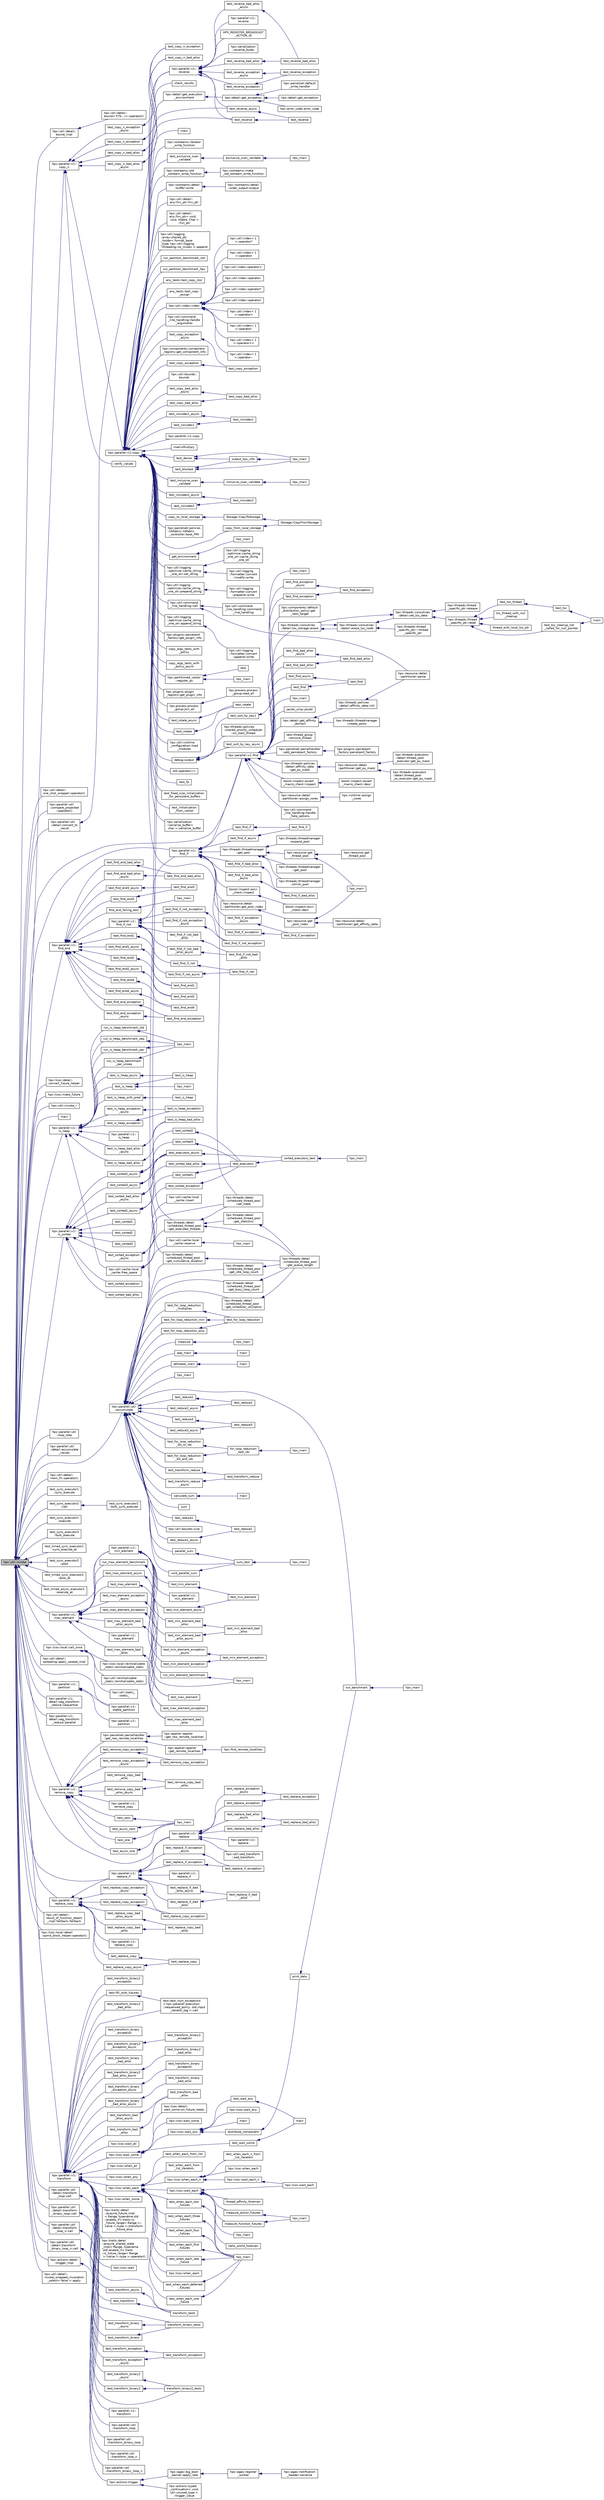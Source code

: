 digraph "hpx::util::invoke"
{
  edge [fontname="Helvetica",fontsize="10",labelfontname="Helvetica",labelfontsize="10"];
  node [fontname="Helvetica",fontsize="10",shape=record];
  rankdir="LR";
  Node5181 [label="hpx::util::invoke",height=0.2,width=0.4,color="black", fillcolor="grey75", style="filled", fontcolor="black"];
  Node5181 -> Node5182 [dir="back",color="midnightblue",fontsize="10",style="solid",fontname="Helvetica"];
  Node5182 [label="hpx::parallel::util\l::detail::convert_to\l_result",height=0.2,width=0.4,color="black", fillcolor="white", style="filled",URL="$db/d3e/namespacehpx_1_1parallel_1_1util_1_1detail.html#a638597f2ae0d53368cad30a6047f748e"];
  Node5182 -> Node5183 [dir="back",color="midnightblue",fontsize="10",style="solid",fontname="Helvetica"];
  Node5183 [label="hpx::parallel::v1::\lreverse",height=0.2,width=0.4,color="black", fillcolor="white", style="filled",URL="$db/db9/namespacehpx_1_1parallel_1_1v1.html#a6bbf1266e4c8218912dd6b0f4e45af81"];
  Node5183 -> Node5184 [dir="back",color="midnightblue",fontsize="10",style="solid",fontname="Helvetica"];
  Node5184 [label="hpx::serialization\l::reverse_bytes",height=0.2,width=0.4,color="black", fillcolor="white", style="filled",URL="$d5/d3c/namespacehpx_1_1serialization.html#a8f011ebc83a6d30da709e16b0cb73d01"];
  Node5183 -> Node5185 [dir="back",color="midnightblue",fontsize="10",style="solid",fontname="Helvetica"];
  Node5185 [label="test_reverse",height=0.2,width=0.4,color="black", fillcolor="white", style="filled",URL="$d8/dc4/reverse_8cpp.html#a698a7dfc93bebfd1903e9279d728b478"];
  Node5185 -> Node5186 [dir="back",color="midnightblue",fontsize="10",style="solid",fontname="Helvetica"];
  Node5186 [label="test_reverse",height=0.2,width=0.4,color="black", fillcolor="white", style="filled",URL="$d8/dc4/reverse_8cpp.html#af8ceb06646276dda271ee75fb9cb1330"];
  Node5183 -> Node5187 [dir="back",color="midnightblue",fontsize="10",style="solid",fontname="Helvetica"];
  Node5187 [label="test_reverse_async",height=0.2,width=0.4,color="black", fillcolor="white", style="filled",URL="$d8/dc4/reverse_8cpp.html#a98d04b1d1b66041667a0b108cb75bd94"];
  Node5187 -> Node5186 [dir="back",color="midnightblue",fontsize="10",style="solid",fontname="Helvetica"];
  Node5183 -> Node5188 [dir="back",color="midnightblue",fontsize="10",style="solid",fontname="Helvetica"];
  Node5188 [label="test_reverse_exception",height=0.2,width=0.4,color="black", fillcolor="white", style="filled",URL="$d8/dc4/reverse_8cpp.html#a3fc488f688ffcc2638e75651d05ce0a1"];
  Node5188 -> Node5189 [dir="back",color="midnightblue",fontsize="10",style="solid",fontname="Helvetica"];
  Node5189 [label="test_reverse_exception",height=0.2,width=0.4,color="black", fillcolor="white", style="filled",URL="$d8/dc4/reverse_8cpp.html#aa2d8d81dddb303261c7e261a04af58e8"];
  Node5183 -> Node5190 [dir="back",color="midnightblue",fontsize="10",style="solid",fontname="Helvetica"];
  Node5190 [label="test_reverse_exception\l_async",height=0.2,width=0.4,color="black", fillcolor="white", style="filled",URL="$d8/dc4/reverse_8cpp.html#aa1ef542757feafa7771fd3a91fad9ec3"];
  Node5190 -> Node5189 [dir="back",color="midnightblue",fontsize="10",style="solid",fontname="Helvetica"];
  Node5183 -> Node5191 [dir="back",color="midnightblue",fontsize="10",style="solid",fontname="Helvetica"];
  Node5191 [label="test_reverse_bad_alloc",height=0.2,width=0.4,color="black", fillcolor="white", style="filled",URL="$d8/dc4/reverse_8cpp.html#a40fe535807d02cbe5ca07115a9136645"];
  Node5191 -> Node5192 [dir="back",color="midnightblue",fontsize="10",style="solid",fontname="Helvetica"];
  Node5192 [label="test_reverse_bad_alloc",height=0.2,width=0.4,color="black", fillcolor="white", style="filled",URL="$d8/dc4/reverse_8cpp.html#ab4e1a7ce9674bb5cf3ffcc0f43d8f0df"];
  Node5183 -> Node5193 [dir="back",color="midnightblue",fontsize="10",style="solid",fontname="Helvetica"];
  Node5193 [label="test_reverse_bad_alloc\l_async",height=0.2,width=0.4,color="black", fillcolor="white", style="filled",URL="$d8/dc4/reverse_8cpp.html#ae0154bff33a98454ffa3b43769b3947c"];
  Node5193 -> Node5192 [dir="back",color="midnightblue",fontsize="10",style="solid",fontname="Helvetica"];
  Node5183 -> Node5194 [dir="back",color="midnightblue",fontsize="10",style="solid",fontname="Helvetica"];
  Node5194 [label="hpx::parallel::v1::\lreverse",height=0.2,width=0.4,color="black", fillcolor="white", style="filled",URL="$db/db9/namespacehpx_1_1parallel_1_1v1.html#add542518419ae02ebf254281b2f6b467"];
  Node5183 -> Node5195 [dir="back",color="midnightblue",fontsize="10",style="solid",fontname="Helvetica"];
  Node5195 [label="HPX_REGISTER_BROADCAST\l_ACTION_ID",height=0.2,width=0.4,color="black", fillcolor="white", style="filled",URL="$de/d5c/runtime__support__server_8cpp.html#a2c7fd60adfab122ae67b173ad73fc706"];
  Node5181 -> Node5196 [dir="back",color="midnightblue",fontsize="10",style="solid",fontname="Helvetica"];
  Node5196 [label="hpx::util::detail::\lbound_impl",height=0.2,width=0.4,color="black", fillcolor="white", style="filled",URL="$d2/d8e/namespacehpx_1_1util_1_1detail.html#abaf1c42012d1250d7049583bcf97b47e"];
  Node5196 -> Node5197 [dir="back",color="midnightblue",fontsize="10",style="solid",fontname="Helvetica"];
  Node5197 [label="hpx::util::detail::\lbound\< F(Ts...)\>::operator()",height=0.2,width=0.4,color="black", fillcolor="white", style="filled",URL="$da/d08/classhpx_1_1util_1_1detail_1_1bound_3_01_f_07_ts_8_8_8_08_4.html#a172c0f9d79d4de7b82dae84c3b9d8aa9"];
  Node5181 -> Node5198 [dir="back",color="midnightblue",fontsize="10",style="solid",fontname="Helvetica"];
  Node5198 [label="hpx::util::detail::\lone_shot_wrapper::operator()",height=0.2,width=0.4,color="black", fillcolor="white", style="filled",URL="$d4/dfc/classhpx_1_1util_1_1detail_1_1one__shot__wrapper.html#a72de3c79ae99f168c35af95fa69a1c1f"];
  Node5181 -> Node5199 [dir="back",color="midnightblue",fontsize="10",style="solid",fontname="Helvetica"];
  Node5199 [label="hpx::parallel::util\l::compare_projected\l::operator()",height=0.2,width=0.4,color="black", fillcolor="white", style="filled",URL="$d6/d11/structhpx_1_1parallel_1_1util_1_1compare__projected.html#adbea051f54c847c9bdc7c0953064ea0b"];
  Node5181 -> Node5200 [dir="back",color="midnightblue",fontsize="10",style="solid",fontname="Helvetica"];
  Node5200 [label="hpx::parallel::v1::\lcopy_n",height=0.2,width=0.4,color="black", fillcolor="white", style="filled",URL="$db/db9/namespacehpx_1_1parallel_1_1v1.html#a62b381b00123e950f7cd81ae9b16c4a6"];
  Node5200 -> Node5201 [dir="back",color="midnightblue",fontsize="10",style="solid",fontname="Helvetica"];
  Node5201 [label="hpx::parallel::v1::copy",height=0.2,width=0.4,color="black", fillcolor="white", style="filled",URL="$db/db9/namespacehpx_1_1parallel_1_1v1.html#a502f993845638113034b4a1629b7a3c7"];
  Node5201 -> Node5202 [dir="back",color="midnightblue",fontsize="10",style="solid",fontname="Helvetica"];
  Node5202 [label="hpx::util::detail::\lany::fxn_ptr::fxn_ptr",height=0.2,width=0.4,color="black", fillcolor="white", style="filled",URL="$d7/dcb/structhpx_1_1util_1_1detail_1_1any_1_1fxn__ptr.html#ac412cd5fb1858a7626b032904bfcc99d"];
  Node5201 -> Node5203 [dir="back",color="midnightblue",fontsize="10",style="solid",fontname="Helvetica"];
  Node5203 [label="hpx::util::detail::\lany::fxn_ptr\< void,\l void, Vtable, Char \>\l::fxn_ptr",height=0.2,width=0.4,color="black", fillcolor="white", style="filled",URL="$d4/dfd/structhpx_1_1util_1_1detail_1_1any_1_1fxn__ptr_3_01void_00_01void_00_01_vtable_00_01_char_01_4.html#a34b8b84c43fba3e9c96736494926ef9e"];
  Node5201 -> Node5204 [dir="back",color="midnightblue",fontsize="10",style="solid",fontname="Helvetica"];
  Node5204 [label="hpx::util::logging\l::array::shared_ptr\l_holder\< format_base\l_type, hpx::util::logging\l::threading::no_mutex \>::append",height=0.2,width=0.4,color="black", fillcolor="white", style="filled",URL="$d3/d8f/classhpx_1_1util_1_1logging_1_1array_1_1shared__ptr__holder.html#a048beba4280ba0e17bf9b63e48202479"];
  Node5201 -> Node5205 [dir="back",color="midnightblue",fontsize="10",style="solid",fontname="Helvetica"];
  Node5205 [label="run_partition_benchmark_std",height=0.2,width=0.4,color="black", fillcolor="white", style="filled",URL="$d9/d88/benchmark__partition_8cpp.html#a8587bbea477cabbc07fb8c0909fda4bf"];
  Node5201 -> Node5206 [dir="back",color="midnightblue",fontsize="10",style="solid",fontname="Helvetica"];
  Node5206 [label="run_partition_benchmark_hpx",height=0.2,width=0.4,color="black", fillcolor="white", style="filled",URL="$d9/d88/benchmark__partition_8cpp.html#a5c3c49868cd7a8f750c0d4d67d90501c"];
  Node5201 -> Node5207 [dir="back",color="midnightblue",fontsize="10",style="solid",fontname="Helvetica"];
  Node5207 [label="any_tests::test_copy_ctor",height=0.2,width=0.4,color="black", fillcolor="white", style="filled",URL="$de/db0/namespaceany__tests.html#a4d2963fdb2362116cd7576b469e16554"];
  Node5201 -> Node5208 [dir="back",color="midnightblue",fontsize="10",style="solid",fontname="Helvetica"];
  Node5208 [label="any_tests::test_copy\l_assign",height=0.2,width=0.4,color="black", fillcolor="white", style="filled",URL="$de/db0/namespaceany__tests.html#aedf0528c40685a62151d9d189d9478a8"];
  Node5201 -> Node5209 [dir="back",color="midnightblue",fontsize="10",style="solid",fontname="Helvetica"];
  Node5209 [label="hpx::iostreams::detail\l::buffer::write",height=0.2,width=0.4,color="black", fillcolor="white", style="filled",URL="$d0/d8a/structhpx_1_1iostreams_1_1detail_1_1buffer.html#a3806c1acdff428b6a80e01c3304b1320"];
  Node5209 -> Node5210 [dir="back",color="midnightblue",fontsize="10",style="solid",fontname="Helvetica"];
  Node5210 [label="hpx::iostreams::detail\l::order_output::output",height=0.2,width=0.4,color="black", fillcolor="white", style="filled",URL="$d8/d93/structhpx_1_1iostreams_1_1detail_1_1order__output.html#aa91d162ef08182ee688436517a0724c7"];
  Node5201 -> Node5211 [dir="back",color="midnightblue",fontsize="10",style="solid",fontname="Helvetica"];
  Node5211 [label="hpx::util::command\l_line_handling::handle\l_arguments",height=0.2,width=0.4,color="black", fillcolor="white", style="filled",URL="$d2/df0/structhpx_1_1util_1_1command__line__handling.html#a1aa8a009a61fe583bf8de6e144846eee"];
  Node5201 -> Node5212 [dir="back",color="midnightblue",fontsize="10",style="solid",fontname="Helvetica"];
  Node5212 [label="hpx::util::command\l_line_handling::call",height=0.2,width=0.4,color="black", fillcolor="white", style="filled",URL="$d2/df0/structhpx_1_1util_1_1command__line__handling.html#a88a7542cea910b1dcb77191654c3419e"];
  Node5212 -> Node5213 [dir="back",color="midnightblue",fontsize="10",style="solid",fontname="Helvetica"];
  Node5213 [label="hpx::util::command\l_line_handling::command\l_line_handling",height=0.2,width=0.4,color="black", fillcolor="white", style="filled",URL="$d2/df0/structhpx_1_1util_1_1command__line__handling.html#a41c8e4f57b82b9f0357d259c70d11527"];
  Node5212 -> Node5214 [dir="back",color="midnightblue",fontsize="10",style="solid",fontname="Helvetica"];
  Node5214 [label="hpx::resource::detail\l::partitioner::parse",height=0.2,width=0.4,color="black", fillcolor="white", style="filled",URL="$d0/dab/classhpx_1_1resource_1_1detail_1_1partitioner.html#a8319dd5018945e7d493f7a6d88a6ca02"];
  Node5201 -> Node5215 [dir="back",color="midnightblue",fontsize="10",style="solid",fontname="Helvetica"];
  Node5215 [label="hpx::components::component\l_registry::get_component_info",height=0.2,width=0.4,color="black", fillcolor="white", style="filled",URL="$de/da5/structhpx_1_1components_1_1component__registry.html#a12bb12c156afc3b514f5ae5aed45090f",tooltip="Return the ini-information for all contained components. "];
  Node5201 -> Node5216 [dir="back",color="midnightblue",fontsize="10",style="solid",fontname="Helvetica"];
  Node5216 [label="hpx::util::index::index",height=0.2,width=0.4,color="black", fillcolor="white", style="filled",URL="$de/d30/classhpx_1_1util_1_1index.html#abf882e9cdd8bf9d95b4faba144f9caed",tooltip="Effects: Zero-initializes each component. "];
  Node5216 -> Node5217 [dir="back",color="midnightblue",fontsize="10",style="solid",fontname="Helvetica"];
  Node5217 [label="hpx::util::index::operator+",height=0.2,width=0.4,color="black", fillcolor="white", style="filled",URL="$de/d30/classhpx_1_1util_1_1index.html#aa34af735cadc4d8a2b5692f4b412912e",tooltip="Returns: index<Rank>{*this} += rhs. "];
  Node5216 -> Node5218 [dir="back",color="midnightblue",fontsize="10",style="solid",fontname="Helvetica"];
  Node5218 [label="hpx::util::index::operator-",height=0.2,width=0.4,color="black", fillcolor="white", style="filled",URL="$de/d30/classhpx_1_1util_1_1index.html#af2673a8ee8f0a7d06b05aa0df21dd4fd",tooltip="Returns: index<Rank>{*this} -= rhs. "];
  Node5216 -> Node5219 [dir="back",color="midnightblue",fontsize="10",style="solid",fontname="Helvetica"];
  Node5219 [label="hpx::util::index::operator*",height=0.2,width=0.4,color="black", fillcolor="white", style="filled",URL="$de/d30/classhpx_1_1util_1_1index.html#a88b206e4eed810dfb3b2bc0946511fc1",tooltip="Returns: index<Rank>{*this} *= v. "];
  Node5216 -> Node5220 [dir="back",color="midnightblue",fontsize="10",style="solid",fontname="Helvetica"];
  Node5220 [label="hpx::util::index::operator/",height=0.2,width=0.4,color="black", fillcolor="white", style="filled",URL="$de/d30/classhpx_1_1util_1_1index.html#acd7ae8f549efa876966cf63fecef7bd6",tooltip="Returns: index<Rank>{*this} /= v. "];
  Node5216 -> Node5221 [dir="back",color="midnightblue",fontsize="10",style="solid",fontname="Helvetica"];
  Node5221 [label="hpx::util::index\< 1\l \>::operator+",height=0.2,width=0.4,color="black", fillcolor="white", style="filled",URL="$d5/d22/classhpx_1_1util_1_1index_3_011_01_4.html#ae39412c026f3104fa5ae68e39be44d36",tooltip="Returns: index<Rank>{*this} += rhs. "];
  Node5216 -> Node5222 [dir="back",color="midnightblue",fontsize="10",style="solid",fontname="Helvetica"];
  Node5222 [label="hpx::util::index\< 1\l \>::operator-",height=0.2,width=0.4,color="black", fillcolor="white", style="filled",URL="$d5/d22/classhpx_1_1util_1_1index_3_011_01_4.html#addbab11e083426c0fb78a18934335abf",tooltip="Returns: index<Rank>{*this} -= rhs. "];
  Node5216 -> Node5223 [dir="back",color="midnightblue",fontsize="10",style="solid",fontname="Helvetica"];
  Node5223 [label="hpx::util::index\< 1\l \>::operator++",height=0.2,width=0.4,color="black", fillcolor="white", style="filled",URL="$d5/d22/classhpx_1_1util_1_1index_3_011_01_4.html#aec7d69c870cafa096c629a0a9e7503ad"];
  Node5216 -> Node5224 [dir="back",color="midnightblue",fontsize="10",style="solid",fontname="Helvetica"];
  Node5224 [label="hpx::util::index\< 1\l \>::operator--",height=0.2,width=0.4,color="black", fillcolor="white", style="filled",URL="$d5/d22/classhpx_1_1util_1_1index_3_011_01_4.html#a1f14fc3ee6db184107e5d112e03dd6f7"];
  Node5216 -> Node5225 [dir="back",color="midnightblue",fontsize="10",style="solid",fontname="Helvetica"];
  Node5225 [label="hpx::util::index\< 1\l \>::operator*",height=0.2,width=0.4,color="black", fillcolor="white", style="filled",URL="$d5/d22/classhpx_1_1util_1_1index_3_011_01_4.html#a32f4ab025e08253ba6acf9351b1694da",tooltip="Returns: index<Rank>{*this} *= v. "];
  Node5216 -> Node5226 [dir="back",color="midnightblue",fontsize="10",style="solid",fontname="Helvetica"];
  Node5226 [label="hpx::util::index\< 1\l \>::operator/",height=0.2,width=0.4,color="black", fillcolor="white", style="filled",URL="$d5/d22/classhpx_1_1util_1_1index_3_011_01_4.html#a3d225d331fb3d8dc8fcb9e760c9518d9",tooltip="Returns: index<Rank>{*this} /= v. "];
  Node5201 -> Node5227 [dir="back",color="midnightblue",fontsize="10",style="solid",fontname="Helvetica"];
  Node5227 [label="hpx::util::bounds::\lbounds",height=0.2,width=0.4,color="black", fillcolor="white", style="filled",URL="$d4/d1b/classhpx_1_1util_1_1bounds.html#a601f156f60c6e659628f03d389770fe7",tooltip="Effects: Zero-initializes each component. "];
  Node5201 -> Node5228 [dir="back",color="midnightblue",fontsize="10",style="solid",fontname="Helvetica"];
  Node5228 [label="test_copy_exception",height=0.2,width=0.4,color="black", fillcolor="white", style="filled",URL="$d9/d54/copy_8cpp.html#a8ffc3bbb8c0f16b653e0f5c7cc243f21"];
  Node5228 -> Node5229 [dir="back",color="midnightblue",fontsize="10",style="solid",fontname="Helvetica"];
  Node5229 [label="test_copy_exception",height=0.2,width=0.4,color="black", fillcolor="white", style="filled",URL="$d9/d54/copy_8cpp.html#af7fb37549a32793d916e9bad873d5813"];
  Node5201 -> Node5230 [dir="back",color="midnightblue",fontsize="10",style="solid",fontname="Helvetica"];
  Node5230 [label="test_copy_exception\l_async",height=0.2,width=0.4,color="black", fillcolor="white", style="filled",URL="$d9/d54/copy_8cpp.html#a975f6058b2ad575758bb9c1b54a1c464"];
  Node5230 -> Node5229 [dir="back",color="midnightblue",fontsize="10",style="solid",fontname="Helvetica"];
  Node5201 -> Node5231 [dir="back",color="midnightblue",fontsize="10",style="solid",fontname="Helvetica"];
  Node5231 [label="test_copy_bad_alloc",height=0.2,width=0.4,color="black", fillcolor="white", style="filled",URL="$d9/d54/copy_8cpp.html#a4c5374392b9ae4528dc31288a3a45d20"];
  Node5231 -> Node5232 [dir="back",color="midnightblue",fontsize="10",style="solid",fontname="Helvetica"];
  Node5232 [label="test_copy_bad_alloc",height=0.2,width=0.4,color="black", fillcolor="white", style="filled",URL="$d9/d54/copy_8cpp.html#aedcfd9653ff5c789744b7fa97fdf2823"];
  Node5201 -> Node5233 [dir="back",color="midnightblue",fontsize="10",style="solid",fontname="Helvetica"];
  Node5233 [label="test_copy_bad_alloc\l_async",height=0.2,width=0.4,color="black", fillcolor="white", style="filled",URL="$d9/d54/copy_8cpp.html#aae3d66abea479b770899329ccb071715"];
  Node5233 -> Node5232 [dir="back",color="midnightblue",fontsize="10",style="solid",fontname="Helvetica"];
  Node5201 -> Node5234 [dir="back",color="midnightblue",fontsize="10",style="solid",fontname="Helvetica"];
  Node5234 [label="hpx::parallel::v1::copy",height=0.2,width=0.4,color="black", fillcolor="white", style="filled",URL="$db/db9/namespacehpx_1_1parallel_1_1v1.html#acbc0b8406e3e0e109cbbae1ba799520f"];
  Node5201 -> Node5235 [dir="back",color="midnightblue",fontsize="10",style="solid",fontname="Helvetica"];
  Node5235 [label="matrixMultiply",height=0.2,width=0.4,color="black", fillcolor="white", style="filled",URL="$dd/d84/cublas__matmul_8cpp.html#aa067c394898cc546b800722bc5eae6ee"];
  Node5201 -> Node5236 [dir="back",color="midnightblue",fontsize="10",style="solid",fontname="Helvetica"];
  Node5236 [label="hpx::detail::get_execution\l_environment",height=0.2,width=0.4,color="black", fillcolor="white", style="filled",URL="$d5/dbe/namespacehpx_1_1detail.html#a3e32a0565372de65928b1a495a4e9d2b"];
  Node5236 -> Node5237 [dir="back",color="midnightblue",fontsize="10",style="solid",fontname="Helvetica"];
  Node5237 [label="hpx::detail::get_exception",height=0.2,width=0.4,color="black", fillcolor="white", style="filled",URL="$d5/dbe/namespacehpx_1_1detail.html#a9bc870a59e82a707b66f801d11a31524"];
  Node5237 -> Node5238 [dir="back",color="midnightblue",fontsize="10",style="solid",fontname="Helvetica"];
  Node5238 [label="hpx::error_code::error_code",height=0.2,width=0.4,color="black", fillcolor="white", style="filled",URL="$d0/ddf/classhpx_1_1error__code.html#a6c75f772a727844e82acc4bda0478be1"];
  Node5237 -> Node5239 [dir="back",color="midnightblue",fontsize="10",style="solid",fontname="Helvetica"];
  Node5239 [label="hpx::parcelset::default\l_write_handler",height=0.2,width=0.4,color="black", fillcolor="white", style="filled",URL="$d4/d41/namespacehpx_1_1parcelset.html#afbd7ba917a0c0adcad43f9b8b0ef1dc2"];
  Node5237 -> Node5240 [dir="back",color="midnightblue",fontsize="10",style="solid",fontname="Helvetica"];
  Node5240 [label="hpx::detail::get_exception",height=0.2,width=0.4,color="black", fillcolor="white", style="filled",URL="$d5/dbe/namespacehpx_1_1detail.html#ae1fcb86925dcb6c7699a858634407236"];
  Node5201 -> Node5241 [dir="back",color="midnightblue",fontsize="10",style="solid",fontname="Helvetica"];
  Node5241 [label="test_exclusive_scan\l_validate",height=0.2,width=0.4,color="black", fillcolor="white", style="filled",URL="$df/d8d/exclusive__scan__validate_8cpp.html#a3ad0827210ccbc9a0b7c3f7082df3661"];
  Node5241 -> Node5242 [dir="back",color="midnightblue",fontsize="10",style="solid",fontname="Helvetica"];
  Node5242 [label="exclusive_scan_validate",height=0.2,width=0.4,color="black", fillcolor="white", style="filled",URL="$df/d8d/exclusive__scan__validate_8cpp.html#a3178f79cb25796b61aa07c085078a217"];
  Node5242 -> Node5243 [dir="back",color="midnightblue",fontsize="10",style="solid",fontname="Helvetica"];
  Node5243 [label="hpx_main",height=0.2,width=0.4,color="black", fillcolor="white", style="filled",URL="$df/d8d/exclusive__scan__validate_8cpp.html#a4ca51ec94fa82421fc621b58eef7b01c"];
  Node5201 -> Node5244 [dir="back",color="midnightblue",fontsize="10",style="solid",fontname="Helvetica"];
  Node5244 [label="test_includes1",height=0.2,width=0.4,color="black", fillcolor="white", style="filled",URL="$dc/d10/includes_8cpp.html#ac9a328bca1819c3cf102403b9e78af4d"];
  Node5244 -> Node5245 [dir="back",color="midnightblue",fontsize="10",style="solid",fontname="Helvetica"];
  Node5245 [label="test_includes1",height=0.2,width=0.4,color="black", fillcolor="white", style="filled",URL="$dc/d10/includes_8cpp.html#a6d101b4dd9e1eda799b990378346277a"];
  Node5201 -> Node5246 [dir="back",color="midnightblue",fontsize="10",style="solid",fontname="Helvetica"];
  Node5246 [label="test_includes1_async",height=0.2,width=0.4,color="black", fillcolor="white", style="filled",URL="$dc/d10/includes_8cpp.html#a54dad366ee0ed5b7f40cb5bf2eb78c8b"];
  Node5246 -> Node5245 [dir="back",color="midnightblue",fontsize="10",style="solid",fontname="Helvetica"];
  Node5201 -> Node5247 [dir="back",color="midnightblue",fontsize="10",style="solid",fontname="Helvetica"];
  Node5247 [label="test_includes2",height=0.2,width=0.4,color="black", fillcolor="white", style="filled",URL="$dc/d10/includes_8cpp.html#aa28131ce41bfe9d6f55063ecaaa95d0b"];
  Node5247 -> Node5248 [dir="back",color="midnightblue",fontsize="10",style="solid",fontname="Helvetica"];
  Node5248 [label="test_includes2",height=0.2,width=0.4,color="black", fillcolor="white", style="filled",URL="$dc/d10/includes_8cpp.html#a094e019ec3ea270d55f1b58f7e08cfd0"];
  Node5201 -> Node5249 [dir="back",color="midnightblue",fontsize="10",style="solid",fontname="Helvetica"];
  Node5249 [label="test_includes2_async",height=0.2,width=0.4,color="black", fillcolor="white", style="filled",URL="$dc/d10/includes_8cpp.html#a74f23df4b3d3dfced1942f74518c545e"];
  Node5249 -> Node5248 [dir="back",color="midnightblue",fontsize="10",style="solid",fontname="Helvetica"];
  Node5201 -> Node5250 [dir="back",color="midnightblue",fontsize="10",style="solid",fontname="Helvetica"];
  Node5250 [label="test_inclusive_scan\l_validate",height=0.2,width=0.4,color="black", fillcolor="white", style="filled",URL="$d1/d1e/inclusive__scan__tests_8hpp.html#a2576aec37ed584e4e707efc8e894d04f"];
  Node5250 -> Node5251 [dir="back",color="midnightblue",fontsize="10",style="solid",fontname="Helvetica"];
  Node5251 [label="inclusive_scan_validate",height=0.2,width=0.4,color="black", fillcolor="white", style="filled",URL="$d4/d31/inclusive__scan_8cpp.html#ac12e0974d9a242534d53315ebffcf4ea"];
  Node5251 -> Node5252 [dir="back",color="midnightblue",fontsize="10",style="solid",fontname="Helvetica"];
  Node5252 [label="hpx_main",height=0.2,width=0.4,color="black", fillcolor="white", style="filled",URL="$d4/d31/inclusive__scan_8cpp.html#a4ca51ec94fa82421fc621b58eef7b01c"];
  Node5201 -> Node5253 [dir="back",color="midnightblue",fontsize="10",style="solid",fontname="Helvetica"];
  Node5253 [label="get_environment",height=0.2,width=0.4,color="black", fillcolor="white", style="filled",URL="$df/ddc/launch__process_8cpp.html#a0cf78c7984634501049f3dc46fd28d69"];
  Node5253 -> Node5254 [dir="back",color="midnightblue",fontsize="10",style="solid",fontname="Helvetica"];
  Node5254 [label="hpx_main",height=0.2,width=0.4,color="black", fillcolor="white", style="filled",URL="$df/ddc/launch__process_8cpp.html#a4ca51ec94fa82421fc621b58eef7b01c"];
  Node5201 -> Node5255 [dir="back",color="midnightblue",fontsize="10",style="solid",fontname="Helvetica"];
  Node5255 [label="hpx::parcelset::policies\l::libfabric::libfabric\l_controller::boot_PMI",height=0.2,width=0.4,color="black", fillcolor="white", style="filled",URL="$db/d9f/classhpx_1_1parcelset_1_1policies_1_1libfabric_1_1libfabric__controller.html#a8107a3c0779afb2b6f59b6f2d7fed085"];
  Node5201 -> Node5256 [dir="back",color="midnightblue",fontsize="10",style="solid",fontname="Helvetica"];
  Node5256 [label="copy_to_local_storage",height=0.2,width=0.4,color="black", fillcolor="white", style="filled",URL="$db/daa/network__storage_8cpp.html#a4a30e53cccd72e7de949feb0415f8d20"];
  Node5256 -> Node5257 [dir="back",color="midnightblue",fontsize="10",style="solid",fontname="Helvetica"];
  Node5257 [label="Storage::CopyToStorage",height=0.2,width=0.4,color="black", fillcolor="white", style="filled",URL="$db/dd5/namespace_storage.html#a67db530df57f7b0d41ea9afcaac8946c"];
  Node5257 -> Node5258 [dir="back",color="midnightblue",fontsize="10",style="solid",fontname="Helvetica"];
  Node5258 [label="Storage::CopyFromStorage",height=0.2,width=0.4,color="black", fillcolor="white", style="filled",URL="$db/dd5/namespace_storage.html#afc22ee9d2a21b6e473f85bb8b98c93b0"];
  Node5201 -> Node5259 [dir="back",color="midnightblue",fontsize="10",style="solid",fontname="Helvetica"];
  Node5259 [label="copy_from_local_storage",height=0.2,width=0.4,color="black", fillcolor="white", style="filled",URL="$db/daa/network__storage_8cpp.html#a6abda1483818c08b41b9b2eeb5d974a3"];
  Node5259 -> Node5258 [dir="back",color="midnightblue",fontsize="10",style="solid",fontname="Helvetica"];
  Node5201 -> Node5260 [dir="back",color="midnightblue",fontsize="10",style="solid",fontname="Helvetica"];
  Node5260 [label="hpx::util::logging\l::optimize::cache_string\l_one_str::set_string",height=0.2,width=0.4,color="black", fillcolor="white", style="filled",URL="$d2/df1/structhpx_1_1util_1_1logging_1_1optimize_1_1cache__string__one__str.html#a68a6011976ebbb742364cbdcbbad654c"];
  Node5260 -> Node5261 [dir="back",color="midnightblue",fontsize="10",style="solid",fontname="Helvetica"];
  Node5261 [label="hpx::util::logging\l::formatter::convert\l::modify::write",height=0.2,width=0.4,color="black", fillcolor="white", style="filled",URL="$df/d5f/namespacehpx_1_1util_1_1logging_1_1formatter_1_1convert_1_1modify.html#a7c07f6847ab66deacc9a8f568981251f"];
  Node5260 -> Node5262 [dir="back",color="midnightblue",fontsize="10",style="solid",fontname="Helvetica"];
  Node5262 [label="hpx::util::logging\l::optimize::cache_string\l_one_str::cache_string\l_one_str",height=0.2,width=0.4,color="black", fillcolor="white", style="filled",URL="$d2/df1/structhpx_1_1util_1_1logging_1_1optimize_1_1cache__string__one__str.html#acb8b3a32a98895381f06c406f4c0f923"];
  Node5201 -> Node5263 [dir="back",color="midnightblue",fontsize="10",style="solid",fontname="Helvetica"];
  Node5263 [label="hpx::util::logging\l::optimize::cache_string\l_one_str::prepend_string",height=0.2,width=0.4,color="black", fillcolor="white", style="filled",URL="$d2/df1/structhpx_1_1util_1_1logging_1_1optimize_1_1cache__string__one__str.html#ac65d8bb47cd38308b999f665ec8e743f"];
  Node5263 -> Node5264 [dir="back",color="midnightblue",fontsize="10",style="solid",fontname="Helvetica"];
  Node5264 [label="hpx::util::logging\l::formatter::convert\l::prepend::write",height=0.2,width=0.4,color="black", fillcolor="white", style="filled",URL="$de/d08/namespacehpx_1_1util_1_1logging_1_1formatter_1_1convert_1_1prepend.html#a9d1f7a8714138e4c036db67efa8a84ef"];
  Node5201 -> Node5265 [dir="back",color="midnightblue",fontsize="10",style="solid",fontname="Helvetica"];
  Node5265 [label="hpx::util::logging\l::optimize::cache_string\l_one_str::append_string",height=0.2,width=0.4,color="black", fillcolor="white", style="filled",URL="$d2/df1/structhpx_1_1util_1_1logging_1_1optimize_1_1cache__string__one__str.html#aa454ed031c9577ea72be70dc9db7fb0e"];
  Node5265 -> Node5266 [dir="back",color="midnightblue",fontsize="10",style="solid",fontname="Helvetica"];
  Node5266 [label="hpx::util::logging\l::formatter::convert\l::append::write",height=0.2,width=0.4,color="black", fillcolor="white", style="filled",URL="$da/d97/namespacehpx_1_1util_1_1logging_1_1formatter_1_1convert_1_1append.html#a4b983567f53121b8e642d2b68e4b56d7"];
  Node5201 -> Node5267 [dir="back",color="midnightblue",fontsize="10",style="solid",fontname="Helvetica"];
  Node5267 [label="hpx::plugins::parcelport\l_factory::get_plugin_info",height=0.2,width=0.4,color="black", fillcolor="white", style="filled",URL="$d2/d50/structhpx_1_1plugins_1_1parcelport__factory.html#ae0bfc9ba44b48f0fab21ce8ad91f98aa"];
  Node5201 -> Node5268 [dir="back",color="midnightblue",fontsize="10",style="solid",fontname="Helvetica"];
  Node5268 [label="copy_algo_tests_with\l_policy",height=0.2,width=0.4,color="black", fillcolor="white", style="filled",URL="$d9/d91/partitioned__vector__copy_8cpp.html#ae0e3f9d05350442941fbd4339e31e6be"];
  Node5201 -> Node5269 [dir="back",color="midnightblue",fontsize="10",style="solid",fontname="Helvetica"];
  Node5269 [label="copy_algo_tests_with\l_policy_async",height=0.2,width=0.4,color="black", fillcolor="white", style="filled",URL="$d9/d91/partitioned__vector__copy_8cpp.html#a2a8bfcd77f2b6d1bef69bbfcd08f2ca3"];
  Node5201 -> Node5270 [dir="back",color="midnightblue",fontsize="10",style="solid",fontname="Helvetica"];
  Node5270 [label="hpx::partitioned_vector\l::register_as",height=0.2,width=0.4,color="black", fillcolor="white", style="filled",URL="$d1/d60/classhpx_1_1partitioned__vector.html#aa5bc9806884a016563badd3631acba76"];
  Node5270 -> Node5271 [dir="back",color="midnightblue",fontsize="10",style="solid",fontname="Helvetica"];
  Node5271 [label="hpx_main",height=0.2,width=0.4,color="black", fillcolor="white", style="filled",URL="$db/d7c/partitioned__vector__spmd__foreach_8cpp.html#a4ca51ec94fa82421fc621b58eef7b01c"];
  Node5270 -> Node5272 [dir="back",color="midnightblue",fontsize="10",style="solid",fontname="Helvetica"];
  Node5272 [label="test",height=0.2,width=0.4,color="black", fillcolor="white", style="filled",URL="$dd/dc9/serialization__partitioned__vector_8cpp.html#ad31f39df04713d49dcb2ed6f9ec4c77b"];
  Node5201 -> Node5273 [dir="back",color="midnightblue",fontsize="10",style="solid",fontname="Helvetica"];
  Node5273 [label="hpx::plugins::plugin\l_registry::get_plugin_info",height=0.2,width=0.4,color="black", fillcolor="white", style="filled",URL="$d2/d92/structhpx_1_1plugins_1_1plugin__registry.html#ac91702c64cc8940454562390d79e341f",tooltip="Return the ini-information for all contained components. "];
  Node5201 -> Node5274 [dir="back",color="midnightblue",fontsize="10",style="solid",fontname="Helvetica"];
  Node5274 [label="hpx.process.process\l_group.join_all",height=0.2,width=0.4,color="black", fillcolor="white", style="filled",URL="$d5/d67/classhpx_1_1process_1_1process__group.html#adcfb796ea57830ecf0c854f89e10f7b0"];
  Node5274 -> Node5275 [dir="back",color="midnightblue",fontsize="10",style="solid",fontname="Helvetica"];
  Node5275 [label="hpx.process.process\l_group.read_all",height=0.2,width=0.4,color="black", fillcolor="white", style="filled",URL="$d5/d67/classhpx_1_1process_1_1process__group.html#a9250808f2c832dbcce173126d1df9106"];
  Node5201 -> Node5185 [dir="back",color="midnightblue",fontsize="10",style="solid",fontname="Helvetica"];
  Node5201 -> Node5187 [dir="back",color="midnightblue",fontsize="10",style="solid",fontname="Helvetica"];
  Node5201 -> Node5183 [dir="back",color="midnightblue",fontsize="10",style="solid",fontname="Helvetica"];
  Node5201 -> Node5276 [dir="back",color="midnightblue",fontsize="10",style="solid",fontname="Helvetica"];
  Node5276 [label="test_rotate",height=0.2,width=0.4,color="black", fillcolor="white", style="filled",URL="$d7/d5d/rotate_8cpp.html#ab8a8520d8bdef3f9022bc5377426d949"];
  Node5276 -> Node5277 [dir="back",color="midnightblue",fontsize="10",style="solid",fontname="Helvetica"];
  Node5277 [label="test_rotate",height=0.2,width=0.4,color="black", fillcolor="white", style="filled",URL="$d7/d5d/rotate_8cpp.html#ae9e7ca0d224acd1e52ac006b1b1249e6"];
  Node5201 -> Node5278 [dir="back",color="midnightblue",fontsize="10",style="solid",fontname="Helvetica"];
  Node5278 [label="test_rotate_async",height=0.2,width=0.4,color="black", fillcolor="white", style="filled",URL="$d7/d5d/rotate_8cpp.html#ae3e37eb13d1c555e7ec861e99599cecb"];
  Node5278 -> Node5277 [dir="back",color="midnightblue",fontsize="10",style="solid",fontname="Helvetica"];
  Node5201 -> Node5279 [dir="back",color="midnightblue",fontsize="10",style="solid",fontname="Helvetica"];
  Node5279 [label="hpx::util::runtime\l_configuration::load\l_modules",height=0.2,width=0.4,color="black", fillcolor="white", style="filled",URL="$d8/d70/classhpx_1_1util_1_1runtime__configuration.html#a684c450613a1e9286639e43b793a07ce"];
  Node5201 -> Node5280 [dir="back",color="midnightblue",fontsize="10",style="solid",fontname="Helvetica"];
  Node5280 [label="hpx::threads::detail\l::scheduled_thread_pool\l::set_state",height=0.2,width=0.4,color="black", fillcolor="white", style="filled",URL="$d2/df7/classhpx_1_1threads_1_1detail_1_1scheduled__thread__pool.html#a4c5c2e57730a788a22926759bcc07972"];
  Node5201 -> Node5281 [dir="back",color="midnightblue",fontsize="10",style="solid",fontname="Helvetica"];
  Node5281 [label="hpx::threads::detail\l::scheduled_thread_pool\l::get_executed_threads",height=0.2,width=0.4,color="black", fillcolor="white", style="filled",URL="$d2/df7/classhpx_1_1threads_1_1detail_1_1scheduled__thread__pool.html#a752993760499d1faf511432e3230620a"];
  Node5281 -> Node5282 [dir="back",color="midnightblue",fontsize="10",style="solid",fontname="Helvetica"];
  Node5282 [label="hpx::threads::detail\l::scheduled_thread_pool\l::get_queue_length",height=0.2,width=0.4,color="black", fillcolor="white", style="filled",URL="$d2/df7/classhpx_1_1threads_1_1detail_1_1scheduled__thread__pool.html#a2f281765fae56e182a978b907c75f1ca"];
  Node5281 -> Node5280 [dir="back",color="midnightblue",fontsize="10",style="solid",fontname="Helvetica"];
  Node5281 -> Node5283 [dir="back",color="midnightblue",fontsize="10",style="solid",fontname="Helvetica"];
  Node5283 [label="hpx::threads::detail\l::scheduled_thread_pool\l::get_statistics",height=0.2,width=0.4,color="black", fillcolor="white", style="filled",URL="$d2/df7/classhpx_1_1threads_1_1detail_1_1scheduled__thread__pool.html#af2dcb72d2af1ae8d518295a975531b21"];
  Node5283 -> Node5282 [dir="back",color="midnightblue",fontsize="10",style="solid",fontname="Helvetica"];
  Node5201 -> Node5284 [dir="back",color="midnightblue",fontsize="10",style="solid",fontname="Helvetica"];
  Node5284 [label="hpx::threads::detail\l::scheduled_thread_pool\l::get_cumulative_duration",height=0.2,width=0.4,color="black", fillcolor="white", style="filled",URL="$d2/df7/classhpx_1_1threads_1_1detail_1_1scheduled__thread__pool.html#a8d4a988d98693b637a1591ecbc404721"];
  Node5284 -> Node5282 [dir="back",color="midnightblue",fontsize="10",style="solid",fontname="Helvetica"];
  Node5201 -> Node5285 [dir="back",color="midnightblue",fontsize="10",style="solid",fontname="Helvetica"];
  Node5285 [label="std::operator\<\<",height=0.2,width=0.4,color="black", fillcolor="white", style="filled",URL="$d8/dcc/namespacestd.html#a7b26db8bc46202080a4c579d92a9013a"];
  Node5201 -> Node5286 [dir="back",color="midnightblue",fontsize="10",style="solid",fontname="Helvetica"];
  Node5286 [label="test_fp",height=0.2,width=0.4,color="black", fillcolor="white", style="filled",URL="$d8/d4f/serialization__unordered__map_8cpp.html#a1562c7873e81687d6bf131c9993a198d"];
  Node5201 -> Node5287 [dir="back",color="midnightblue",fontsize="10",style="solid",fontname="Helvetica"];
  Node5287 [label="test_fixed_size_initialization\l_for_persistent_buffers",height=0.2,width=0.4,color="black", fillcolor="white", style="filled",URL="$d1/d00/serialize__buffer_8cpp.html#abe9b6b9d0e6120127310acff16e660e4"];
  Node5201 -> Node5288 [dir="back",color="midnightblue",fontsize="10",style="solid",fontname="Helvetica"];
  Node5288 [label="test_initialization\l_from_vector",height=0.2,width=0.4,color="black", fillcolor="white", style="filled",URL="$d1/d00/serialize__buffer_8cpp.html#a7c7ba2950fb1f3ce99c5a169b38ecbc6"];
  Node5201 -> Node5289 [dir="back",color="midnightblue",fontsize="10",style="solid",fontname="Helvetica"];
  Node5289 [label="hpx::serialization\l::serialize_buffer\<\l char \>::serialize_buffer",height=0.2,width=0.4,color="black", fillcolor="white", style="filled",URL="$dd/d44/classhpx_1_1serialization_1_1serialize__buffer.html#a02f6fb2c4b1df266d4efadea9db6c959"];
  Node5201 -> Node5290 [dir="back",color="midnightblue",fontsize="10",style="solid",fontname="Helvetica"];
  Node5290 [label="debug::output",height=0.2,width=0.4,color="black", fillcolor="white", style="filled",URL="$d2/dde/namespacedebug.html#abf30712c4e5a6ef52e7161d55681751f"];
  Node5290 -> Node5291 [dir="back",color="midnightblue",fontsize="10",style="solid",fontname="Helvetica"];
  Node5291 [label="hpx::threads::policies\l::shared_priority_scheduler\l::on_start_thread",height=0.2,width=0.4,color="black", fillcolor="white", style="filled",URL="$d8/d52/classhpx_1_1threads_1_1policies_1_1shared__priority__scheduler.html#a6b50d46539ac974cbe2706f56c2fbc3f"];
  Node5290 -> Node5292 [dir="back",color="midnightblue",fontsize="10",style="solid",fontname="Helvetica"];
  Node5292 [label="test_sort_by_key1",height=0.2,width=0.4,color="black", fillcolor="white", style="filled",URL="$df/daa/sort__by__key_8cpp.html#a8652239ac3ed0857d7ab6d8a87ee38d5"];
  Node5292 -> Node5293 [dir="back",color="midnightblue",fontsize="10",style="solid",fontname="Helvetica"];
  Node5293 [label="hpx_main",height=0.2,width=0.4,color="black", fillcolor="white", style="filled",URL="$df/daa/sort__by__key_8cpp.html#a4ca51ec94fa82421fc621b58eef7b01c"];
  Node5290 -> Node5294 [dir="back",color="midnightblue",fontsize="10",style="solid",fontname="Helvetica"];
  Node5294 [label="test_sort_by_key_async",height=0.2,width=0.4,color="black", fillcolor="white", style="filled",URL="$df/daa/sort__by__key_8cpp.html#ac09b80a6ff7103516379f571e4f168ce"];
  Node5201 -> Node5295 [dir="back",color="midnightblue",fontsize="10",style="solid",fontname="Helvetica"];
  Node5295 [label="check_results",height=0.2,width=0.4,color="black", fillcolor="white", style="filled",URL="$da/d5f/stream_8cpp.html#a35f01bec8b4f294117e3760cc2239993"];
  Node5201 -> Node5296 [dir="back",color="midnightblue",fontsize="10",style="solid",fontname="Helvetica"];
  Node5296 [label="test_dense",height=0.2,width=0.4,color="black", fillcolor="white", style="filled",URL="$d5/d98/tests_8hh.html#afc18472d3b5d5c43c321bab65a841aec"];
  Node5296 -> Node5297 [dir="back",color="midnightblue",fontsize="10",style="solid",fontname="Helvetica"];
  Node5297 [label="output_hpx_info",height=0.2,width=0.4,color="black", fillcolor="white", style="filled",URL="$d9/d0f/main_8cc.html#a22d5612b13072491f3de2340527ce19f"];
  Node5297 -> Node5298 [dir="back",color="midnightblue",fontsize="10",style="solid",fontname="Helvetica"];
  Node5298 [label="hpx_main",height=0.2,width=0.4,color="black", fillcolor="white", style="filled",URL="$d9/d0f/main_8cc.html#a344a9bb316c276641af2d061a2558c97"];
  Node5296 -> Node5298 [dir="back",color="midnightblue",fontsize="10",style="solid",fontname="Helvetica"];
  Node5201 -> Node5299 [dir="back",color="midnightblue",fontsize="10",style="solid",fontname="Helvetica"];
  Node5299 [label="test_blocked",height=0.2,width=0.4,color="black", fillcolor="white", style="filled",URL="$d5/d98/tests_8hh.html#a0dc326736d80613005e0cd8046735b9e"];
  Node5299 -> Node5297 [dir="back",color="midnightblue",fontsize="10",style="solid",fontname="Helvetica"];
  Node5299 -> Node5298 [dir="back",color="midnightblue",fontsize="10",style="solid",fontname="Helvetica"];
  Node5201 -> Node5300 [dir="back",color="midnightblue",fontsize="10",style="solid",fontname="Helvetica"];
  Node5300 [label="main",height=0.2,width=0.4,color="black", fillcolor="white", style="filled",URL="$dd/d98/transform__iterator2_8cpp.html#ae66f6b31b5ad750f1fe042a706a4e3d4"];
  Node5201 -> Node5301 [dir="back",color="midnightblue",fontsize="10",style="solid",fontname="Helvetica"];
  Node5301 [label="hpx::iostreams::iterator\l_write_function",height=0.2,width=0.4,color="black", fillcolor="white", style="filled",URL="$dd/d1d/namespacehpx_1_1iostreams.html#a1168c74b2882f91d7bfe07df782a84b1"];
  Node5201 -> Node5302 [dir="back",color="midnightblue",fontsize="10",style="solid",fontname="Helvetica"];
  Node5302 [label="hpx::iostreams::std\l_ostream_write_function",height=0.2,width=0.4,color="black", fillcolor="white", style="filled",URL="$dd/d1d/namespacehpx_1_1iostreams.html#a370c267b7f506c4627590a921b3e604b"];
  Node5302 -> Node5303 [dir="back",color="midnightblue",fontsize="10",style="solid",fontname="Helvetica"];
  Node5303 [label="hpx::iostreams::make\l_std_ostream_write_function",height=0.2,width=0.4,color="black", fillcolor="white", style="filled",URL="$dd/d1d/namespacehpx_1_1iostreams.html#a19f825d7b333e84e41c922199d7f6af1"];
  Node5200 -> Node5304 [dir="back",color="midnightblue",fontsize="10",style="solid",fontname="Helvetica"];
  Node5304 [label="test_copy_n_exception",height=0.2,width=0.4,color="black", fillcolor="white", style="filled",URL="$d3/d44/copyn_8cpp.html#abe4e05d78a05b84674e56fe6c39fca90"];
  Node5304 -> Node5305 [dir="back",color="midnightblue",fontsize="10",style="solid",fontname="Helvetica"];
  Node5305 [label="test_copy_n_exception",height=0.2,width=0.4,color="black", fillcolor="white", style="filled",URL="$d3/d44/copyn_8cpp.html#a759f36646bff1264f307657be7256457"];
  Node5200 -> Node5306 [dir="back",color="midnightblue",fontsize="10",style="solid",fontname="Helvetica"];
  Node5306 [label="test_copy_n_exception\l_async",height=0.2,width=0.4,color="black", fillcolor="white", style="filled",URL="$d3/d44/copyn_8cpp.html#a42328f0b598518eafcc7b94d6a28425d"];
  Node5306 -> Node5305 [dir="back",color="midnightblue",fontsize="10",style="solid",fontname="Helvetica"];
  Node5200 -> Node5307 [dir="back",color="midnightblue",fontsize="10",style="solid",fontname="Helvetica"];
  Node5307 [label="test_copy_n_bad_alloc",height=0.2,width=0.4,color="black", fillcolor="white", style="filled",URL="$d3/d44/copyn_8cpp.html#a74eb1f7d59b681e15d11f90c85f48147"];
  Node5307 -> Node5308 [dir="back",color="midnightblue",fontsize="10",style="solid",fontname="Helvetica"];
  Node5308 [label="test_copy_n_bad_alloc",height=0.2,width=0.4,color="black", fillcolor="white", style="filled",URL="$d3/d44/copyn_8cpp.html#a7670322fc993a56ef4dfba081e71275d"];
  Node5200 -> Node5309 [dir="back",color="midnightblue",fontsize="10",style="solid",fontname="Helvetica"];
  Node5309 [label="test_copy_n_bad_alloc\l_async",height=0.2,width=0.4,color="black", fillcolor="white", style="filled",URL="$d3/d44/copyn_8cpp.html#af27e7c5f4571120910ce3c0567280b50"];
  Node5309 -> Node5308 [dir="back",color="midnightblue",fontsize="10",style="solid",fontname="Helvetica"];
  Node5200 -> Node5310 [dir="back",color="midnightblue",fontsize="10",style="solid",fontname="Helvetica"];
  Node5310 [label="verify_values",height=0.2,width=0.4,color="black", fillcolor="white", style="filled",URL="$d7/dfb/partitioned__vector__scan_8hpp.html#a1b81c4c13d30b08cac00db9b75578cf1"];
  Node5181 -> Node5311 [dir="back",color="midnightblue",fontsize="10",style="solid",fontname="Helvetica"];
  Node5311 [label="hpx::parallel::v1::find",height=0.2,width=0.4,color="black", fillcolor="white", style="filled",URL="$db/db9/namespacehpx_1_1parallel_1_1v1.html#a76c5f5c453899c36a61bfa76425b007a"];
  Node5311 -> Node5312 [dir="back",color="midnightblue",fontsize="10",style="solid",fontname="Helvetica"];
  Node5312 [label="hpx::threads::policies\l::detail::affinity_data\l::get_pu_mask",height=0.2,width=0.4,color="black", fillcolor="white", style="filled",URL="$d7/d9b/structhpx_1_1threads_1_1policies_1_1detail_1_1affinity__data.html#ab0cc2ec8ed94ae2b82c20a6b975ecf75"];
  Node5312 -> Node5313 [dir="back",color="midnightblue",fontsize="10",style="solid",fontname="Helvetica"];
  Node5313 [label="hpx::resource::detail\l::partitioner::get_pu_mask",height=0.2,width=0.4,color="black", fillcolor="white", style="filled",URL="$d0/dab/classhpx_1_1resource_1_1detail_1_1partitioner.html#a9cee933ef199fef31e6b8d48f42bb77b"];
  Node5313 -> Node5314 [dir="back",color="midnightblue",fontsize="10",style="solid",fontname="Helvetica"];
  Node5314 [label="hpx::threads::executors\l::detail::thread_pool\l_executor::get_pu_mask",height=0.2,width=0.4,color="black", fillcolor="white", style="filled",URL="$d0/d20/classhpx_1_1threads_1_1executors_1_1detail_1_1thread__pool__executor.html#a6a0c0ade274c2f5f2f6651699873942c"];
  Node5313 -> Node5315 [dir="back",color="midnightblue",fontsize="10",style="solid",fontname="Helvetica"];
  Node5315 [label="hpx::threads::executors\l::detail::thread_pool\l_os_executor::get_pu_mask",height=0.2,width=0.4,color="black", fillcolor="white", style="filled",URL="$da/dda/classhpx_1_1threads_1_1executors_1_1detail_1_1thread__pool__os__executor.html#ac43430f91516a48e9ddbefd7ee58ef3c"];
  Node5311 -> Node5316 [dir="back",color="midnightblue",fontsize="10",style="solid",fontname="Helvetica"];
  Node5316 [label="boost::inspect::assert\l_macro_check::inspect",height=0.2,width=0.4,color="black", fillcolor="white", style="filled",URL="$dc/dc3/classboost_1_1inspect_1_1assert__macro__check.html#acacd792dafb1acb416c7ff6e6de75277"];
  Node5316 -> Node5317 [dir="back",color="midnightblue",fontsize="10",style="solid",fontname="Helvetica"];
  Node5317 [label="boost::inspect::assert\l_macro_check::desc",height=0.2,width=0.4,color="black", fillcolor="white", style="filled",URL="$dc/dc3/classboost_1_1inspect_1_1assert__macro__check.html#a285a9944af58fe40003209254e09b8b9"];
  Node5311 -> Node5318 [dir="back",color="midnightblue",fontsize="10",style="solid",fontname="Helvetica"];
  Node5318 [label="hpx::util::command\l_line_handling::handle\l_help_options",height=0.2,width=0.4,color="black", fillcolor="white", style="filled",URL="$d2/df0/structhpx_1_1util_1_1command__line__handling.html#a82826d63f60ce620e8ad794f8af4ceaa"];
  Node5311 -> Node5319 [dir="back",color="midnightblue",fontsize="10",style="solid",fontname="Helvetica"];
  Node5319 [label="hpx::components::default\l_distribution_policy::get\l_next_target",height=0.2,width=0.4,color="black", fillcolor="white", style="filled",URL="$dc/dba/structhpx_1_1components_1_1default__distribution__policy.html#a4e1bef382e3d6843ff6dda045595dd4e"];
  Node5311 -> Node5320 [dir="back",color="midnightblue",fontsize="10",style="solid",fontname="Helvetica"];
  Node5320 [label="hpx::resource::detail\l::partitioner::assign_cores",height=0.2,width=0.4,color="black", fillcolor="white", style="filled",URL="$d0/dab/classhpx_1_1resource_1_1detail_1_1partitioner.html#a11483ef960b429a24d9856cba726bd04"];
  Node5320 -> Node5321 [dir="back",color="midnightblue",fontsize="10",style="solid",fontname="Helvetica"];
  Node5321 [label="hpx::runtime::assign\l_cores",height=0.2,width=0.4,color="black", fillcolor="white", style="filled",URL="$d0/d7b/classhpx_1_1runtime.html#ab3c29b4713d734dea0e6a5799bfe24e5"];
  Node5311 -> Node5322 [dir="back",color="midnightblue",fontsize="10",style="solid",fontname="Helvetica"];
  Node5322 [label="test_find",height=0.2,width=0.4,color="black", fillcolor="white", style="filled",URL="$d4/dfc/find_8cpp.html#a413cca1acd45c0d8e2f932c6ef2fd02f"];
  Node5322 -> Node5323 [dir="back",color="midnightblue",fontsize="10",style="solid",fontname="Helvetica"];
  Node5323 [label="test_find",height=0.2,width=0.4,color="black", fillcolor="white", style="filled",URL="$d4/dfc/find_8cpp.html#add2f807b977eafe91b6be7e6035d8d6a"];
  Node5311 -> Node5324 [dir="back",color="midnightblue",fontsize="10",style="solid",fontname="Helvetica"];
  Node5324 [label="test_find_async",height=0.2,width=0.4,color="black", fillcolor="white", style="filled",URL="$d4/dfc/find_8cpp.html#abcfb114fa4026d0c9fb890366bd0bbec"];
  Node5324 -> Node5323 [dir="back",color="midnightblue",fontsize="10",style="solid",fontname="Helvetica"];
  Node5311 -> Node5325 [dir="back",color="midnightblue",fontsize="10",style="solid",fontname="Helvetica"];
  Node5325 [label="test_find_exception",height=0.2,width=0.4,color="black", fillcolor="white", style="filled",URL="$d4/dfc/find_8cpp.html#a496774f6f0dd50d32f0f2839011fb820"];
  Node5325 -> Node5326 [dir="back",color="midnightblue",fontsize="10",style="solid",fontname="Helvetica"];
  Node5326 [label="test_find_exception",height=0.2,width=0.4,color="black", fillcolor="white", style="filled",URL="$d4/dfc/find_8cpp.html#a9404283ee70c671c19d01288d4d8796f"];
  Node5311 -> Node5327 [dir="back",color="midnightblue",fontsize="10",style="solid",fontname="Helvetica"];
  Node5327 [label="test_find_exception\l_async",height=0.2,width=0.4,color="black", fillcolor="white", style="filled",URL="$d4/dfc/find_8cpp.html#a53292bd46fa066f703c6fd40f981cd45"];
  Node5327 -> Node5326 [dir="back",color="midnightblue",fontsize="10",style="solid",fontname="Helvetica"];
  Node5311 -> Node5328 [dir="back",color="midnightblue",fontsize="10",style="solid",fontname="Helvetica"];
  Node5328 [label="test_find_bad_alloc",height=0.2,width=0.4,color="black", fillcolor="white", style="filled",URL="$d4/dfc/find_8cpp.html#ac2312cc0f6667cd3cff2caa36d1b7734"];
  Node5328 -> Node5329 [dir="back",color="midnightblue",fontsize="10",style="solid",fontname="Helvetica"];
  Node5329 [label="test_find_bad_alloc",height=0.2,width=0.4,color="black", fillcolor="white", style="filled",URL="$d4/dfc/find_8cpp.html#ae5fbab4398b9ca90cc964b615b5f1c1a"];
  Node5311 -> Node5330 [dir="back",color="midnightblue",fontsize="10",style="solid",fontname="Helvetica"];
  Node5330 [label="test_find_bad_alloc\l_async",height=0.2,width=0.4,color="black", fillcolor="white", style="filled",URL="$d4/dfc/find_8cpp.html#a0c63d4bd514863e2ddf82ae7f509ffbe"];
  Node5330 -> Node5329 [dir="back",color="midnightblue",fontsize="10",style="solid",fontname="Helvetica"];
  Node5311 -> Node5331 [dir="back",color="midnightblue",fontsize="10",style="solid",fontname="Helvetica"];
  Node5331 [label="hpx_main",height=0.2,width=0.4,color="black", fillcolor="white", style="filled",URL="$d3/d07/hpx__main_8cpp.html#aefd26dd818037509b2241068d57e3e1d"];
  Node5311 -> Node5332 [dir="back",color="midnightblue",fontsize="10",style="solid",fontname="Helvetica"];
  Node5332 [label="jacobi_smp::jacobi",height=0.2,width=0.4,color="black", fillcolor="white", style="filled",URL="$d9/d34/namespacejacobi__smp.html#af900093e00c8d09d2dab2ab5a9885b88"];
  Node5311 -> Node5333 [dir="back",color="midnightblue",fontsize="10",style="solid",fontname="Helvetica"];
  Node5333 [label="hpx::parcelset::parcelhandler\l::add_parcelport_factory",height=0.2,width=0.4,color="black", fillcolor="white", style="filled",URL="$d4/d2f/classhpx_1_1parcelset_1_1parcelhandler.html#a9da109ba1c81cf97c3a23f3574236792"];
  Node5333 -> Node5334 [dir="back",color="midnightblue",fontsize="10",style="solid",fontname="Helvetica"];
  Node5334 [label="hpx::plugins::parcelport\l_factory::parcelport_factory",height=0.2,width=0.4,color="black", fillcolor="white", style="filled",URL="$d2/d50/structhpx_1_1plugins_1_1parcelport__factory.html#ab8a171f42000c26fc87ef284cf5f430d",tooltip="Construct a new factory instance. "];
  Node5311 -> Node5335 [dir="back",color="midnightblue",fontsize="10",style="solid",fontname="Helvetica"];
  Node5335 [label="test::thread_group\l::remove_thread",height=0.2,width=0.4,color="black", fillcolor="white", style="filled",URL="$d3/d4a/classtest_1_1thread__group.html#a46ede5745b9a3f16477ab7ccef9df327"];
  Node5311 -> Node5336 [dir="back",color="midnightblue",fontsize="10",style="solid",fontname="Helvetica"];
  Node5336 [label="hpx::detail::get_affinity\l_domain",height=0.2,width=0.4,color="black", fillcolor="white", style="filled",URL="$d5/dbe/namespacehpx_1_1detail.html#aba0255eccfb2fb3814686ca35150ed98"];
  Node5336 -> Node5337 [dir="back",color="midnightblue",fontsize="10",style="solid",fontname="Helvetica"];
  Node5337 [label="hpx::threads::policies\l::detail::affinity_data::init",height=0.2,width=0.4,color="black", fillcolor="white", style="filled",URL="$d7/d9b/structhpx_1_1threads_1_1policies_1_1detail_1_1affinity__data.html#af1b5d1af92b58e065b42048f9114f107"];
  Node5337 -> Node5214 [dir="back",color="midnightblue",fontsize="10",style="solid",fontname="Helvetica"];
  Node5336 -> Node5338 [dir="back",color="midnightblue",fontsize="10",style="solid",fontname="Helvetica"];
  Node5338 [label="hpx::threads::threadmanager\l::create_pools",height=0.2,width=0.4,color="black", fillcolor="white", style="filled",URL="$d5/daa/classhpx_1_1threads_1_1threadmanager.html#a06b54e28bef5baacf1e8bff34adac4d0"];
  Node5311 -> Node5339 [dir="back",color="midnightblue",fontsize="10",style="solid",fontname="Helvetica"];
  Node5339 [label="hpx::threads::coroutines\l::detail::tss_storage::erase",height=0.2,width=0.4,color="black", fillcolor="white", style="filled",URL="$d3/dbe/classhpx_1_1threads_1_1coroutines_1_1detail_1_1tss__storage.html#a451f63a99f268755c501200b504e8058"];
  Node5339 -> Node5340 [dir="back",color="midnightblue",fontsize="10",style="solid",fontname="Helvetica"];
  Node5340 [label="hpx::threads::coroutines\l::detail::erase_tss_node",height=0.2,width=0.4,color="black", fillcolor="white", style="filled",URL="$d2/dfe/namespacehpx_1_1threads_1_1coroutines_1_1detail.html#a0015b3872ea3c32ecfdc3da42ce132e8"];
  Node5340 -> Node5341 [dir="back",color="midnightblue",fontsize="10",style="solid",fontname="Helvetica"];
  Node5341 [label="hpx::threads::thread\l_specific_ptr::~thread\l_specific_ptr",height=0.2,width=0.4,color="black", fillcolor="white", style="filled",URL="$d1/dd4/classhpx_1_1threads_1_1thread__specific__ptr.html#ad3e46c15fe05e660ad592e0c9797f018"];
  Node5340 -> Node5342 [dir="back",color="midnightblue",fontsize="10",style="solid",fontname="Helvetica"];
  Node5342 [label="hpx::threads::coroutines\l::detail::set_tss_data",height=0.2,width=0.4,color="black", fillcolor="white", style="filled",URL="$d2/dfe/namespacehpx_1_1threads_1_1coroutines_1_1detail.html#a85126f59ca3809c64cfcfcae99429a67"];
  Node5342 -> Node5343 [dir="back",color="midnightblue",fontsize="10",style="solid",fontname="Helvetica"];
  Node5343 [label="hpx::threads::thread\l_specific_ptr::release",height=0.2,width=0.4,color="black", fillcolor="white", style="filled",URL="$d1/dd4/classhpx_1_1threads_1_1thread__specific__ptr.html#a8e31cd7392d00aabdc93aa9e358be1b7"];
  Node5342 -> Node5344 [dir="back",color="midnightblue",fontsize="10",style="solid",fontname="Helvetica"];
  Node5344 [label="hpx::threads::thread\l_specific_ptr::reset",height=0.2,width=0.4,color="black", fillcolor="white", style="filled",URL="$d1/dd4/classhpx_1_1threads_1_1thread__specific__ptr.html#af0654936c456eaf9700979a6b43a0c85"];
  Node5344 -> Node5345 [dir="back",color="midnightblue",fontsize="10",style="solid",fontname="Helvetica"];
  Node5345 [label="test_tss_thread",height=0.2,width=0.4,color="black", fillcolor="white", style="filled",URL="$dc/d69/tests_2unit_2threads_2tss_8cpp.html#a34a05b59682be89efcb6f071094b0580"];
  Node5345 -> Node5346 [dir="back",color="midnightblue",fontsize="10",style="solid",fontname="Helvetica"];
  Node5346 [label="test_tss",height=0.2,width=0.4,color="black", fillcolor="white", style="filled",URL="$dc/d69/tests_2unit_2threads_2tss_8cpp.html#a0d9e811cdb56a2a84ce48358e890563b"];
  Node5346 -> Node5347 [dir="back",color="midnightblue",fontsize="10",style="solid",fontname="Helvetica"];
  Node5347 [label="main",height=0.2,width=0.4,color="black", fillcolor="white", style="filled",URL="$dc/d69/tests_2unit_2threads_2tss_8cpp.html#a3c04138a5bfe5d72780bb7e82a18e627"];
  Node5344 -> Node5348 [dir="back",color="midnightblue",fontsize="10",style="solid",fontname="Helvetica"];
  Node5348 [label="tss_thread_with_null\l_cleanup",height=0.2,width=0.4,color="black", fillcolor="white", style="filled",URL="$dc/d69/tests_2unit_2threads_2tss_8cpp.html#adff6b518b18df76950dbeede8633289a"];
  Node5344 -> Node5349 [dir="back",color="midnightblue",fontsize="10",style="solid",fontname="Helvetica"];
  Node5349 [label="thread_with_local_tss_ptr",height=0.2,width=0.4,color="black", fillcolor="white", style="filled",URL="$dc/d69/tests_2unit_2threads_2tss_8cpp.html#ae5a8982f0cfef7dc0e34d5c518b44e58"];
  Node5344 -> Node5350 [dir="back",color="midnightblue",fontsize="10",style="solid",fontname="Helvetica"];
  Node5350 [label="test_tss_cleanup_not\l_called_for_null_pointer",height=0.2,width=0.4,color="black", fillcolor="white", style="filled",URL="$dc/d69/tests_2unit_2threads_2tss_8cpp.html#a3c76bb8ad4d9b03d2b075212b535e212"];
  Node5350 -> Node5347 [dir="back",color="midnightblue",fontsize="10",style="solid",fontname="Helvetica"];
  Node5342 -> Node5339 [dir="back",color="midnightblue",fontsize="10",style="solid",fontname="Helvetica"];
  Node5340 -> Node5339 [dir="back",color="midnightblue",fontsize="10",style="solid",fontname="Helvetica"];
  Node5181 -> Node5351 [dir="back",color="midnightblue",fontsize="10",style="solid",fontname="Helvetica"];
  Node5351 [label="hpx::parallel::v1::\lfind_if",height=0.2,width=0.4,color="black", fillcolor="white", style="filled",URL="$db/db9/namespacehpx_1_1parallel_1_1v1.html#a1f66ab2a9b26ef5b5ed2c08194586b86"];
  Node5351 -> Node5352 [dir="back",color="midnightblue",fontsize="10",style="solid",fontname="Helvetica"];
  Node5352 [label="boost::inspect::ascii\l_check::inspect",height=0.2,width=0.4,color="black", fillcolor="white", style="filled",URL="$df/d41/classboost_1_1inspect_1_1ascii__check.html#a42c51a97f6f401032bb06a96f48a96dd"];
  Node5352 -> Node5353 [dir="back",color="midnightblue",fontsize="10",style="solid",fontname="Helvetica"];
  Node5353 [label="boost::inspect::ascii\l_check::desc",height=0.2,width=0.4,color="black", fillcolor="white", style="filled",URL="$df/d41/classboost_1_1inspect_1_1ascii__check.html#a645f9f7b272f2137ccb5a25402a697e7"];
  Node5351 -> Node5354 [dir="back",color="midnightblue",fontsize="10",style="solid",fontname="Helvetica"];
  Node5354 [label="hpx::resource::detail\l::partitioner::get_pool_index",height=0.2,width=0.4,color="black", fillcolor="white", style="filled",URL="$d0/dab/classhpx_1_1resource_1_1detail_1_1partitioner.html#ab3b993cdf82212962ba91cd58914206d"];
  Node5354 -> Node5355 [dir="back",color="midnightblue",fontsize="10",style="solid",fontname="Helvetica"];
  Node5355 [label="hpx::resource::get\l_pool_index",height=0.2,width=0.4,color="black", fillcolor="white", style="filled",URL="$dd/da5/namespacehpx_1_1resource.html#ac7e9a020183708e907604dbf16260e84",tooltip="Return the internal index of the pool given its name. "];
  Node5355 -> Node5356 [dir="back",color="midnightblue",fontsize="10",style="solid",fontname="Helvetica"];
  Node5356 [label="hpx::resource::detail\l::partitioner::get_affinity_data",height=0.2,width=0.4,color="black", fillcolor="white", style="filled",URL="$d0/dab/classhpx_1_1resource_1_1detail_1_1partitioner.html#a932efced0bbfee361094b8552334d931"];
  Node5355 -> Node5357 [dir="back",color="midnightblue",fontsize="10",style="solid",fontname="Helvetica"];
  Node5357 [label="hpx_main",height=0.2,width=0.4,color="black", fillcolor="white", style="filled",URL="$d8/dd8/resource__partitioner_8cpp.html#ab1825231fb9efbfb464404767c072654"];
  Node5351 -> Node5311 [dir="back",color="midnightblue",fontsize="10",style="solid",fontname="Helvetica"];
  Node5351 -> Node5358 [dir="back",color="midnightblue",fontsize="10",style="solid",fontname="Helvetica"];
  Node5358 [label="test_find_if",height=0.2,width=0.4,color="black", fillcolor="white", style="filled",URL="$d4/d38/findif_8cpp.html#abc1eda77a21ef47a5d324973348433d4"];
  Node5358 -> Node5359 [dir="back",color="midnightblue",fontsize="10",style="solid",fontname="Helvetica"];
  Node5359 [label="test_find_if",height=0.2,width=0.4,color="black", fillcolor="white", style="filled",URL="$d4/d38/findif_8cpp.html#aa58ac17d27d62dadbe679e9fa96669ff"];
  Node5351 -> Node5360 [dir="back",color="midnightblue",fontsize="10",style="solid",fontname="Helvetica"];
  Node5360 [label="test_find_if_async",height=0.2,width=0.4,color="black", fillcolor="white", style="filled",URL="$d4/d38/findif_8cpp.html#ae5df631653b627a610f515fea1cea3db"];
  Node5360 -> Node5359 [dir="back",color="midnightblue",fontsize="10",style="solid",fontname="Helvetica"];
  Node5351 -> Node5361 [dir="back",color="midnightblue",fontsize="10",style="solid",fontname="Helvetica"];
  Node5361 [label="test_find_if_exception",height=0.2,width=0.4,color="black", fillcolor="white", style="filled",URL="$d4/d38/findif_8cpp.html#aa7a75ac5991de14b0dd11b40a5a47443"];
  Node5361 -> Node5362 [dir="back",color="midnightblue",fontsize="10",style="solid",fontname="Helvetica"];
  Node5362 [label="test_find_if_exception",height=0.2,width=0.4,color="black", fillcolor="white", style="filled",URL="$d4/d38/findif_8cpp.html#ab8eb6fb838a8fbeb2168d4389fc72f61"];
  Node5351 -> Node5363 [dir="back",color="midnightblue",fontsize="10",style="solid",fontname="Helvetica"];
  Node5363 [label="test_find_if_exception\l_async",height=0.2,width=0.4,color="black", fillcolor="white", style="filled",URL="$d4/d38/findif_8cpp.html#a13c3bd009f35072707131129ad78af93"];
  Node5363 -> Node5362 [dir="back",color="midnightblue",fontsize="10",style="solid",fontname="Helvetica"];
  Node5351 -> Node5364 [dir="back",color="midnightblue",fontsize="10",style="solid",fontname="Helvetica"];
  Node5364 [label="test_find_if_bad_alloc",height=0.2,width=0.4,color="black", fillcolor="white", style="filled",URL="$d4/d38/findif_8cpp.html#a4b854e9063a6148edca5b34a9e8d9420"];
  Node5364 -> Node5365 [dir="back",color="midnightblue",fontsize="10",style="solid",fontname="Helvetica"];
  Node5365 [label="test_find_if_bad_alloc",height=0.2,width=0.4,color="black", fillcolor="white", style="filled",URL="$d4/d38/findif_8cpp.html#a344ef302e5ffb2f31503fffc54940c3a"];
  Node5351 -> Node5366 [dir="back",color="midnightblue",fontsize="10",style="solid",fontname="Helvetica"];
  Node5366 [label="test_find_if_bad_alloc\l_async",height=0.2,width=0.4,color="black", fillcolor="white", style="filled",URL="$d4/d38/findif_8cpp.html#a0979bc48eb5a92bc867eb3a95dc8c82c"];
  Node5366 -> Node5365 [dir="back",color="midnightblue",fontsize="10",style="solid",fontname="Helvetica"];
  Node5351 -> Node5367 [dir="back",color="midnightblue",fontsize="10",style="solid",fontname="Helvetica"];
  Node5367 [label="hpx::threads::threadmanager\l::get_pool",height=0.2,width=0.4,color="black", fillcolor="white", style="filled",URL="$d5/daa/classhpx_1_1threads_1_1threadmanager.html#a845e1a0201a5d57de5855af30324a4b3"];
  Node5367 -> Node5368 [dir="back",color="midnightblue",fontsize="10",style="solid",fontname="Helvetica"];
  Node5368 [label="hpx::resource::get\l_thread_pool",height=0.2,width=0.4,color="black", fillcolor="white", style="filled",URL="$dd/da5/namespacehpx_1_1resource.html#a2e20247c053e087e94a40d50b9689ed7",tooltip="Return the name of the pool given its name. "];
  Node5368 -> Node5369 [dir="back",color="midnightblue",fontsize="10",style="solid",fontname="Helvetica"];
  Node5369 [label="hpx::resource::get\l_thread_pool",height=0.2,width=0.4,color="black", fillcolor="white", style="filled",URL="$dd/da5/namespacehpx_1_1resource.html#a8ab78d95eaa6f193a085a1d983ea9f5b",tooltip="Return the thread pool given its internal index. "];
  Node5368 -> Node5357 [dir="back",color="midnightblue",fontsize="10",style="solid",fontname="Helvetica"];
  Node5367 -> Node5370 [dir="back",color="midnightblue",fontsize="10",style="solid",fontname="Helvetica"];
  Node5370 [label="hpx::threads::threadmanager\l::get_pool",height=0.2,width=0.4,color="black", fillcolor="white", style="filled",URL="$d5/daa/classhpx_1_1threads_1_1threadmanager.html#a7515176a43e6e2f947c539c44adf9089"];
  Node5367 -> Node5371 [dir="back",color="midnightblue",fontsize="10",style="solid",fontname="Helvetica"];
  Node5371 [label="hpx::threads::threadmanager\l::shrink_pool",height=0.2,width=0.4,color="black", fillcolor="white", style="filled",URL="$d5/daa/classhpx_1_1threads_1_1threadmanager.html#a29170722b44bd7e3b8722d39fdff704c"];
  Node5367 -> Node5372 [dir="back",color="midnightblue",fontsize="10",style="solid",fontname="Helvetica"];
  Node5372 [label="hpx::threads::threadmanager\l::expand_pool",height=0.2,width=0.4,color="black", fillcolor="white", style="filled",URL="$d5/daa/classhpx_1_1threads_1_1threadmanager.html#a4f3cf57d4561a7cca4c47d6bc05ccc58"];
  Node5181 -> Node5373 [dir="back",color="midnightblue",fontsize="10",style="solid",fontname="Helvetica"];
  Node5373 [label="hpx::parallel::v1::\lfind_end",height=0.2,width=0.4,color="black", fillcolor="white", style="filled",URL="$db/db9/namespacehpx_1_1parallel_1_1v1.html#a26511ec61e75971d7c4c15c021548f9d"];
  Node5373 -> Node5374 [dir="back",color="midnightblue",fontsize="10",style="solid",fontname="Helvetica"];
  Node5374 [label="hpx::parallel::v1::\lfind_if_not",height=0.2,width=0.4,color="black", fillcolor="white", style="filled",URL="$db/db9/namespacehpx_1_1parallel_1_1v1.html#ac7aaee4759c37f4d0e83b51f313aa28d"];
  Node5374 -> Node5351 [dir="back",color="midnightblue",fontsize="10",style="solid",fontname="Helvetica"];
  Node5374 -> Node5375 [dir="back",color="midnightblue",fontsize="10",style="solid",fontname="Helvetica"];
  Node5375 [label="test_find_if_not",height=0.2,width=0.4,color="black", fillcolor="white", style="filled",URL="$dd/df5/findifnot_8cpp.html#abd4629a4554af3412989223a15203f0d"];
  Node5375 -> Node5376 [dir="back",color="midnightblue",fontsize="10",style="solid",fontname="Helvetica"];
  Node5376 [label="test_find_if_not",height=0.2,width=0.4,color="black", fillcolor="white", style="filled",URL="$dd/df5/findifnot_8cpp.html#aba7e711f39aae766b708708eb4bbafe7"];
  Node5374 -> Node5377 [dir="back",color="midnightblue",fontsize="10",style="solid",fontname="Helvetica"];
  Node5377 [label="test_find_if_not_async",height=0.2,width=0.4,color="black", fillcolor="white", style="filled",URL="$dd/df5/findifnot_8cpp.html#a042fb4ac6fb511705362fdd7e4b4337e"];
  Node5377 -> Node5376 [dir="back",color="midnightblue",fontsize="10",style="solid",fontname="Helvetica"];
  Node5374 -> Node5378 [dir="back",color="midnightblue",fontsize="10",style="solid",fontname="Helvetica"];
  Node5378 [label="test_find_if_not_bad\l_alloc",height=0.2,width=0.4,color="black", fillcolor="white", style="filled",URL="$df/de4/findifnot__bad__alloc_8cpp.html#abba8188ba6351edd5fe8e9152c89fea1"];
  Node5378 -> Node5379 [dir="back",color="midnightblue",fontsize="10",style="solid",fontname="Helvetica"];
  Node5379 [label="test_find_if_not_bad\l_alloc",height=0.2,width=0.4,color="black", fillcolor="white", style="filled",URL="$df/de4/findifnot__bad__alloc_8cpp.html#af4ef55592d65e818549d3ddb7b0c54b2"];
  Node5374 -> Node5380 [dir="back",color="midnightblue",fontsize="10",style="solid",fontname="Helvetica"];
  Node5380 [label="test_find_if_not_bad\l_alloc_async",height=0.2,width=0.4,color="black", fillcolor="white", style="filled",URL="$df/de4/findifnot__bad__alloc_8cpp.html#a3167291a243ef150714afcc19f6196ed"];
  Node5380 -> Node5379 [dir="back",color="midnightblue",fontsize="10",style="solid",fontname="Helvetica"];
  Node5374 -> Node5381 [dir="back",color="midnightblue",fontsize="10",style="solid",fontname="Helvetica"];
  Node5381 [label="test_find_if_not_exception",height=0.2,width=0.4,color="black", fillcolor="white", style="filled",URL="$dc/d17/findifnot__exception_8cpp.html#aba8e91e299a773af34d2e40130333926"];
  Node5381 -> Node5382 [dir="back",color="midnightblue",fontsize="10",style="solid",fontname="Helvetica"];
  Node5382 [label="test_find_if_not_exception",height=0.2,width=0.4,color="black", fillcolor="white", style="filled",URL="$dc/d17/findifnot__exception_8cpp.html#a1fdcae775738d85119cc77bf94ca50b0"];
  Node5374 -> Node5383 [dir="back",color="midnightblue",fontsize="10",style="solid",fontname="Helvetica"];
  Node5383 [label="test_find_if_not_exception\l_async",height=0.2,width=0.4,color="black", fillcolor="white", style="filled",URL="$dc/d17/findifnot__exception_8cpp.html#a0c8c55582d64936550f797774a8b591e"];
  Node5383 -> Node5382 [dir="back",color="midnightblue",fontsize="10",style="solid",fontname="Helvetica"];
  Node5373 -> Node5384 [dir="back",color="midnightblue",fontsize="10",style="solid",fontname="Helvetica"];
  Node5384 [label="test_find_end1",height=0.2,width=0.4,color="black", fillcolor="white", style="filled",URL="$de/d27/findend_8cpp.html#a8d69f88e05067fa16f1bc996e4f5204a"];
  Node5384 -> Node5385 [dir="back",color="midnightblue",fontsize="10",style="solid",fontname="Helvetica"];
  Node5385 [label="test_find_end1",height=0.2,width=0.4,color="black", fillcolor="white", style="filled",URL="$de/d27/findend_8cpp.html#a8e03fd67aaf1583b64ad08fb6a7406e0"];
  Node5373 -> Node5386 [dir="back",color="midnightblue",fontsize="10",style="solid",fontname="Helvetica"];
  Node5386 [label="test_find_end1_async",height=0.2,width=0.4,color="black", fillcolor="white", style="filled",URL="$de/d27/findend_8cpp.html#a3c2aa414b7e6f2849bfff77eee053c6c"];
  Node5386 -> Node5385 [dir="back",color="midnightblue",fontsize="10",style="solid",fontname="Helvetica"];
  Node5373 -> Node5387 [dir="back",color="midnightblue",fontsize="10",style="solid",fontname="Helvetica"];
  Node5387 [label="test_find_end2",height=0.2,width=0.4,color="black", fillcolor="white", style="filled",URL="$de/d27/findend_8cpp.html#ae26806919871ed18953e72532f2d5cdd"];
  Node5387 -> Node5388 [dir="back",color="midnightblue",fontsize="10",style="solid",fontname="Helvetica"];
  Node5388 [label="test_find_end2",height=0.2,width=0.4,color="black", fillcolor="white", style="filled",URL="$de/d27/findend_8cpp.html#a311945d5d5b3d9f350365dd5cffa2845"];
  Node5373 -> Node5389 [dir="back",color="midnightblue",fontsize="10",style="solid",fontname="Helvetica"];
  Node5389 [label="test_find_end2_async",height=0.2,width=0.4,color="black", fillcolor="white", style="filled",URL="$de/d27/findend_8cpp.html#a163128cab241b1a66d1729e13bb00b17"];
  Node5389 -> Node5388 [dir="back",color="midnightblue",fontsize="10",style="solid",fontname="Helvetica"];
  Node5373 -> Node5390 [dir="back",color="midnightblue",fontsize="10",style="solid",fontname="Helvetica"];
  Node5390 [label="test_find_end3",height=0.2,width=0.4,color="black", fillcolor="white", style="filled",URL="$de/d27/findend_8cpp.html#aa91633a737ceadc8e97fe2a305f9cbfc"];
  Node5390 -> Node5391 [dir="back",color="midnightblue",fontsize="10",style="solid",fontname="Helvetica"];
  Node5391 [label="test_find_end3",height=0.2,width=0.4,color="black", fillcolor="white", style="filled",URL="$de/d27/findend_8cpp.html#a80def73fa5f2efde79d81e3e967ee6d7"];
  Node5373 -> Node5392 [dir="back",color="midnightblue",fontsize="10",style="solid",fontname="Helvetica"];
  Node5392 [label="test_find_end3_async",height=0.2,width=0.4,color="black", fillcolor="white", style="filled",URL="$de/d27/findend_8cpp.html#a9287cebd15252054147305c49c61572f"];
  Node5392 -> Node5391 [dir="back",color="midnightblue",fontsize="10",style="solid",fontname="Helvetica"];
  Node5373 -> Node5393 [dir="back",color="midnightblue",fontsize="10",style="solid",fontname="Helvetica"];
  Node5393 [label="test_find_end4",height=0.2,width=0.4,color="black", fillcolor="white", style="filled",URL="$de/d27/findend_8cpp.html#ad1c1901e09334db9e91e633a700d5e7c"];
  Node5393 -> Node5394 [dir="back",color="midnightblue",fontsize="10",style="solid",fontname="Helvetica"];
  Node5394 [label="test_find_end4",height=0.2,width=0.4,color="black", fillcolor="white", style="filled",URL="$de/d27/findend_8cpp.html#a0a5a7bcf99bd31d589776b7112b1b3d5"];
  Node5373 -> Node5395 [dir="back",color="midnightblue",fontsize="10",style="solid",fontname="Helvetica"];
  Node5395 [label="test_find_end4_async",height=0.2,width=0.4,color="black", fillcolor="white", style="filled",URL="$de/d27/findend_8cpp.html#ab88baf684c0296678fc8b3656855906a"];
  Node5395 -> Node5394 [dir="back",color="midnightblue",fontsize="10",style="solid",fontname="Helvetica"];
  Node5373 -> Node5396 [dir="back",color="midnightblue",fontsize="10",style="solid",fontname="Helvetica"];
  Node5396 [label="test_find_end_exception",height=0.2,width=0.4,color="black", fillcolor="white", style="filled",URL="$de/d27/findend_8cpp.html#a3cbf222f109bd03b98a3671df65d1baa"];
  Node5396 -> Node5397 [dir="back",color="midnightblue",fontsize="10",style="solid",fontname="Helvetica"];
  Node5397 [label="test_find_end_exception",height=0.2,width=0.4,color="black", fillcolor="white", style="filled",URL="$de/d27/findend_8cpp.html#a01b58a5865234526b5ca9f9e45ec4c50"];
  Node5373 -> Node5398 [dir="back",color="midnightblue",fontsize="10",style="solid",fontname="Helvetica"];
  Node5398 [label="test_find_end_exception\l_async",height=0.2,width=0.4,color="black", fillcolor="white", style="filled",URL="$de/d27/findend_8cpp.html#a3093c53a289f437be7f7530c5e45b2cb"];
  Node5398 -> Node5397 [dir="back",color="midnightblue",fontsize="10",style="solid",fontname="Helvetica"];
  Node5373 -> Node5399 [dir="back",color="midnightblue",fontsize="10",style="solid",fontname="Helvetica"];
  Node5399 [label="test_find_end_bad_alloc",height=0.2,width=0.4,color="black", fillcolor="white", style="filled",URL="$de/d27/findend_8cpp.html#a93a97f558c80b1b8427433a07f10b7a2"];
  Node5399 -> Node5400 [dir="back",color="midnightblue",fontsize="10",style="solid",fontname="Helvetica"];
  Node5400 [label="test_find_end_bad_alloc",height=0.2,width=0.4,color="black", fillcolor="white", style="filled",URL="$de/d27/findend_8cpp.html#abcc8dfb59e0c8858a1882bbc9b9737ba"];
  Node5373 -> Node5401 [dir="back",color="midnightblue",fontsize="10",style="solid",fontname="Helvetica"];
  Node5401 [label="test_find_end_bad_alloc\l_async",height=0.2,width=0.4,color="black", fillcolor="white", style="filled",URL="$de/d27/findend_8cpp.html#a4b5b5b510dc82a53c3de719a1eb3a1a2"];
  Node5401 -> Node5400 [dir="back",color="midnightblue",fontsize="10",style="solid",fontname="Helvetica"];
  Node5373 -> Node5402 [dir="back",color="midnightblue",fontsize="10",style="solid",fontname="Helvetica"];
  Node5402 [label="find_end_failing_test",height=0.2,width=0.4,color="black", fillcolor="white", style="filled",URL="$da/d34/minimal__findend_8cpp.html#a5accbf9bf8450d27c9db9dcec775df0b"];
  Node5402 -> Node5403 [dir="back",color="midnightblue",fontsize="10",style="solid",fontname="Helvetica"];
  Node5403 [label="hpx_main",height=0.2,width=0.4,color="black", fillcolor="white", style="filled",URL="$da/d34/minimal__findend_8cpp.html#aefd26dd818037509b2241068d57e3e1d"];
  Node5181 -> Node5404 [dir="back",color="midnightblue",fontsize="10",style="solid",fontname="Helvetica"];
  Node5404 [label="hpx::lcos::detail::\lconvert_future_helper",height=0.2,width=0.4,color="black", fillcolor="white", style="filled",URL="$d4/d6c/namespacehpx_1_1lcos_1_1detail.html#a3c7ebc35d542da1cfd388022128d80c6"];
  Node5181 -> Node5405 [dir="back",color="midnightblue",fontsize="10",style="solid",fontname="Helvetica"];
  Node5405 [label="hpx::lcos::make_future",height=0.2,width=0.4,color="black", fillcolor="white", style="filled",URL="$d2/dc9/namespacehpx_1_1lcos.html#ad098efabed4c784d164afc3a668b0d9f"];
  Node5181 -> Node5406 [dir="back",color="midnightblue",fontsize="10",style="solid",fontname="Helvetica"];
  Node5406 [label="hpx::util::invoke_r",height=0.2,width=0.4,color="black", fillcolor="white", style="filled",URL="$df/dad/namespacehpx_1_1util.html#a5c7f600469864ae57ad1092dd00b29ee"];
  Node5181 -> Node5407 [dir="back",color="midnightblue",fontsize="10",style="solid",fontname="Helvetica"];
  Node5407 [label="main",height=0.2,width=0.4,color="black", fillcolor="white", style="filled",URL="$dc/d4b/is__callable__1179_8cpp.html#a0ddf1224851353fc92bfbff6f499fa97"];
  Node5181 -> Node5408 [dir="back",color="midnightblue",fontsize="10",style="solid",fontname="Helvetica"];
  Node5408 [label="hpx::parallel::v1::\lis_heap",height=0.2,width=0.4,color="black", fillcolor="white", style="filled",URL="$db/db9/namespacehpx_1_1parallel_1_1v1.html#aac059f3475e076e09d839022cbe17da9"];
  Node5408 -> Node5409 [dir="back",color="midnightblue",fontsize="10",style="solid",fontname="Helvetica"];
  Node5409 [label="run_is_heap_benchmark_std",height=0.2,width=0.4,color="black", fillcolor="white", style="filled",URL="$da/d4f/benchmark__is__heap_8cpp.html#a67b63c5bbcc73a1ccbd7fc8a8b75e2df"];
  Node5409 -> Node5410 [dir="back",color="midnightblue",fontsize="10",style="solid",fontname="Helvetica"];
  Node5410 [label="hpx_main",height=0.2,width=0.4,color="black", fillcolor="white", style="filled",URL="$da/d4f/benchmark__is__heap_8cpp.html#a4ca51ec94fa82421fc621b58eef7b01c"];
  Node5408 -> Node5411 [dir="back",color="midnightblue",fontsize="10",style="solid",fontname="Helvetica"];
  Node5411 [label="run_is_heap_benchmark_seq",height=0.2,width=0.4,color="black", fillcolor="white", style="filled",URL="$da/d4f/benchmark__is__heap_8cpp.html#a163836cb641572dca14893cb27f0ef33"];
  Node5411 -> Node5410 [dir="back",color="midnightblue",fontsize="10",style="solid",fontname="Helvetica"];
  Node5408 -> Node5412 [dir="back",color="midnightblue",fontsize="10",style="solid",fontname="Helvetica"];
  Node5412 [label="run_is_heap_benchmark_par",height=0.2,width=0.4,color="black", fillcolor="white", style="filled",URL="$da/d4f/benchmark__is__heap_8cpp.html#a9f7882904c572b17cbab75fb2d8c5d2f"];
  Node5412 -> Node5410 [dir="back",color="midnightblue",fontsize="10",style="solid",fontname="Helvetica"];
  Node5408 -> Node5413 [dir="back",color="midnightblue",fontsize="10",style="solid",fontname="Helvetica"];
  Node5413 [label="run_is_heap_benchmark\l_par_unseq",height=0.2,width=0.4,color="black", fillcolor="white", style="filled",URL="$da/d4f/benchmark__is__heap_8cpp.html#a2305e6d99c57032a780d74edc565ab75"];
  Node5413 -> Node5410 [dir="back",color="midnightblue",fontsize="10",style="solid",fontname="Helvetica"];
  Node5408 -> Node5414 [dir="back",color="midnightblue",fontsize="10",style="solid",fontname="Helvetica"];
  Node5414 [label="hpx::parallel::v1::\lis_heap",height=0.2,width=0.4,color="black", fillcolor="white", style="filled",URL="$db/db9/namespacehpx_1_1parallel_1_1v1.html#ad8c2d2188062370ab5af09c140857ee0"];
  Node5408 -> Node5415 [dir="back",color="midnightblue",fontsize="10",style="solid",fontname="Helvetica"];
  Node5415 [label="test_is_heap",height=0.2,width=0.4,color="black", fillcolor="white", style="filled",URL="$d3/df7/is__heap__range_8cpp.html#a64b1b4eccfc0fce2470a27d76cfbf542"];
  Node5415 -> Node5416 [dir="back",color="midnightblue",fontsize="10",style="solid",fontname="Helvetica"];
  Node5416 [label="test_is_heap",height=0.2,width=0.4,color="black", fillcolor="white", style="filled",URL="$d3/df7/is__heap__range_8cpp.html#aab78c440f9ee4dc9b73cba62911946c8"];
  Node5415 -> Node5417 [dir="back",color="midnightblue",fontsize="10",style="solid",fontname="Helvetica"];
  Node5417 [label="hpx_main",height=0.2,width=0.4,color="black", fillcolor="white", style="filled",URL="$d3/df7/is__heap__range_8cpp.html#a4ca51ec94fa82421fc621b58eef7b01c"];
  Node5408 -> Node5418 [dir="back",color="midnightblue",fontsize="10",style="solid",fontname="Helvetica"];
  Node5418 [label="test_is_heap_async",height=0.2,width=0.4,color="black", fillcolor="white", style="filled",URL="$d3/df7/is__heap__range_8cpp.html#a22dbd4fdaef2c034398a1dace1c5b988"];
  Node5418 -> Node5416 [dir="back",color="midnightblue",fontsize="10",style="solid",fontname="Helvetica"];
  Node5408 -> Node5419 [dir="back",color="midnightblue",fontsize="10",style="solid",fontname="Helvetica"];
  Node5419 [label="test_is_heap_with_pred",height=0.2,width=0.4,color="black", fillcolor="white", style="filled",URL="$d7/ddd/is__heap__tests_8hpp.html#a700ce85ae9bf8c7797da4ccf4244787b"];
  Node5419 -> Node5420 [dir="back",color="midnightblue",fontsize="10",style="solid",fontname="Helvetica"];
  Node5420 [label="test_is_heap",height=0.2,width=0.4,color="black", fillcolor="white", style="filled",URL="$d7/ddd/is__heap__tests_8hpp.html#abe5c0792894c2f84e9808a300fade956"];
  Node5408 -> Node5421 [dir="back",color="midnightblue",fontsize="10",style="solid",fontname="Helvetica"];
  Node5421 [label="test_is_heap_exception",height=0.2,width=0.4,color="black", fillcolor="white", style="filled",URL="$d7/ddd/is__heap__tests_8hpp.html#a6c4f521d090ca52874901ebaf28f47f7"];
  Node5421 -> Node5422 [dir="back",color="midnightblue",fontsize="10",style="solid",fontname="Helvetica"];
  Node5422 [label="test_is_heap_exception",height=0.2,width=0.4,color="black", fillcolor="white", style="filled",URL="$d7/ddd/is__heap__tests_8hpp.html#ac49b5f2f9b5b3e31afd6145ac92b1cba"];
  Node5408 -> Node5423 [dir="back",color="midnightblue",fontsize="10",style="solid",fontname="Helvetica"];
  Node5423 [label="test_is_heap_exception\l_async",height=0.2,width=0.4,color="black", fillcolor="white", style="filled",URL="$d7/ddd/is__heap__tests_8hpp.html#a6f17dafff6282cfdc509858ded1153d6"];
  Node5423 -> Node5422 [dir="back",color="midnightblue",fontsize="10",style="solid",fontname="Helvetica"];
  Node5408 -> Node5424 [dir="back",color="midnightblue",fontsize="10",style="solid",fontname="Helvetica"];
  Node5424 [label="test_is_heap_bad_alloc",height=0.2,width=0.4,color="black", fillcolor="white", style="filled",URL="$d7/ddd/is__heap__tests_8hpp.html#a9f667f8b91845e9da03ca353fac5e93c"];
  Node5424 -> Node5425 [dir="back",color="midnightblue",fontsize="10",style="solid",fontname="Helvetica"];
  Node5425 [label="test_is_heap_bad_alloc",height=0.2,width=0.4,color="black", fillcolor="white", style="filled",URL="$d7/ddd/is__heap__tests_8hpp.html#a6e9728429f4dea4e58dee90db91cb472"];
  Node5408 -> Node5426 [dir="back",color="midnightblue",fontsize="10",style="solid",fontname="Helvetica"];
  Node5426 [label="test_is_heap_bad_alloc\l_async",height=0.2,width=0.4,color="black", fillcolor="white", style="filled",URL="$d7/ddd/is__heap__tests_8hpp.html#a5b8ef435e18474976533d3ddc7c84ae2"];
  Node5426 -> Node5425 [dir="back",color="midnightblue",fontsize="10",style="solid",fontname="Helvetica"];
  Node5408 -> Node5427 [dir="back",color="midnightblue",fontsize="10",style="solid",fontname="Helvetica"];
  Node5427 [label="hpx::util::cache::local\l_cache::free_space",height=0.2,width=0.4,color="black", fillcolor="white", style="filled",URL="$de/d98/classhpx_1_1util_1_1cache_1_1local__cache.html#ade545064292b0e53bde4adc34e6d679a"];
  Node5427 -> Node5428 [dir="back",color="midnightblue",fontsize="10",style="solid",fontname="Helvetica"];
  Node5428 [label="hpx::util::cache::local\l_cache::reserve",height=0.2,width=0.4,color="black", fillcolor="white", style="filled",URL="$de/d98/classhpx_1_1util_1_1cache_1_1local__cache.html#a0f633ccdb1bf77cbcc9ed440ca70265e",tooltip="Change the maximum size this cache can grow to. "];
  Node5428 -> Node5429 [dir="back",color="midnightblue",fontsize="10",style="solid",fontname="Helvetica"];
  Node5429 [label="hpx_main",height=0.2,width=0.4,color="black", fillcolor="white", style="filled",URL="$dd/d37/agas__cache__timings_8cpp.html#a4ca51ec94fa82421fc621b58eef7b01c"];
  Node5427 -> Node5430 [dir="back",color="midnightblue",fontsize="10",style="solid",fontname="Helvetica"];
  Node5430 [label="hpx::util::cache::local\l_cache::insert",height=0.2,width=0.4,color="black", fillcolor="white", style="filled",URL="$de/d98/classhpx_1_1util_1_1cache_1_1local__cache.html#a164b687f9b63e40eb0efc9dff2ca4e76",tooltip="Insert a new entry into this cache. "];
  Node5181 -> Node5431 [dir="back",color="midnightblue",fontsize="10",style="solid",fontname="Helvetica"];
  Node5431 [label="hpx::parallel::v1::\lis_sorted",height=0.2,width=0.4,color="black", fillcolor="white", style="filled",URL="$db/db9/namespacehpx_1_1parallel_1_1v1.html#a85efa0a779518b75859d9c55fd211cb0"];
  Node5431 -> Node5432 [dir="back",color="midnightblue",fontsize="10",style="solid",fontname="Helvetica"];
  Node5432 [label="test_sorted1",height=0.2,width=0.4,color="black", fillcolor="white", style="filled",URL="$d7/d7f/is__sorted__tests_8hpp.html#af092ec0df033820c3dff0d54672d8c37"];
  Node5431 -> Node5433 [dir="back",color="midnightblue",fontsize="10",style="solid",fontname="Helvetica"];
  Node5433 [label="test_sorted1_async",height=0.2,width=0.4,color="black", fillcolor="white", style="filled",URL="$d7/d7f/is__sorted__tests_8hpp.html#a723a02fd111726dae729982168652a33"];
  Node5433 -> Node5434 [dir="back",color="midnightblue",fontsize="10",style="solid",fontname="Helvetica"];
  Node5434 [label="test_sorted1",height=0.2,width=0.4,color="black", fillcolor="white", style="filled",URL="$df/d8f/is__sorted_8cpp.html#aed8e91e4395ae68a39f84ac76114ab63"];
  Node5434 -> Node5435 [dir="back",color="midnightblue",fontsize="10",style="solid",fontname="Helvetica"];
  Node5435 [label="test_executors",height=0.2,width=0.4,color="black", fillcolor="white", style="filled",URL="$d1/d98/is__sorted__executors__v1_8cpp.html#aa2a590bab3d01b2e0c3f5ebb551e6df0"];
  Node5435 -> Node5436 [dir="back",color="midnightblue",fontsize="10",style="solid",fontname="Helvetica"];
  Node5436 [label="sorted_executors_test",height=0.2,width=0.4,color="black", fillcolor="white", style="filled",URL="$d1/d98/is__sorted__executors__v1_8cpp.html#afa1ce77233e5dafb8a2b46c34746c25a"];
  Node5436 -> Node5437 [dir="back",color="midnightblue",fontsize="10",style="solid",fontname="Helvetica"];
  Node5437 [label="hpx_main",height=0.2,width=0.4,color="black", fillcolor="white", style="filled",URL="$d1/d98/is__sorted__executors__v1_8cpp.html#a4ca51ec94fa82421fc621b58eef7b01c"];
  Node5433 -> Node5438 [dir="back",color="midnightblue",fontsize="10",style="solid",fontname="Helvetica"];
  Node5438 [label="test_executors_async",height=0.2,width=0.4,color="black", fillcolor="white", style="filled",URL="$d1/d98/is__sorted__executors__v1_8cpp.html#a930d409ea07ad974379591f1f0531b59"];
  Node5438 -> Node5436 [dir="back",color="midnightblue",fontsize="10",style="solid",fontname="Helvetica"];
  Node5431 -> Node5439 [dir="back",color="midnightblue",fontsize="10",style="solid",fontname="Helvetica"];
  Node5439 [label="test_sorted2",height=0.2,width=0.4,color="black", fillcolor="white", style="filled",URL="$d7/d7f/is__sorted__tests_8hpp.html#a15acfe05ecec007febc4170b1ace3f1e"];
  Node5431 -> Node5440 [dir="back",color="midnightblue",fontsize="10",style="solid",fontname="Helvetica"];
  Node5440 [label="test_sorted2_async",height=0.2,width=0.4,color="black", fillcolor="white", style="filled",URL="$d7/d7f/is__sorted__tests_8hpp.html#af0f8973061875d0d752061179a828fb0"];
  Node5440 -> Node5441 [dir="back",color="midnightblue",fontsize="10",style="solid",fontname="Helvetica"];
  Node5441 [label="test_sorted2",height=0.2,width=0.4,color="black", fillcolor="white", style="filled",URL="$df/d8f/is__sorted_8cpp.html#a3e59549925ddc9cd2e7ab881e20066e5"];
  Node5441 -> Node5435 [dir="back",color="midnightblue",fontsize="10",style="solid",fontname="Helvetica"];
  Node5440 -> Node5438 [dir="back",color="midnightblue",fontsize="10",style="solid",fontname="Helvetica"];
  Node5431 -> Node5442 [dir="back",color="midnightblue",fontsize="10",style="solid",fontname="Helvetica"];
  Node5442 [label="test_sorted3",height=0.2,width=0.4,color="black", fillcolor="white", style="filled",URL="$d7/d7f/is__sorted__tests_8hpp.html#a6b1f4bbebeac246d0501b26775c72c8e"];
  Node5431 -> Node5443 [dir="back",color="midnightblue",fontsize="10",style="solid",fontname="Helvetica"];
  Node5443 [label="test_sorted3_async",height=0.2,width=0.4,color="black", fillcolor="white", style="filled",URL="$d7/d7f/is__sorted__tests_8hpp.html#aad6598d23fc8cb39839ee7a18c230a33"];
  Node5443 -> Node5444 [dir="back",color="midnightblue",fontsize="10",style="solid",fontname="Helvetica"];
  Node5444 [label="test_sorted3",height=0.2,width=0.4,color="black", fillcolor="white", style="filled",URL="$df/d8f/is__sorted_8cpp.html#a4590466dfab74605ed9b575acfd6373a"];
  Node5444 -> Node5435 [dir="back",color="midnightblue",fontsize="10",style="solid",fontname="Helvetica"];
  Node5443 -> Node5438 [dir="back",color="midnightblue",fontsize="10",style="solid",fontname="Helvetica"];
  Node5431 -> Node5445 [dir="back",color="midnightblue",fontsize="10",style="solid",fontname="Helvetica"];
  Node5445 [label="test_sorted_exception",height=0.2,width=0.4,color="black", fillcolor="white", style="filled",URL="$d7/d7f/is__sorted__tests_8hpp.html#afc4298a076e5a7064fd3a93d09177198"];
  Node5431 -> Node5446 [dir="back",color="midnightblue",fontsize="10",style="solid",fontname="Helvetica"];
  Node5446 [label="test_sorted_exception\l_async",height=0.2,width=0.4,color="black", fillcolor="white", style="filled",URL="$d7/d7f/is__sorted__tests_8hpp.html#a36cea3e6b5cc6d82d5bba72b2fb7927c"];
  Node5446 -> Node5447 [dir="back",color="midnightblue",fontsize="10",style="solid",fontname="Helvetica"];
  Node5447 [label="test_sorted_exception",height=0.2,width=0.4,color="black", fillcolor="white", style="filled",URL="$df/d8f/is__sorted_8cpp.html#a6537707fb24f2c699b09632dbe91bd61"];
  Node5447 -> Node5435 [dir="back",color="midnightblue",fontsize="10",style="solid",fontname="Helvetica"];
  Node5446 -> Node5438 [dir="back",color="midnightblue",fontsize="10",style="solid",fontname="Helvetica"];
  Node5431 -> Node5448 [dir="back",color="midnightblue",fontsize="10",style="solid",fontname="Helvetica"];
  Node5448 [label="test_sorted_bad_alloc",height=0.2,width=0.4,color="black", fillcolor="white", style="filled",URL="$d7/d7f/is__sorted__tests_8hpp.html#a23485776bc98f537fb51b5b3efbf9d53"];
  Node5431 -> Node5449 [dir="back",color="midnightblue",fontsize="10",style="solid",fontname="Helvetica"];
  Node5449 [label="test_sorted_bad_alloc\l_async",height=0.2,width=0.4,color="black", fillcolor="white", style="filled",URL="$d7/d7f/is__sorted__tests_8hpp.html#a5a28251790d2853cf06edec134b56fb6"];
  Node5449 -> Node5450 [dir="back",color="midnightblue",fontsize="10",style="solid",fontname="Helvetica"];
  Node5450 [label="test_sorted_bad_alloc",height=0.2,width=0.4,color="black", fillcolor="white", style="filled",URL="$df/d8f/is__sorted_8cpp.html#a2064f2225a48ac94150e50240bdf025a"];
  Node5450 -> Node5435 [dir="back",color="midnightblue",fontsize="10",style="solid",fontname="Helvetica"];
  Node5449 -> Node5438 [dir="back",color="midnightblue",fontsize="10",style="solid",fontname="Helvetica"];
  Node5181 -> Node5451 [dir="back",color="midnightblue",fontsize="10",style="solid",fontname="Helvetica"];
  Node5451 [label="hpx::parallel::util\l::loop_step",height=0.2,width=0.4,color="black", fillcolor="white", style="filled",URL="$df/dc6/namespacehpx_1_1parallel_1_1util.html#a62541c773e8d5ad057565dfe4bfe48dd"];
  Node5181 -> Node5452 [dir="back",color="midnightblue",fontsize="10",style="solid",fontname="Helvetica"];
  Node5452 [label="hpx::parallel::util\l::detail::accumulate\l_values",height=0.2,width=0.4,color="black", fillcolor="white", style="filled",URL="$db/d3e/namespacehpx_1_1parallel_1_1util_1_1detail.html#ac83a1dd74e959e89c98de0bb6ca4a1da"];
  Node5181 -> Node5453 [dir="back",color="midnightblue",fontsize="10",style="solid",fontname="Helvetica"];
  Node5453 [label="hpx::parallel::util\l::accumulate",height=0.2,width=0.4,color="black", fillcolor="white", style="filled",URL="$df/dc6/namespacehpx_1_1parallel_1_1util.html#ab57e9fe9dcda3baa915398e2d7ba3d69"];
  Node5453 -> Node5454 [dir="back",color="midnightblue",fontsize="10",style="solid",fontname="Helvetica"];
  Node5454 [label="sum",height=0.2,width=0.4,color="black", fillcolor="white", style="filled",URL="$dd/d5f/channel_8cpp.html#a5eb4df851d38dc3016b73d78ec254dfd"];
  Node5453 -> Node5455 [dir="back",color="midnightblue",fontsize="10",style="solid",fontname="Helvetica"];
  Node5455 [label="calculate_sum",height=0.2,width=0.4,color="black", fillcolor="white", style="filled",URL="$dd/d5f/channel_8cpp.html#a5ad6c2cb35b94e91d3eae31817c35201"];
  Node5455 -> Node5456 [dir="back",color="midnightblue",fontsize="10",style="solid",fontname="Helvetica"];
  Node5456 [label="main",height=0.2,width=0.4,color="black", fillcolor="white", style="filled",URL="$dd/d5f/channel_8cpp.html#a0ddf1224851353fc92bfbff6f499fa97"];
  Node5453 -> Node5457 [dir="back",color="midnightblue",fontsize="10",style="solid",fontname="Helvetica"];
  Node5457 [label="hpx::util::bounds::size",height=0.2,width=0.4,color="black", fillcolor="white", style="filled",URL="$d4/d1b/classhpx_1_1util_1_1bounds.html#a7273bb020c92c0d77a774cd764c55636",tooltip="Returns: The product of all components of *this. "];
  Node5453 -> Node5458 [dir="back",color="midnightblue",fontsize="10",style="solid",fontname="Helvetica"];
  Node5458 [label="parallel_sum",height=0.2,width=0.4,color="black", fillcolor="white", style="filled",URL="$d9/dca/created__executor_8cpp.html#a80274c30da23d7824ffc381645cbcfeb"];
  Node5458 -> Node5459 [dir="back",color="midnightblue",fontsize="10",style="solid",fontname="Helvetica"];
  Node5459 [label="sum_test",height=0.2,width=0.4,color="black", fillcolor="white", style="filled",URL="$d9/dca/created__executor_8cpp.html#a00698497aebbb08ccb1fafc32f2e52a2"];
  Node5459 -> Node5460 [dir="back",color="midnightblue",fontsize="10",style="solid",fontname="Helvetica"];
  Node5460 [label="hpx_main",height=0.2,width=0.4,color="black", fillcolor="white", style="filled",URL="$d9/dca/created__executor_8cpp.html#a4ca51ec94fa82421fc621b58eef7b01c"];
  Node5453 -> Node5461 [dir="back",color="midnightblue",fontsize="10",style="solid",fontname="Helvetica"];
  Node5461 [label="void_parallel_sum",height=0.2,width=0.4,color="black", fillcolor="white", style="filled",URL="$d9/dca/created__executor_8cpp.html#a4d1c30958d1491133fea27b151c6779a"];
  Node5461 -> Node5459 [dir="back",color="midnightblue",fontsize="10",style="solid",fontname="Helvetica"];
  Node5453 -> Node5459 [dir="back",color="midnightblue",fontsize="10",style="solid",fontname="Helvetica"];
  Node5453 -> Node5462 [dir="back",color="midnightblue",fontsize="10",style="solid",fontname="Helvetica"];
  Node5462 [label="test_for_loop_reduction_plus",height=0.2,width=0.4,color="black", fillcolor="white", style="filled",URL="$d9/dcb/for__loop__reduction_8cpp.html#a91269dee646d1279d2c4514807a931a9"];
  Node5462 -> Node5463 [dir="back",color="midnightblue",fontsize="10",style="solid",fontname="Helvetica"];
  Node5463 [label="test_for_loop_reduction",height=0.2,width=0.4,color="black", fillcolor="white", style="filled",URL="$d9/dcb/for__loop__reduction_8cpp.html#a4e39bd146dd7b42c8f85d2d27c2d10be"];
  Node5453 -> Node5464 [dir="back",color="midnightblue",fontsize="10",style="solid",fontname="Helvetica"];
  Node5464 [label="test_for_loop_reduction\l_multiplies",height=0.2,width=0.4,color="black", fillcolor="white", style="filled",URL="$d9/dcb/for__loop__reduction_8cpp.html#a1e15b8c44b6510ed29078b988ec95471"];
  Node5464 -> Node5463 [dir="back",color="midnightblue",fontsize="10",style="solid",fontname="Helvetica"];
  Node5453 -> Node5465 [dir="back",color="midnightblue",fontsize="10",style="solid",fontname="Helvetica"];
  Node5465 [label="test_for_loop_reduction_min",height=0.2,width=0.4,color="black", fillcolor="white", style="filled",URL="$d9/dcb/for__loop__reduction_8cpp.html#af8808060a99ce7ca296b8e821c448417"];
  Node5465 -> Node5463 [dir="back",color="midnightblue",fontsize="10",style="solid",fontname="Helvetica"];
  Node5453 -> Node5466 [dir="back",color="midnightblue",fontsize="10",style="solid",fontname="Helvetica"];
  Node5466 [label="test_for_loop_reduction\l_bit_and_idx",height=0.2,width=0.4,color="black", fillcolor="white", style="filled",URL="$d9/dcb/for__loop__reduction_8cpp.html#a484594b58085bce7b4e77c903d840931"];
  Node5466 -> Node5467 [dir="back",color="midnightblue",fontsize="10",style="solid",fontname="Helvetica"];
  Node5467 [label="for_loop_reduction\l_test_idx",height=0.2,width=0.4,color="black", fillcolor="white", style="filled",URL="$d9/dcb/for__loop__reduction_8cpp.html#ae0b69677d5b36922d88d13af915e16ec"];
  Node5467 -> Node5468 [dir="back",color="midnightblue",fontsize="10",style="solid",fontname="Helvetica"];
  Node5468 [label="hpx_main",height=0.2,width=0.4,color="black", fillcolor="white", style="filled",URL="$d9/dcb/for__loop__reduction_8cpp.html#a4ca51ec94fa82421fc621b58eef7b01c"];
  Node5453 -> Node5469 [dir="back",color="midnightblue",fontsize="10",style="solid",fontname="Helvetica"];
  Node5469 [label="test_for_loop_reduction\l_bit_or_idx",height=0.2,width=0.4,color="black", fillcolor="white", style="filled",URL="$d9/dcb/for__loop__reduction_8cpp.html#ae1f23ff134004c86166e49981fddd33f"];
  Node5469 -> Node5467 [dir="back",color="midnightblue",fontsize="10",style="solid",fontname="Helvetica"];
  Node5453 -> Node5470 [dir="back",color="midnightblue",fontsize="10",style="solid",fontname="Helvetica"];
  Node5470 [label="hpx_main",height=0.2,width=0.4,color="black", fillcolor="white", style="filled",URL="$dd/d27/hpx__heterogeneous__timed__task__spawn_8cpp.html#aaf67a3863f19ff7033e239ebb1204fb7"];
  Node5453 -> Node5471 [dir="back",color="midnightblue",fontsize="10",style="solid",fontname="Helvetica"];
  Node5471 [label="run_benchmark",height=0.2,width=0.4,color="black", fillcolor="white", style="filled",URL="$d3/dca/osu__bcast_8cpp.html#a03a9259c1031dc6e2473041a34d95b4d"];
  Node5471 -> Node5472 [dir="back",color="midnightblue",fontsize="10",style="solid",fontname="Helvetica"];
  Node5472 [label="hpx_main",height=0.2,width=0.4,color="black", fillcolor="white", style="filled",URL="$d3/dca/osu__bcast_8cpp.html#a4ca51ec94fa82421fc621b58eef7b01c"];
  Node5453 -> Node5473 [dir="back",color="midnightblue",fontsize="10",style="solid",fontname="Helvetica"];
  Node5473 [label="measure",height=0.2,width=0.4,color="black", fillcolor="white", style="filled",URL="$d2/d07/parent__vs__child__stealing_8cpp.html#a91927c56b9c1646f2ff27e2764ef5e99"];
  Node5473 -> Node5474 [dir="back",color="midnightblue",fontsize="10",style="solid",fontname="Helvetica"];
  Node5474 [label="hpx_main",height=0.2,width=0.4,color="black", fillcolor="white", style="filled",URL="$d2/d07/parent__vs__child__stealing_8cpp.html#a4ca51ec94fa82421fc621b58eef7b01c"];
  Node5453 -> Node5475 [dir="back",color="midnightblue",fontsize="10",style="solid",fontname="Helvetica"];
  Node5475 [label="app_main",height=0.2,width=0.4,color="black", fillcolor="white", style="filled",URL="$dc/d3b/print__heterogeneous__payloads_8cpp.html#ad90dff366a446c5481af0824ef0a4eea"];
  Node5475 -> Node5476 [dir="back",color="midnightblue",fontsize="10",style="solid",fontname="Helvetica"];
  Node5476 [label="main",height=0.2,width=0.4,color="black", fillcolor="white", style="filled",URL="$dc/d3b/print__heterogeneous__payloads_8cpp.html#a0ddf1224851353fc92bfbff6f499fa97"];
  Node5453 -> Node5477 [dir="back",color="midnightblue",fontsize="10",style="solid",fontname="Helvetica"];
  Node5477 [label="qthreads_main",height=0.2,width=0.4,color="black", fillcolor="white", style="filled",URL="$df/d06/qthreads__heterogeneous__timed__task__spawn_8cpp.html#a555795af75c3039f10405c98d44cf417"];
  Node5477 -> Node5478 [dir="back",color="midnightblue",fontsize="10",style="solid",fontname="Helvetica"];
  Node5478 [label="main",height=0.2,width=0.4,color="black", fillcolor="white", style="filled",URL="$df/d06/qthreads__heterogeneous__timed__task__spawn_8cpp.html#a0ddf1224851353fc92bfbff6f499fa97"];
  Node5453 -> Node5479 [dir="back",color="midnightblue",fontsize="10",style="solid",fontname="Helvetica"];
  Node5479 [label="test_reduce1",height=0.2,width=0.4,color="black", fillcolor="white", style="filled",URL="$d5/d03/reduce___8cpp.html#a74ed496aa3a164fabefb67943654e652"];
  Node5479 -> Node5480 [dir="back",color="midnightblue",fontsize="10",style="solid",fontname="Helvetica"];
  Node5480 [label="test_reduce1",height=0.2,width=0.4,color="black", fillcolor="white", style="filled",URL="$d5/d03/reduce___8cpp.html#aae607ecd9efdf80192af98d4d571a873"];
  Node5453 -> Node5481 [dir="back",color="midnightblue",fontsize="10",style="solid",fontname="Helvetica"];
  Node5481 [label="test_reduce1_async",height=0.2,width=0.4,color="black", fillcolor="white", style="filled",URL="$d5/d03/reduce___8cpp.html#a35bb9cfecf5f375548e84b15089c936a"];
  Node5481 -> Node5480 [dir="back",color="midnightblue",fontsize="10",style="solid",fontname="Helvetica"];
  Node5453 -> Node5482 [dir="back",color="midnightblue",fontsize="10",style="solid",fontname="Helvetica"];
  Node5482 [label="test_reduce2",height=0.2,width=0.4,color="black", fillcolor="white", style="filled",URL="$d5/d03/reduce___8cpp.html#ad0316aeed7fd31b54e69bff41c770a96"];
  Node5482 -> Node5483 [dir="back",color="midnightblue",fontsize="10",style="solid",fontname="Helvetica"];
  Node5483 [label="test_reduce2",height=0.2,width=0.4,color="black", fillcolor="white", style="filled",URL="$d5/d03/reduce___8cpp.html#a54631bd2bb96a9142221cfc7f145d9cc"];
  Node5453 -> Node5484 [dir="back",color="midnightblue",fontsize="10",style="solid",fontname="Helvetica"];
  Node5484 [label="test_reduce2_async",height=0.2,width=0.4,color="black", fillcolor="white", style="filled",URL="$d5/d03/reduce___8cpp.html#a8dcfb392f0f8b6587c218cdbebc5bb97"];
  Node5484 -> Node5483 [dir="back",color="midnightblue",fontsize="10",style="solid",fontname="Helvetica"];
  Node5453 -> Node5485 [dir="back",color="midnightblue",fontsize="10",style="solid",fontname="Helvetica"];
  Node5485 [label="test_reduce3",height=0.2,width=0.4,color="black", fillcolor="white", style="filled",URL="$d5/d03/reduce___8cpp.html#a0cda02cabc9834c3ab38df2ab5907748"];
  Node5485 -> Node5486 [dir="back",color="midnightblue",fontsize="10",style="solid",fontname="Helvetica"];
  Node5486 [label="test_reduce3",height=0.2,width=0.4,color="black", fillcolor="white", style="filled",URL="$d5/d03/reduce___8cpp.html#a2efb02a2e2a6258c72f3cddb8a34cc32"];
  Node5453 -> Node5487 [dir="back",color="midnightblue",fontsize="10",style="solid",fontname="Helvetica"];
  Node5487 [label="test_reduce3_async",height=0.2,width=0.4,color="black", fillcolor="white", style="filled",URL="$d5/d03/reduce___8cpp.html#a341e57cb729f7e6185a63218c037dce1"];
  Node5487 -> Node5486 [dir="back",color="midnightblue",fontsize="10",style="solid",fontname="Helvetica"];
  Node5453 -> Node5280 [dir="back",color="midnightblue",fontsize="10",style="solid",fontname="Helvetica"];
  Node5453 -> Node5281 [dir="back",color="midnightblue",fontsize="10",style="solid",fontname="Helvetica"];
  Node5453 -> Node5284 [dir="back",color="midnightblue",fontsize="10",style="solid",fontname="Helvetica"];
  Node5453 -> Node5488 [dir="back",color="midnightblue",fontsize="10",style="solid",fontname="Helvetica"];
  Node5488 [label="hpx::threads::detail\l::scheduled_thread_pool\l::get_idle_loop_count",height=0.2,width=0.4,color="black", fillcolor="white", style="filled",URL="$d2/df7/classhpx_1_1threads_1_1detail_1_1scheduled__thread__pool.html#a367acdc6271c6f58f8685b56c3c8bb04"];
  Node5488 -> Node5282 [dir="back",color="midnightblue",fontsize="10",style="solid",fontname="Helvetica"];
  Node5453 -> Node5489 [dir="back",color="midnightblue",fontsize="10",style="solid",fontname="Helvetica"];
  Node5489 [label="hpx::threads::detail\l::scheduled_thread_pool\l::get_busy_loop_count",height=0.2,width=0.4,color="black", fillcolor="white", style="filled",URL="$d2/df7/classhpx_1_1threads_1_1detail_1_1scheduled__thread__pool.html#adb0c9659b44a490e5915d053dd90fc91"];
  Node5489 -> Node5282 [dir="back",color="midnightblue",fontsize="10",style="solid",fontname="Helvetica"];
  Node5453 -> Node5490 [dir="back",color="midnightblue",fontsize="10",style="solid",fontname="Helvetica"];
  Node5490 [label="hpx::threads::detail\l::scheduled_thread_pool\l::get_scheduler_utilization",height=0.2,width=0.4,color="black", fillcolor="white", style="filled",URL="$d2/df7/classhpx_1_1threads_1_1detail_1_1scheduled__thread__pool.html#ac85378bebf0a26c99c93ec1a460d7683"];
  Node5490 -> Node5282 [dir="back",color="midnightblue",fontsize="10",style="solid",fontname="Helvetica"];
  Node5453 -> Node5491 [dir="back",color="midnightblue",fontsize="10",style="solid",fontname="Helvetica"];
  Node5491 [label="test_transform_reduce",height=0.2,width=0.4,color="black", fillcolor="white", style="filled",URL="$dc/db9/transform__reduce_8cpp.html#a040fad38b78dc748d2776bc94af89b84"];
  Node5491 -> Node5492 [dir="back",color="midnightblue",fontsize="10",style="solid",fontname="Helvetica"];
  Node5492 [label="test_transform_reduce",height=0.2,width=0.4,color="black", fillcolor="white", style="filled",URL="$dc/db9/transform__reduce_8cpp.html#aff96bcd61855153564ff60ef660d6c3b"];
  Node5453 -> Node5493 [dir="back",color="midnightblue",fontsize="10",style="solid",fontname="Helvetica"];
  Node5493 [label="test_transform_reduce\l_async",height=0.2,width=0.4,color="black", fillcolor="white", style="filled",URL="$dc/db9/transform__reduce_8cpp.html#a5e589ac2db4f7911f89982b8fbd2ac41"];
  Node5493 -> Node5492 [dir="back",color="midnightblue",fontsize="10",style="solid",fontname="Helvetica"];
  Node5181 -> Node5494 [dir="back",color="midnightblue",fontsize="10",style="solid",fontname="Helvetica"];
  Node5494 [label="hpx::util::detail::\lmem_fn::operator()",height=0.2,width=0.4,color="black", fillcolor="white", style="filled",URL="$db/da5/structhpx_1_1util_1_1detail_1_1mem__fn.html#a8f00946cc26bd00e84dfd2d28a2b13d0"];
  Node5181 -> Node5495 [dir="back",color="midnightblue",fontsize="10",style="solid",fontname="Helvetica"];
  Node5495 [label="test_sync_executor1\l::sync_execute",height=0.2,width=0.4,color="black", fillcolor="white", style="filled",URL="$da/df5/structtest__sync__executor1.html#a145c334f5ff201fdf6f674c88a36b5a7"];
  Node5181 -> Node5496 [dir="back",color="midnightblue",fontsize="10",style="solid",fontname="Helvetica"];
  Node5496 [label="test_sync_executor2\l::call",height=0.2,width=0.4,color="black", fillcolor="white", style="filled",URL="$d5/d1c/structtest__sync__executor2.html#afeb85b119a1cd33bf553cd9f9d3e50bf"];
  Node5496 -> Node5497 [dir="back",color="midnightblue",fontsize="10",style="solid",fontname="Helvetica"];
  Node5497 [label="test_sync_executor2\l::bulk_sync_execute",height=0.2,width=0.4,color="black", fillcolor="white", style="filled",URL="$d5/d1c/structtest__sync__executor2.html#acb6b768cb6dafacc25128099130e46de"];
  Node5181 -> Node5498 [dir="back",color="midnightblue",fontsize="10",style="solid",fontname="Helvetica"];
  Node5498 [label="test_sync_executor1\l::execute",height=0.2,width=0.4,color="black", fillcolor="white", style="filled",URL="$da/df5/structtest__sync__executor1.html#ab27f5c7cd44e1d2ee91604b335f880ab"];
  Node5181 -> Node5499 [dir="back",color="midnightblue",fontsize="10",style="solid",fontname="Helvetica"];
  Node5499 [label="test_sync_executor3\l::bulk_execute",height=0.2,width=0.4,color="black", fillcolor="white", style="filled",URL="$d5/d58/structtest__sync__executor3.html#a0f81a2b6bd114f7097aa6c9c9e3f3bca"];
  Node5181 -> Node5500 [dir="back",color="midnightblue",fontsize="10",style="solid",fontname="Helvetica"];
  Node5500 [label="test_timed_sync_executor1\l::sync_execute_at",height=0.2,width=0.4,color="black", fillcolor="white", style="filled",URL="$d7/d45/structtest__timed__sync__executor1.html#a6456bc914c35311c4c6763e8e818275c"];
  Node5181 -> Node5501 [dir="back",color="midnightblue",fontsize="10",style="solid",fontname="Helvetica"];
  Node5501 [label="test_sync_executor2\l::post",height=0.2,width=0.4,color="black", fillcolor="white", style="filled",URL="$d5/d1c/structtest__sync__executor2.html#a1061e4a92508d548ad4f76c201fa6183"];
  Node5181 -> Node5502 [dir="back",color="midnightblue",fontsize="10",style="solid",fontname="Helvetica"];
  Node5502 [label="test_timed_sync_executor2\l::post_at",height=0.2,width=0.4,color="black", fillcolor="white", style="filled",URL="$dd/dd0/structtest__timed__sync__executor2.html#a04e0db441abccf64c61dc9fb5957a1bc"];
  Node5181 -> Node5503 [dir="back",color="midnightblue",fontsize="10",style="solid",fontname="Helvetica"];
  Node5503 [label="test_timed_async_executor1\l::execute_at",height=0.2,width=0.4,color="black", fillcolor="white", style="filled",URL="$d0/df6/structtest__timed__async__executor1.html#a4af1a40f8bad39685435b0b4166234ea"];
  Node5181 -> Node5504 [dir="back",color="midnightblue",fontsize="10",style="solid",fontname="Helvetica"];
  Node5504 [label="hpx::parallel::v1::\lmin_element",height=0.2,width=0.4,color="black", fillcolor="white", style="filled",URL="$db/db9/namespacehpx_1_1parallel_1_1v1.html#a0e537469b61350d048999ee16e77a058"];
  Node5504 -> Node5505 [dir="back",color="midnightblue",fontsize="10",style="solid",fontname="Helvetica"];
  Node5505 [label="test_min_element",height=0.2,width=0.4,color="black", fillcolor="white", style="filled",URL="$d3/dab/min__element_8cpp.html#a66d0aaaa281eb1197c6c1a661a1360db"];
  Node5505 -> Node5506 [dir="back",color="midnightblue",fontsize="10",style="solid",fontname="Helvetica"];
  Node5506 [label="test_min_element",height=0.2,width=0.4,color="black", fillcolor="white", style="filled",URL="$d3/dab/min__element_8cpp.html#a4905718248c411def43cd87bdd6df8f2"];
  Node5504 -> Node5507 [dir="back",color="midnightblue",fontsize="10",style="solid",fontname="Helvetica"];
  Node5507 [label="test_min_element_async",height=0.2,width=0.4,color="black", fillcolor="white", style="filled",URL="$d3/dab/min__element_8cpp.html#a67aa04d9278a45273558e579e230e2e7"];
  Node5507 -> Node5506 [dir="back",color="midnightblue",fontsize="10",style="solid",fontname="Helvetica"];
  Node5504 -> Node5508 [dir="back",color="midnightblue",fontsize="10",style="solid",fontname="Helvetica"];
  Node5508 [label="test_min_element_exception",height=0.2,width=0.4,color="black", fillcolor="white", style="filled",URL="$d3/dab/min__element_8cpp.html#add73b64a1f6f62cac842727ee1e14e7a"];
  Node5508 -> Node5509 [dir="back",color="midnightblue",fontsize="10",style="solid",fontname="Helvetica"];
  Node5509 [label="test_min_element_exception",height=0.2,width=0.4,color="black", fillcolor="white", style="filled",URL="$d3/dab/min__element_8cpp.html#a17bc218b988d61f5b271af90e7ba8fca"];
  Node5504 -> Node5510 [dir="back",color="midnightblue",fontsize="10",style="solid",fontname="Helvetica"];
  Node5510 [label="test_min_element_exception\l_async",height=0.2,width=0.4,color="black", fillcolor="white", style="filled",URL="$d3/dab/min__element_8cpp.html#a1c9e82864dcb121b9f75ba2dd536d07b"];
  Node5510 -> Node5509 [dir="back",color="midnightblue",fontsize="10",style="solid",fontname="Helvetica"];
  Node5504 -> Node5511 [dir="back",color="midnightblue",fontsize="10",style="solid",fontname="Helvetica"];
  Node5511 [label="test_min_element_bad\l_alloc",height=0.2,width=0.4,color="black", fillcolor="white", style="filled",URL="$d3/dab/min__element_8cpp.html#a2186639790406b9588796b99f1deaf93"];
  Node5511 -> Node5512 [dir="back",color="midnightblue",fontsize="10",style="solid",fontname="Helvetica"];
  Node5512 [label="test_min_element_bad\l_alloc",height=0.2,width=0.4,color="black", fillcolor="white", style="filled",URL="$d3/dab/min__element_8cpp.html#a9840ad53b3658443caaa9011f7c968cd"];
  Node5504 -> Node5513 [dir="back",color="midnightblue",fontsize="10",style="solid",fontname="Helvetica"];
  Node5513 [label="test_min_element_bad\l_alloc_async",height=0.2,width=0.4,color="black", fillcolor="white", style="filled",URL="$d3/dab/min__element_8cpp.html#a6ee3d9a9bed4a4ee160b384eec0448ff"];
  Node5513 -> Node5512 [dir="back",color="midnightblue",fontsize="10",style="solid",fontname="Helvetica"];
  Node5504 -> Node5514 [dir="back",color="midnightblue",fontsize="10",style="solid",fontname="Helvetica"];
  Node5514 [label="hpx::parallel::v1::\lmin_element",height=0.2,width=0.4,color="black", fillcolor="white", style="filled",URL="$db/db9/namespacehpx_1_1parallel_1_1v1.html#a054f69d856dff1c98459ee86aa4bf5af"];
  Node5504 -> Node5515 [dir="back",color="midnightblue",fontsize="10",style="solid",fontname="Helvetica"];
  Node5515 [label="run_min_element_benchmark",height=0.2,width=0.4,color="black", fillcolor="white", style="filled",URL="$d9/d93/minmax__element__performance_8cpp.html#abd4ad2483a8d6746c8a3fb7057236f25"];
  Node5515 -> Node5516 [dir="back",color="midnightblue",fontsize="10",style="solid",fontname="Helvetica"];
  Node5516 [label="hpx_main",height=0.2,width=0.4,color="black", fillcolor="white", style="filled",URL="$d9/d93/minmax__element__performance_8cpp.html#a4ca51ec94fa82421fc621b58eef7b01c"];
  Node5181 -> Node5517 [dir="back",color="midnightblue",fontsize="10",style="solid",fontname="Helvetica"];
  Node5517 [label="hpx::parallel::v1::\lmax_element",height=0.2,width=0.4,color="black", fillcolor="white", style="filled",URL="$db/db9/namespacehpx_1_1parallel_1_1v1.html#a14a58ab9781146e4597307d7f38c78f4"];
  Node5517 -> Node5518 [dir="back",color="midnightblue",fontsize="10",style="solid",fontname="Helvetica"];
  Node5518 [label="test_max_element",height=0.2,width=0.4,color="black", fillcolor="white", style="filled",URL="$d4/d10/max__element_8cpp.html#a203706cb12e9b4301fc98631ee60fe13"];
  Node5518 -> Node5519 [dir="back",color="midnightblue",fontsize="10",style="solid",fontname="Helvetica"];
  Node5519 [label="test_max_element",height=0.2,width=0.4,color="black", fillcolor="white", style="filled",URL="$d4/d10/max__element_8cpp.html#abac157a207957d6286575b286025fabb"];
  Node5517 -> Node5520 [dir="back",color="midnightblue",fontsize="10",style="solid",fontname="Helvetica"];
  Node5520 [label="test_max_element_async",height=0.2,width=0.4,color="black", fillcolor="white", style="filled",URL="$d4/d10/max__element_8cpp.html#a8ba09c6a35a230409902eea6e9f67d03"];
  Node5520 -> Node5519 [dir="back",color="midnightblue",fontsize="10",style="solid",fontname="Helvetica"];
  Node5517 -> Node5521 [dir="back",color="midnightblue",fontsize="10",style="solid",fontname="Helvetica"];
  Node5521 [label="test_max_element_exception",height=0.2,width=0.4,color="black", fillcolor="white", style="filled",URL="$d4/d10/max__element_8cpp.html#aaaacdfed9386dd8374aec16ef5565fab"];
  Node5521 -> Node5522 [dir="back",color="midnightblue",fontsize="10",style="solid",fontname="Helvetica"];
  Node5522 [label="test_max_element_exception",height=0.2,width=0.4,color="black", fillcolor="white", style="filled",URL="$d4/d10/max__element_8cpp.html#a2e2091dec7650a985ec02686ef7dd4dc"];
  Node5517 -> Node5523 [dir="back",color="midnightblue",fontsize="10",style="solid",fontname="Helvetica"];
  Node5523 [label="test_max_element_exception\l_async",height=0.2,width=0.4,color="black", fillcolor="white", style="filled",URL="$d4/d10/max__element_8cpp.html#a8b8640289c27b9e56feb9ac6656061da"];
  Node5523 -> Node5522 [dir="back",color="midnightblue",fontsize="10",style="solid",fontname="Helvetica"];
  Node5517 -> Node5524 [dir="back",color="midnightblue",fontsize="10",style="solid",fontname="Helvetica"];
  Node5524 [label="test_max_element_bad\l_alloc",height=0.2,width=0.4,color="black", fillcolor="white", style="filled",URL="$d4/d10/max__element_8cpp.html#abc03a44acd08b719fed3b62dff8317c9"];
  Node5524 -> Node5525 [dir="back",color="midnightblue",fontsize="10",style="solid",fontname="Helvetica"];
  Node5525 [label="test_max_element_bad\l_alloc",height=0.2,width=0.4,color="black", fillcolor="white", style="filled",URL="$d4/d10/max__element_8cpp.html#a1662e63af03153f8a0bdcf2052a4219e"];
  Node5517 -> Node5526 [dir="back",color="midnightblue",fontsize="10",style="solid",fontname="Helvetica"];
  Node5526 [label="test_max_element_bad\l_alloc_async",height=0.2,width=0.4,color="black", fillcolor="white", style="filled",URL="$d4/d10/max__element_8cpp.html#a5eba34dbe62d9eb659bfbb04d703ef57"];
  Node5526 -> Node5525 [dir="back",color="midnightblue",fontsize="10",style="solid",fontname="Helvetica"];
  Node5517 -> Node5504 [dir="back",color="midnightblue",fontsize="10",style="solid",fontname="Helvetica"];
  Node5517 -> Node5527 [dir="back",color="midnightblue",fontsize="10",style="solid",fontname="Helvetica"];
  Node5527 [label="hpx::parallel::v1::\lmax_element",height=0.2,width=0.4,color="black", fillcolor="white", style="filled",URL="$db/db9/namespacehpx_1_1parallel_1_1v1.html#a13fe8f4d6918d31c30a3ad80f25f4b14"];
  Node5517 -> Node5528 [dir="back",color="midnightblue",fontsize="10",style="solid",fontname="Helvetica"];
  Node5528 [label="run_max_element_benchmark",height=0.2,width=0.4,color="black", fillcolor="white", style="filled",URL="$d9/d93/minmax__element__performance_8cpp.html#a3c87fe780848980b0a3044d753c7af14"];
  Node5528 -> Node5516 [dir="back",color="midnightblue",fontsize="10",style="solid",fontname="Helvetica"];
  Node5181 -> Node5529 [dir="back",color="midnightblue",fontsize="10",style="solid",fontname="Helvetica"];
  Node5529 [label="hpx::lcos::local::call_once",height=0.2,width=0.4,color="black", fillcolor="white", style="filled",URL="$d0/d47/namespacehpx_1_1lcos_1_1local.html#a3fa67464391720578b24d35907853756"];
  Node5529 -> Node5530 [dir="back",color="midnightblue",fontsize="10",style="solid",fontname="Helvetica"];
  Node5530 [label="hpx::lcos::local::reinitializable\l_static::reinitializable_static",height=0.2,width=0.4,color="black", fillcolor="white", style="filled",URL="$d4/d04/structhpx_1_1lcos_1_1local_1_1reinitializable__static.html#a5be89efcb123484e955a72ee512d0ea2"];
  Node5529 -> Node5531 [dir="back",color="midnightblue",fontsize="10",style="solid",fontname="Helvetica"];
  Node5531 [label="hpx::util::reinitializable\l_static::reinitializable_static",height=0.2,width=0.4,color="black", fillcolor="white", style="filled",URL="$d2/db7/structhpx_1_1util_1_1reinitializable__static.html#a8ebb2d00ae9b9ed3bef5751a326e57b3"];
  Node5529 -> Node5532 [dir="back",color="midnightblue",fontsize="10",style="solid",fontname="Helvetica"];
  Node5532 [label="hpx::util::static_\l::static_",height=0.2,width=0.4,color="black", fillcolor="white", style="filled",URL="$d3/dbb/structhpx_1_1util_1_1static__.html#a469d6f838e6368a1517bc1082099b8da"];
  Node5181 -> Node5533 [dir="back",color="midnightblue",fontsize="10",style="solid",fontname="Helvetica"];
  Node5533 [label="hpx::util::detail::\lspreading::apply_spread_impl",height=0.2,width=0.4,color="black", fillcolor="white", style="filled",URL="$d3/d60/namespacehpx_1_1util_1_1detail_1_1spreading.html#addfdf5ae8bf05aef9fc2626f38ae771e"];
  Node5181 -> Node5534 [dir="back",color="midnightblue",fontsize="10",style="solid",fontname="Helvetica"];
  Node5534 [label="hpx::parallel::v1::\lstable_partition",height=0.2,width=0.4,color="black", fillcolor="white", style="filled",URL="$db/db9/namespacehpx_1_1parallel_1_1v1.html#aed728fb959fc65925bdf19b9ae48d206"];
  Node5181 -> Node5535 [dir="back",color="midnightblue",fontsize="10",style="solid",fontname="Helvetica"];
  Node5535 [label="hpx::parallel::v1::\lpartition",height=0.2,width=0.4,color="black", fillcolor="white", style="filled",URL="$db/db9/namespacehpx_1_1parallel_1_1v1.html#a85718940775712c16d794b47aad3dda6"];
  Node5535 -> Node5534 [dir="back",color="midnightblue",fontsize="10",style="solid",fontname="Helvetica"];
  Node5535 -> Node5536 [dir="back",color="midnightblue",fontsize="10",style="solid",fontname="Helvetica"];
  Node5536 [label="hpx::parallel::v1::\lpartition",height=0.2,width=0.4,color="black", fillcolor="white", style="filled",URL="$db/db9/namespacehpx_1_1parallel_1_1v1.html#a7e425125482d6bde70adb89bf6d03507"];
  Node5181 -> Node5537 [dir="back",color="midnightblue",fontsize="10",style="solid",fontname="Helvetica"];
  Node5537 [label="hpx::parallel::v1::\ldetail::seg_transform\l_reduce::sequential",height=0.2,width=0.4,color="black", fillcolor="white", style="filled",URL="$d0/df2/structhpx_1_1parallel_1_1v1_1_1detail_1_1seg__transform__reduce.html#a28ac0e7ea0fcb0f69307853ff47663b4"];
  Node5181 -> Node5538 [dir="back",color="midnightblue",fontsize="10",style="solid",fontname="Helvetica"];
  Node5538 [label="hpx::parallel::v1::\ldetail::seg_transform\l_reduce::parallel",height=0.2,width=0.4,color="black", fillcolor="white", style="filled",URL="$d0/df2/structhpx_1_1parallel_1_1v1_1_1detail_1_1seg__transform__reduce.html#a0f0b48be65f0f0dfc68536a695b406fb"];
  Node5181 -> Node5539 [dir="back",color="midnightblue",fontsize="10",style="solid",fontname="Helvetica"];
  Node5539 [label="hpx::parallel::v1::\lremove_copy",height=0.2,width=0.4,color="black", fillcolor="white", style="filled",URL="$db/db9/namespacehpx_1_1parallel_1_1v1.html#ac598fc22d3df9bc74d1f5ba08579391a"];
  Node5539 -> Node5540 [dir="back",color="midnightblue",fontsize="10",style="solid",fontname="Helvetica"];
  Node5540 [label="hpx::parcelset::parcelhandler\l::get_raw_remote_localities",height=0.2,width=0.4,color="black", fillcolor="white", style="filled",URL="$d4/d2f/classhpx_1_1parcelset_1_1parcelhandler.html#a762854405164e7c9633875ca149bbb62"];
  Node5540 -> Node5541 [dir="back",color="midnightblue",fontsize="10",style="solid",fontname="Helvetica"];
  Node5541 [label="hpx::applier::applier\l::get_raw_remote_localities",height=0.2,width=0.4,color="black", fillcolor="white", style="filled",URL="$da/dcb/classhpx_1_1applier_1_1applier.html#a6a2df8a55727abb84e46b4929d0fd773",tooltip="Return list of localities of all remote localities registered with the AGAS service for a specific co..."];
  Node5540 -> Node5542 [dir="back",color="midnightblue",fontsize="10",style="solid",fontname="Helvetica"];
  Node5542 [label="hpx::applier::applier\l::get_remote_localities",height=0.2,width=0.4,color="black", fillcolor="white", style="filled",URL="$da/dcb/classhpx_1_1applier_1_1applier.html#a33c33c885876d2f53263a0fb87172851"];
  Node5542 -> Node5543 [dir="back",color="midnightblue",fontsize="10",style="solid",fontname="Helvetica"];
  Node5543 [label="hpx::find_remote_localities",height=0.2,width=0.4,color="black", fillcolor="white", style="filled",URL="$d8/d83/namespacehpx.html#a733bed68dc49d3a0fa2d1368e6203588",tooltip="Return the list of locality ids of remote localities supporting the given component type..."];
  Node5539 -> Node5544 [dir="back",color="midnightblue",fontsize="10",style="solid",fontname="Helvetica"];
  Node5544 [label="test_remove_copy_exception",height=0.2,width=0.4,color="black", fillcolor="white", style="filled",URL="$de/db8/remove__copy_8cpp.html#ade161dbac4da456366fdd180ef4fd9fe"];
  Node5544 -> Node5545 [dir="back",color="midnightblue",fontsize="10",style="solid",fontname="Helvetica"];
  Node5545 [label="test_remove_copy_exception",height=0.2,width=0.4,color="black", fillcolor="white", style="filled",URL="$de/db8/remove__copy_8cpp.html#adefefa808aba9dcfc42bd88c00617e40"];
  Node5539 -> Node5546 [dir="back",color="midnightblue",fontsize="10",style="solid",fontname="Helvetica"];
  Node5546 [label="test_remove_copy_exception\l_async",height=0.2,width=0.4,color="black", fillcolor="white", style="filled",URL="$de/db8/remove__copy_8cpp.html#aca460447abac0ed13793413af4c94916"];
  Node5546 -> Node5545 [dir="back",color="midnightblue",fontsize="10",style="solid",fontname="Helvetica"];
  Node5539 -> Node5547 [dir="back",color="midnightblue",fontsize="10",style="solid",fontname="Helvetica"];
  Node5547 [label="test_remove_copy_bad\l_alloc",height=0.2,width=0.4,color="black", fillcolor="white", style="filled",URL="$de/db8/remove__copy_8cpp.html#a2a045a3436f9006dbc87b5d1fb754b04"];
  Node5547 -> Node5548 [dir="back",color="midnightblue",fontsize="10",style="solid",fontname="Helvetica"];
  Node5548 [label="test_remove_copy_bad\l_alloc",height=0.2,width=0.4,color="black", fillcolor="white", style="filled",URL="$de/db8/remove__copy_8cpp.html#aaa5d6a576869de83052da72e204cca4e"];
  Node5539 -> Node5549 [dir="back",color="midnightblue",fontsize="10",style="solid",fontname="Helvetica"];
  Node5549 [label="test_remove_copy_bad\l_alloc_async",height=0.2,width=0.4,color="black", fillcolor="white", style="filled",URL="$de/db8/remove__copy_8cpp.html#afcb455fc3dc494aa9459bb0666d7244f"];
  Node5549 -> Node5548 [dir="back",color="midnightblue",fontsize="10",style="solid",fontname="Helvetica"];
  Node5539 -> Node5550 [dir="back",color="midnightblue",fontsize="10",style="solid",fontname="Helvetica"];
  Node5550 [label="hpx::parallel::v1::\lremove_copy",height=0.2,width=0.4,color="black", fillcolor="white", style="filled",URL="$db/db9/namespacehpx_1_1parallel_1_1v1.html#a324ecbff43ed73b7d2d8f8f46f0c9b40"];
  Node5539 -> Node5551 [dir="back",color="midnightblue",fontsize="10",style="solid",fontname="Helvetica"];
  Node5551 [label="test_zero",height=0.2,width=0.4,color="black", fillcolor="white", style="filled",URL="$de/d75/scan__shortlength_8cpp.html#a871ca556dc22444fa282d9fa765987c5"];
  Node5551 -> Node5552 [dir="back",color="midnightblue",fontsize="10",style="solid",fontname="Helvetica"];
  Node5552 [label="hpx_main",height=0.2,width=0.4,color="black", fillcolor="white", style="filled",URL="$de/d75/scan__shortlength_8cpp.html#a4ca51ec94fa82421fc621b58eef7b01c"];
  Node5539 -> Node5553 [dir="back",color="midnightblue",fontsize="10",style="solid",fontname="Helvetica"];
  Node5553 [label="test_async_zero",height=0.2,width=0.4,color="black", fillcolor="white", style="filled",URL="$de/d75/scan__shortlength_8cpp.html#a001fa0ea9774a628ed115206108b7118"];
  Node5553 -> Node5552 [dir="back",color="midnightblue",fontsize="10",style="solid",fontname="Helvetica"];
  Node5539 -> Node5554 [dir="back",color="midnightblue",fontsize="10",style="solid",fontname="Helvetica"];
  Node5554 [label="test_one",height=0.2,width=0.4,color="black", fillcolor="white", style="filled",URL="$de/d75/scan__shortlength_8cpp.html#a2dca6b152f8357818ee3cc75d6547a40"];
  Node5554 -> Node5552 [dir="back",color="midnightblue",fontsize="10",style="solid",fontname="Helvetica"];
  Node5539 -> Node5555 [dir="back",color="midnightblue",fontsize="10",style="solid",fontname="Helvetica"];
  Node5555 [label="test_async_one",height=0.2,width=0.4,color="black", fillcolor="white", style="filled",URL="$de/d75/scan__shortlength_8cpp.html#afe7bf95c5a454262bee1d49e0c9a2b4e"];
  Node5555 -> Node5552 [dir="back",color="midnightblue",fontsize="10",style="solid",fontname="Helvetica"];
  Node5181 -> Node5556 [dir="back",color="midnightblue",fontsize="10",style="solid",fontname="Helvetica"];
  Node5556 [label="hpx::parallel::v1::\lreplace",height=0.2,width=0.4,color="black", fillcolor="white", style="filled",URL="$db/db9/namespacehpx_1_1parallel_1_1v1.html#ac5200c66558e4f4854858c54d0278ce5"];
  Node5556 -> Node5557 [dir="back",color="midnightblue",fontsize="10",style="solid",fontname="Helvetica"];
  Node5557 [label="test_replace_exception",height=0.2,width=0.4,color="black", fillcolor="white", style="filled",URL="$d6/d96/replace_8cpp.html#ac315fb1f365d3ad52cb1e09dedb8ad32"];
  Node5557 -> Node5558 [dir="back",color="midnightblue",fontsize="10",style="solid",fontname="Helvetica"];
  Node5558 [label="test_replace_exception",height=0.2,width=0.4,color="black", fillcolor="white", style="filled",URL="$d6/d96/replace_8cpp.html#a1ba804cf78e58ffbb7ebac80fd84347e"];
  Node5556 -> Node5559 [dir="back",color="midnightblue",fontsize="10",style="solid",fontname="Helvetica"];
  Node5559 [label="test_replace_exception\l_async",height=0.2,width=0.4,color="black", fillcolor="white", style="filled",URL="$d6/d96/replace_8cpp.html#a27d728d6290836785411ef069e61184c"];
  Node5559 -> Node5558 [dir="back",color="midnightblue",fontsize="10",style="solid",fontname="Helvetica"];
  Node5556 -> Node5560 [dir="back",color="midnightblue",fontsize="10",style="solid",fontname="Helvetica"];
  Node5560 [label="test_replace_bad_alloc",height=0.2,width=0.4,color="black", fillcolor="white", style="filled",URL="$d6/d96/replace_8cpp.html#a7e36784ec0be04c03017186724b8e963"];
  Node5560 -> Node5561 [dir="back",color="midnightblue",fontsize="10",style="solid",fontname="Helvetica"];
  Node5561 [label="test_replace_bad_alloc",height=0.2,width=0.4,color="black", fillcolor="white", style="filled",URL="$d6/d96/replace_8cpp.html#afaa6579bf533f0acbe3b61c0a49aed00"];
  Node5556 -> Node5562 [dir="back",color="midnightblue",fontsize="10",style="solid",fontname="Helvetica"];
  Node5562 [label="test_replace_bad_alloc\l_async",height=0.2,width=0.4,color="black", fillcolor="white", style="filled",URL="$d6/d96/replace_8cpp.html#a167f0351346a57c67940c94bde1dd21e"];
  Node5562 -> Node5561 [dir="back",color="midnightblue",fontsize="10",style="solid",fontname="Helvetica"];
  Node5556 -> Node5563 [dir="back",color="midnightblue",fontsize="10",style="solid",fontname="Helvetica"];
  Node5563 [label="hpx::parallel::v1::\lreplace",height=0.2,width=0.4,color="black", fillcolor="white", style="filled",URL="$db/db9/namespacehpx_1_1parallel_1_1v1.html#ab27c812decbdc06d6613447f5949f0f4"];
  Node5556 -> Node5564 [dir="back",color="midnightblue",fontsize="10",style="solid",fontname="Helvetica"];
  Node5564 [label="hpx::util::sed_transform\l::sed_transform",height=0.2,width=0.4,color="black", fillcolor="white", style="filled",URL="$dd/daf/structhpx_1_1util_1_1sed__transform.html#a52c6acc096cc03b90c4687be26af7585"];
  Node5181 -> Node5565 [dir="back",color="midnightblue",fontsize="10",style="solid",fontname="Helvetica"];
  Node5565 [label="hpx::parallel::v1::\lreplace_if",height=0.2,width=0.4,color="black", fillcolor="white", style="filled",URL="$db/db9/namespacehpx_1_1parallel_1_1v1.html#af56a2acd87520fcc1f2a13a87aae6b6c"];
  Node5565 -> Node5556 [dir="back",color="midnightblue",fontsize="10",style="solid",fontname="Helvetica"];
  Node5565 -> Node5566 [dir="back",color="midnightblue",fontsize="10",style="solid",fontname="Helvetica"];
  Node5566 [label="hpx::parallel::v1::\lreplace_if",height=0.2,width=0.4,color="black", fillcolor="white", style="filled",URL="$db/db9/namespacehpx_1_1parallel_1_1v1.html#ab0069b313893806ea0feec20458fd078"];
  Node5565 -> Node5567 [dir="back",color="midnightblue",fontsize="10",style="solid",fontname="Helvetica"];
  Node5567 [label="test_replace_if_exception",height=0.2,width=0.4,color="black", fillcolor="white", style="filled",URL="$de/ded/replace__if_8cpp.html#a21dc885ae48f157cd8da5294c13b33d9"];
  Node5567 -> Node5568 [dir="back",color="midnightblue",fontsize="10",style="solid",fontname="Helvetica"];
  Node5568 [label="test_replace_if_exception",height=0.2,width=0.4,color="black", fillcolor="white", style="filled",URL="$de/ded/replace__if_8cpp.html#a88681ca42520f07c21d182f3318af761"];
  Node5565 -> Node5569 [dir="back",color="midnightblue",fontsize="10",style="solid",fontname="Helvetica"];
  Node5569 [label="test_replace_if_exception\l_async",height=0.2,width=0.4,color="black", fillcolor="white", style="filled",URL="$de/ded/replace__if_8cpp.html#a8b54664c8ffea32873fc088c1a540f89"];
  Node5569 -> Node5568 [dir="back",color="midnightblue",fontsize="10",style="solid",fontname="Helvetica"];
  Node5565 -> Node5570 [dir="back",color="midnightblue",fontsize="10",style="solid",fontname="Helvetica"];
  Node5570 [label="test_replace_if_bad\l_alloc",height=0.2,width=0.4,color="black", fillcolor="white", style="filled",URL="$de/ded/replace__if_8cpp.html#ac5ae184e493b34fa6a9f8baba1229ae9"];
  Node5570 -> Node5571 [dir="back",color="midnightblue",fontsize="10",style="solid",fontname="Helvetica"];
  Node5571 [label="test_replace_if_bad\l_alloc",height=0.2,width=0.4,color="black", fillcolor="white", style="filled",URL="$de/ded/replace__if_8cpp.html#a10f692360d276b91e7b2eb612eae1298"];
  Node5565 -> Node5572 [dir="back",color="midnightblue",fontsize="10",style="solid",fontname="Helvetica"];
  Node5572 [label="test_replace_if_bad\l_alloc_async",height=0.2,width=0.4,color="black", fillcolor="white", style="filled",URL="$de/ded/replace__if_8cpp.html#abfde5c989a8af78a98c0007fe8dd973f"];
  Node5572 -> Node5571 [dir="back",color="midnightblue",fontsize="10",style="solid",fontname="Helvetica"];
  Node5181 -> Node5573 [dir="back",color="midnightblue",fontsize="10",style="solid",fontname="Helvetica"];
  Node5573 [label="hpx::parallel::v1::\lreplace_copy",height=0.2,width=0.4,color="black", fillcolor="white", style="filled",URL="$db/db9/namespacehpx_1_1parallel_1_1v1.html#a300824361bd34fa2dcb8686fca7a273e"];
  Node5573 -> Node5565 [dir="back",color="midnightblue",fontsize="10",style="solid",fontname="Helvetica"];
  Node5573 -> Node5574 [dir="back",color="midnightblue",fontsize="10",style="solid",fontname="Helvetica"];
  Node5574 [label="hpx::parallel::v1::\lreplace_copy",height=0.2,width=0.4,color="black", fillcolor="white", style="filled",URL="$db/db9/namespacehpx_1_1parallel_1_1v1.html#a4fb6c526124632d5b8e132385f9ae120"];
  Node5573 -> Node5575 [dir="back",color="midnightblue",fontsize="10",style="solid",fontname="Helvetica"];
  Node5575 [label="test_replace_copy",height=0.2,width=0.4,color="black", fillcolor="white", style="filled",URL="$da/d69/replace__copy_8cpp.html#a549287bdbc50f6d0ee9398a1b96d0b3e"];
  Node5575 -> Node5576 [dir="back",color="midnightblue",fontsize="10",style="solid",fontname="Helvetica"];
  Node5576 [label="test_replace_copy",height=0.2,width=0.4,color="black", fillcolor="white", style="filled",URL="$da/d69/replace__copy_8cpp.html#a05c8b7bb0285728f3c094b6d54d917ec"];
  Node5573 -> Node5577 [dir="back",color="midnightblue",fontsize="10",style="solid",fontname="Helvetica"];
  Node5577 [label="test_replace_copy_async",height=0.2,width=0.4,color="black", fillcolor="white", style="filled",URL="$da/d69/replace__copy_8cpp.html#a97e96f670ad38d3f3c03779deb3a346c"];
  Node5577 -> Node5576 [dir="back",color="midnightblue",fontsize="10",style="solid",fontname="Helvetica"];
  Node5573 -> Node5578 [dir="back",color="midnightblue",fontsize="10",style="solid",fontname="Helvetica"];
  Node5578 [label="test_replace_copy_exception",height=0.2,width=0.4,color="black", fillcolor="white", style="filled",URL="$da/d69/replace__copy_8cpp.html#a032fc60b73afe2d16ed8f2a2262589bd"];
  Node5578 -> Node5579 [dir="back",color="midnightblue",fontsize="10",style="solid",fontname="Helvetica"];
  Node5579 [label="test_replace_copy_exception",height=0.2,width=0.4,color="black", fillcolor="white", style="filled",URL="$da/d69/replace__copy_8cpp.html#abb1d6ba724cd2fdebb17aee271be0d77"];
  Node5573 -> Node5580 [dir="back",color="midnightblue",fontsize="10",style="solid",fontname="Helvetica"];
  Node5580 [label="test_replace_copy_exception\l_async",height=0.2,width=0.4,color="black", fillcolor="white", style="filled",URL="$da/d69/replace__copy_8cpp.html#a9db729b32161bca1230b60b058919f61"];
  Node5580 -> Node5579 [dir="back",color="midnightblue",fontsize="10",style="solid",fontname="Helvetica"];
  Node5573 -> Node5581 [dir="back",color="midnightblue",fontsize="10",style="solid",fontname="Helvetica"];
  Node5581 [label="test_replace_copy_bad\l_alloc",height=0.2,width=0.4,color="black", fillcolor="white", style="filled",URL="$da/d69/replace__copy_8cpp.html#ab15aabac8a50a619a5bc5ece392e5d00"];
  Node5581 -> Node5582 [dir="back",color="midnightblue",fontsize="10",style="solid",fontname="Helvetica"];
  Node5582 [label="test_replace_copy_bad\l_alloc",height=0.2,width=0.4,color="black", fillcolor="white", style="filled",URL="$da/d69/replace__copy_8cpp.html#a77dfd83429a8c803ddbdf2d75e1b648d"];
  Node5573 -> Node5583 [dir="back",color="midnightblue",fontsize="10",style="solid",fontname="Helvetica"];
  Node5583 [label="test_replace_copy_bad\l_alloc_async",height=0.2,width=0.4,color="black", fillcolor="white", style="filled",URL="$da/d69/replace__copy_8cpp.html#af27ca37d14f1c211170f0c898f8f94c7"];
  Node5583 -> Node5582 [dir="back",color="midnightblue",fontsize="10",style="solid",fontname="Helvetica"];
  Node5181 -> Node5584 [dir="back",color="midnightblue",fontsize="10",style="solid",fontname="Helvetica"];
  Node5584 [label="hpx::util::detail::\lresult_of_function_object\l_impl::fallback::fallback",height=0.2,width=0.4,color="black", fillcolor="white", style="filled",URL="$dd/d4d/structhpx_1_1util_1_1detail_1_1result__of__function__object__impl_1_1fallback.html#a543bf7250243abe02a75bd1102678811"];
  Node5181 -> Node5585 [dir="back",color="midnightblue",fontsize="10",style="solid",fontname="Helvetica"];
  Node5585 [label="hpx::lcos::local::detail\l::spmd_block_helper::operator()",height=0.2,width=0.4,color="black", fillcolor="white", style="filled",URL="$d1/d51/structhpx_1_1lcos_1_1local_1_1detail_1_1spmd__block__helper.html#ae21c075cc2a73edc1a769010e9c9e088"];
  Node5181 -> Node5586 [dir="back",color="midnightblue",fontsize="10",style="solid",fontname="Helvetica"];
  Node5586 [label="hpx::parallel::v1::\ltransform",height=0.2,width=0.4,color="black", fillcolor="white", style="filled",URL="$db/db9/namespacehpx_1_1parallel_1_1v1.html#a32d45550d15f1c22055bc56a431c69f4"];
  Node5586 -> Node5587 [dir="back",color="midnightblue",fontsize="10",style="solid",fontname="Helvetica"];
  Node5587 [label="hpx::traits::detail\l::acquire_future_impl\l\< Range, typename std\l::enable_if\< traits::is\l_future_range\< Range \>::\lvalue \>::type \>::transform\l_future_disp",height=0.2,width=0.4,color="black", fillcolor="white", style="filled",URL="$d1/d69/structhpx_1_1traits_1_1detail_1_1acquire__future__impl_3_01_range_00_01typename_01std_1_1enable_0f1aeb3cf44720e55413de4d620cd376.html#a3e513cd932f39b948cc88284710f9a89"];
  Node5586 -> Node5588 [dir="back",color="midnightblue",fontsize="10",style="solid",fontname="Helvetica"];
  Node5588 [label="hpx::traits::detail\l::acquire_shared_state\l_impl\< Range, typename\l std::enable_if\< traits\l::is_future_range\< Range\l \>::value \>::type \>::operator()",height=0.2,width=0.4,color="black", fillcolor="white", style="filled",URL="$d7/d41/structhpx_1_1traits_1_1detail_1_1acquire__shared__state__impl_3_01_range_00_01typename_01std_1_1c711b8db9114480ab7a0f054efa6b7db.html#aee398ba5cdc710d315502f6199c4f4ec"];
  Node5586 -> Node5589 [dir="back",color="midnightblue",fontsize="10",style="solid",fontname="Helvetica"];
  Node5589 [label="hpx::lcos::wait",height=0.2,width=0.4,color="black", fillcolor="white", style="filled",URL="$d2/dc9/namespacehpx_1_1lcos.html#aedd82d10f36fe13baa3247a42b749443"];
  Node5586 -> Node5590 [dir="back",color="midnightblue",fontsize="10",style="solid",fontname="Helvetica"];
  Node5590 [label="test_transform",height=0.2,width=0.4,color="black", fillcolor="white", style="filled",URL="$d5/dda/partitioned__vector__transform_8cpp.html#abed3dded51b8e6aa5a8523ba75de897d"];
  Node5590 -> Node5591 [dir="back",color="midnightblue",fontsize="10",style="solid",fontname="Helvetica"];
  Node5591 [label="transform_tests",height=0.2,width=0.4,color="black", fillcolor="white", style="filled",URL="$d5/dda/partitioned__vector__transform_8cpp.html#ad3376d734e504c202cd87f681f3d9832"];
  Node5586 -> Node5592 [dir="back",color="midnightblue",fontsize="10",style="solid",fontname="Helvetica"];
  Node5592 [label="test_transform_async",height=0.2,width=0.4,color="black", fillcolor="white", style="filled",URL="$d5/dda/partitioned__vector__transform_8cpp.html#add83e7709f4eeffd74733b69f6f10bab"];
  Node5592 -> Node5591 [dir="back",color="midnightblue",fontsize="10",style="solid",fontname="Helvetica"];
  Node5586 -> Node5591 [dir="back",color="midnightblue",fontsize="10",style="solid",fontname="Helvetica"];
  Node5586 -> Node5593 [dir="back",color="midnightblue",fontsize="10",style="solid",fontname="Helvetica"];
  Node5593 [label="test_transform_binary",height=0.2,width=0.4,color="black", fillcolor="white", style="filled",URL="$d8/d95/partitioned__vector__transform__binary_8cpp.html#a20498f617e4853975061b843ee9b0575"];
  Node5593 -> Node5594 [dir="back",color="midnightblue",fontsize="10",style="solid",fontname="Helvetica"];
  Node5594 [label="transform_binary_tests",height=0.2,width=0.4,color="black", fillcolor="white", style="filled",URL="$d8/d95/partitioned__vector__transform__binary_8cpp.html#ae702fc39c2e65ba3cd439336012efa89"];
  Node5586 -> Node5595 [dir="back",color="midnightblue",fontsize="10",style="solid",fontname="Helvetica"];
  Node5595 [label="test_transform_binary2",height=0.2,width=0.4,color="black", fillcolor="white", style="filled",URL="$d8/d95/partitioned__vector__transform__binary_8cpp.html#a043f86fe68212eae7c98b7429188ae59"];
  Node5595 -> Node5596 [dir="back",color="midnightblue",fontsize="10",style="solid",fontname="Helvetica"];
  Node5596 [label="transform_binary2_tests",height=0.2,width=0.4,color="black", fillcolor="white", style="filled",URL="$d8/d95/partitioned__vector__transform__binary_8cpp.html#a8dfee50977186ab995ad4d4a22c7f683"];
  Node5586 -> Node5597 [dir="back",color="midnightblue",fontsize="10",style="solid",fontname="Helvetica"];
  Node5597 [label="test_transform_binary\l_async",height=0.2,width=0.4,color="black", fillcolor="white", style="filled",URL="$d8/d95/partitioned__vector__transform__binary_8cpp.html#a7fc66ada9b35b19ff7f44aca2f905b35"];
  Node5597 -> Node5594 [dir="back",color="midnightblue",fontsize="10",style="solid",fontname="Helvetica"];
  Node5586 -> Node5598 [dir="back",color="midnightblue",fontsize="10",style="solid",fontname="Helvetica"];
  Node5598 [label="test_transform_binary2\l_async",height=0.2,width=0.4,color="black", fillcolor="white", style="filled",URL="$d8/d95/partitioned__vector__transform__binary_8cpp.html#aff5be00cfbed43059adb4808234d0127"];
  Node5598 -> Node5596 [dir="back",color="midnightblue",fontsize="10",style="solid",fontname="Helvetica"];
  Node5586 -> Node5594 [dir="back",color="midnightblue",fontsize="10",style="solid",fontname="Helvetica"];
  Node5586 -> Node5596 [dir="back",color="midnightblue",fontsize="10",style="solid",fontname="Helvetica"];
  Node5586 -> Node5599 [dir="back",color="midnightblue",fontsize="10",style="solid",fontname="Helvetica"];
  Node5599 [label="test::fill_with_futures",height=0.2,width=0.4,color="black", fillcolor="white", style="filled",URL="$df/d04/namespacetest.html#ac14e600ecadff520153d824109991cf0"];
  Node5599 -> Node5600 [dir="back",color="midnightblue",fontsize="10",style="solid",fontname="Helvetica"];
  Node5600 [label="test::test_num_exceptions\l\< hpx::parallel::execution\l::sequenced_policy, std::input\l_iterator_tag \>::call",height=0.2,width=0.4,color="black", fillcolor="white", style="filled",URL="$db/d94/structtest_1_1test__num__exceptions_3_01hpx_1_1parallel_1_1execution_1_1sequenced__policy_00_01std_1_1input__iterator__tag_01_4.html#ad6bf6a4aae6bd7edbf3d666ca1b72262"];
  Node5586 -> Node5600 [dir="back",color="midnightblue",fontsize="10",style="solid",fontname="Helvetica"];
  Node5586 -> Node5601 [dir="back",color="midnightblue",fontsize="10",style="solid",fontname="Helvetica"];
  Node5601 [label="hpx::parallel::v1::\ltransform",height=0.2,width=0.4,color="black", fillcolor="white", style="filled",URL="$db/db9/namespacehpx_1_1parallel_1_1v1.html#ac21fc788cf310417677b60950d1ba5c2"];
  Node5586 -> Node5602 [dir="back",color="midnightblue",fontsize="10",style="solid",fontname="Helvetica"];
  Node5602 [label="test_transform_binary2\l_exception",height=0.2,width=0.4,color="black", fillcolor="white", style="filled",URL="$d7/dcc/transform__binary2__tests_8hpp.html#a30e2af0adc7b52952d1a067dce4ae750"];
  Node5586 -> Node5603 [dir="back",color="midnightblue",fontsize="10",style="solid",fontname="Helvetica"];
  Node5603 [label="test_transform_binary2\l_exception_async",height=0.2,width=0.4,color="black", fillcolor="white", style="filled",URL="$d7/dcc/transform__binary2__tests_8hpp.html#a72b6e123ff646643fceaf58a2d34f049"];
  Node5603 -> Node5604 [dir="back",color="midnightblue",fontsize="10",style="solid",fontname="Helvetica"];
  Node5604 [label="test_transform_binary2\l_exception",height=0.2,width=0.4,color="black", fillcolor="white", style="filled",URL="$d1/d5d/transform__binary2_8cpp.html#a50059b588dff577699182815a466c642"];
  Node5586 -> Node5605 [dir="back",color="midnightblue",fontsize="10",style="solid",fontname="Helvetica"];
  Node5605 [label="test_transform_binary2\l_bad_alloc",height=0.2,width=0.4,color="black", fillcolor="white", style="filled",URL="$d7/dcc/transform__binary2__tests_8hpp.html#a7df2a1e038a21d9a63cabeae617dfc80"];
  Node5586 -> Node5606 [dir="back",color="midnightblue",fontsize="10",style="solid",fontname="Helvetica"];
  Node5606 [label="test_transform_binary2\l_bad_alloc_async",height=0.2,width=0.4,color="black", fillcolor="white", style="filled",URL="$d7/dcc/transform__binary2__tests_8hpp.html#af38709732aed4a1260bdd30b7d2dec69"];
  Node5606 -> Node5607 [dir="back",color="midnightblue",fontsize="10",style="solid",fontname="Helvetica"];
  Node5607 [label="test_transform_binary2\l_bad_alloc",height=0.2,width=0.4,color="black", fillcolor="white", style="filled",URL="$d1/d5d/transform__binary2_8cpp.html#ad7d8bdd7d1753aae157949a66f8b2be2"];
  Node5586 -> Node5608 [dir="back",color="midnightblue",fontsize="10",style="solid",fontname="Helvetica"];
  Node5608 [label="test_transform_binary\l_exception",height=0.2,width=0.4,color="black", fillcolor="white", style="filled",URL="$dd/d5d/transform__binary__tests_8hpp.html#aaab68a59f8dc65ff9a68367a6c5858ac"];
  Node5586 -> Node5609 [dir="back",color="midnightblue",fontsize="10",style="solid",fontname="Helvetica"];
  Node5609 [label="test_transform_binary\l_exception_async",height=0.2,width=0.4,color="black", fillcolor="white", style="filled",URL="$dd/d5d/transform__binary__tests_8hpp.html#a2d374c18df4b1fd534c62e362b3a748c"];
  Node5609 -> Node5610 [dir="back",color="midnightblue",fontsize="10",style="solid",fontname="Helvetica"];
  Node5610 [label="test_transform_binary\l_exception",height=0.2,width=0.4,color="black", fillcolor="white", style="filled",URL="$d1/d75/transform__binary_8cpp.html#a883485ae50e600af64429728461b7409"];
  Node5586 -> Node5611 [dir="back",color="midnightblue",fontsize="10",style="solid",fontname="Helvetica"];
  Node5611 [label="test_transform_binary\l_bad_alloc",height=0.2,width=0.4,color="black", fillcolor="white", style="filled",URL="$dd/d5d/transform__binary__tests_8hpp.html#a810a3a7a59ddcc5f962629cf6d84103b"];
  Node5586 -> Node5612 [dir="back",color="midnightblue",fontsize="10",style="solid",fontname="Helvetica"];
  Node5612 [label="test_transform_binary\l_bad_alloc_async",height=0.2,width=0.4,color="black", fillcolor="white", style="filled",URL="$dd/d5d/transform__binary__tests_8hpp.html#ae577d83046bfc6e55ca16d10dd0cf2e6"];
  Node5612 -> Node5613 [dir="back",color="midnightblue",fontsize="10",style="solid",fontname="Helvetica"];
  Node5613 [label="test_transform_binary\l_bad_alloc",height=0.2,width=0.4,color="black", fillcolor="white", style="filled",URL="$d1/d75/transform__binary_8cpp.html#a0a9837d515219604addd769245e94304"];
  Node5586 -> Node5614 [dir="back",color="midnightblue",fontsize="10",style="solid",fontname="Helvetica"];
  Node5614 [label="test_transform_exception",height=0.2,width=0.4,color="black", fillcolor="white", style="filled",URL="$de/dba/transform__range_8cpp.html#abd0db7fc45e567f151aba323f465cee8"];
  Node5614 -> Node5615 [dir="back",color="midnightblue",fontsize="10",style="solid",fontname="Helvetica"];
  Node5615 [label="test_transform_exception",height=0.2,width=0.4,color="black", fillcolor="white", style="filled",URL="$de/dba/transform__range_8cpp.html#af56cb14994f1d0a7e84803a6454e75b7"];
  Node5586 -> Node5616 [dir="back",color="midnightblue",fontsize="10",style="solid",fontname="Helvetica"];
  Node5616 [label="test_transform_exception\l_async",height=0.2,width=0.4,color="black", fillcolor="white", style="filled",URL="$de/dba/transform__range_8cpp.html#ae581c0c0710fc505dc66b80c3a859d6b"];
  Node5616 -> Node5615 [dir="back",color="midnightblue",fontsize="10",style="solid",fontname="Helvetica"];
  Node5586 -> Node5617 [dir="back",color="midnightblue",fontsize="10",style="solid",fontname="Helvetica"];
  Node5617 [label="test_transform_bad\l_alloc",height=0.2,width=0.4,color="black", fillcolor="white", style="filled",URL="$de/dba/transform__range_8cpp.html#a8f858da9ea652b719e178c5f42bdabce"];
  Node5617 -> Node5618 [dir="back",color="midnightblue",fontsize="10",style="solid",fontname="Helvetica"];
  Node5618 [label="test_transform_bad\l_alloc",height=0.2,width=0.4,color="black", fillcolor="white", style="filled",URL="$de/dba/transform__range_8cpp.html#a3a70b157cc5cd0a96c78fd2ecbf5b2a3"];
  Node5586 -> Node5619 [dir="back",color="midnightblue",fontsize="10",style="solid",fontname="Helvetica"];
  Node5619 [label="test_transform_bad\l_alloc_async",height=0.2,width=0.4,color="black", fillcolor="white", style="filled",URL="$de/dba/transform__range_8cpp.html#afc702e09c65ae1bae6fe0714d7c516be"];
  Node5619 -> Node5618 [dir="back",color="midnightblue",fontsize="10",style="solid",fontname="Helvetica"];
  Node5586 -> Node5620 [dir="back",color="midnightblue",fontsize="10",style="solid",fontname="Helvetica"];
  Node5620 [label="hpx::lcos::wait_all",height=0.2,width=0.4,color="black", fillcolor="white", style="filled",URL="$d2/dc9/namespacehpx_1_1lcos.html#aef75aa6b61603ad0c160c04621c8fd7c"];
  Node5586 -> Node5621 [dir="back",color="midnightblue",fontsize="10",style="solid",fontname="Helvetica"];
  Node5621 [label="hpx::lcos::wait_some",height=0.2,width=0.4,color="black", fillcolor="white", style="filled",URL="$d2/dc9/namespacehpx_1_1lcos.html#ab6b98c6ed6b1e37ab72c12ba866fa4fa"];
  Node5621 -> Node5622 [dir="back",color="midnightblue",fontsize="10",style="solid",fontname="Helvetica"];
  Node5622 [label="hpx::lcos::wait_any",height=0.2,width=0.4,color="black", fillcolor="white", style="filled",URL="$d2/dc9/namespacehpx_1_1lcos.html#a6d6f199d32e9dd7e5b02280e1ef84f6d"];
  Node5622 -> Node5623 [dir="back",color="midnightblue",fontsize="10",style="solid",fontname="Helvetica"];
  Node5623 [label="distribute_component",height=0.2,width=0.4,color="black", fillcolor="white", style="filled",URL="$dc/de1/osu__coll_8hpp.html#a70ccfbb59a3d364de9007f91ee45c330"];
  Node5623 -> Node5624 [dir="back",color="midnightblue",fontsize="10",style="solid",fontname="Helvetica"];
  Node5624 [label="print_data",height=0.2,width=0.4,color="black", fillcolor="white", style="filled",URL="$dc/de1/osu__coll_8hpp.html#a5fba99ed1ff27b2151a9ac0531d040ce"];
  Node5624 -> Node5471 [dir="back",color="midnightblue",fontsize="10",style="solid",fontname="Helvetica"];
  Node5622 -> Node5625 [dir="back",color="midnightblue",fontsize="10",style="solid",fontname="Helvetica"];
  Node5625 [label="hpx::lcos::wait_any",height=0.2,width=0.4,color="black", fillcolor="white", style="filled",URL="$d2/dc9/namespacehpx_1_1lcos.html#a4d36f457e843b075a9aeaf0c643dbc94"];
  Node5622 -> Node5626 [dir="back",color="midnightblue",fontsize="10",style="solid",fontname="Helvetica"];
  Node5626 [label="main",height=0.2,width=0.4,color="black", fillcolor="white", style="filled",URL="$d8/dcf/wait__any__std__array_8cpp.html#ae66f6b31b5ad750f1fe042a706a4e3d4"];
  Node5622 -> Node5627 [dir="back",color="midnightblue",fontsize="10",style="solid",fontname="Helvetica"];
  Node5627 [label="test_wait_any",height=0.2,width=0.4,color="black", fillcolor="white", style="filled",URL="$dd/d2e/when__all__vectors__1623_8cpp.html#a48e5f9309bb601a394f3a61998f86870"];
  Node5627 -> Node5628 [dir="back",color="midnightblue",fontsize="10",style="solid",fontname="Helvetica"];
  Node5628 [label="main",height=0.2,width=0.4,color="black", fillcolor="white", style="filled",URL="$dd/d2e/when__all__vectors__1623_8cpp.html#ae66f6b31b5ad750f1fe042a706a4e3d4"];
  Node5621 -> Node5629 [dir="back",color="midnightblue",fontsize="10",style="solid",fontname="Helvetica"];
  Node5629 [label="hpx::lcos::detail::\lwait_some::on_future_ready",height=0.2,width=0.4,color="black", fillcolor="white", style="filled",URL="$d3/d89/structhpx_1_1lcos_1_1detail_1_1wait__some.html#a7117ca37801a24b5054757b74b0806b6"];
  Node5621 -> Node5630 [dir="back",color="midnightblue",fontsize="10",style="solid",fontname="Helvetica"];
  Node5630 [label="hpx::lcos::wait_some",height=0.2,width=0.4,color="black", fillcolor="white", style="filled",URL="$d2/dc9/namespacehpx_1_1lcos.html#a4cf6bf0c8e237a7df03539292fd01787"];
  Node5621 -> Node5631 [dir="back",color="midnightblue",fontsize="10",style="solid",fontname="Helvetica"];
  Node5631 [label="test_wait_some",height=0.2,width=0.4,color="black", fillcolor="white", style="filled",URL="$dd/d2e/when__all__vectors__1623_8cpp.html#a64bd409cb3f83814e7f3a81d7365c698"];
  Node5631 -> Node5628 [dir="back",color="midnightblue",fontsize="10",style="solid",fontname="Helvetica"];
  Node5586 -> Node5632 [dir="back",color="midnightblue",fontsize="10",style="solid",fontname="Helvetica"];
  Node5632 [label="hpx::lcos::when_all",height=0.2,width=0.4,color="black", fillcolor="white", style="filled",URL="$d2/dc9/namespacehpx_1_1lcos.html#a4714e8b7e970c8a588002745a21e551a"];
  Node5586 -> Node5633 [dir="back",color="midnightblue",fontsize="10",style="solid",fontname="Helvetica"];
  Node5633 [label="hpx::lcos::when_any",height=0.2,width=0.4,color="black", fillcolor="white", style="filled",URL="$d2/dc9/namespacehpx_1_1lcos.html#a0988b94df3b235e2116d25e2367f9b45"];
  Node5586 -> Node5634 [dir="back",color="midnightblue",fontsize="10",style="solid",fontname="Helvetica"];
  Node5634 [label="hpx::lcos::when_each",height=0.2,width=0.4,color="black", fillcolor="white", style="filled",URL="$d2/dc9/namespacehpx_1_1lcos.html#a728db59d566f9fda1ab2a44f2bf9859c"];
  Node5634 -> Node5635 [dir="back",color="midnightblue",fontsize="10",style="solid",fontname="Helvetica"];
  Node5635 [label="hpx::lcos::wait_each",height=0.2,width=0.4,color="black", fillcolor="white", style="filled",URL="$d2/dc9/namespacehpx_1_1lcos.html#a1b6d427557d1b77f0a0e36bd91cf2786"];
  Node5635 -> Node5636 [dir="back",color="midnightblue",fontsize="10",style="solid",fontname="Helvetica"];
  Node5636 [label="measure_action_futures",height=0.2,width=0.4,color="black", fillcolor="white", style="filled",URL="$d3/d79/future__overhead_8cpp.html#a9a3eff89e718d4dcaf811a3262299d7b"];
  Node5636 -> Node5637 [dir="back",color="midnightblue",fontsize="10",style="solid",fontname="Helvetica"];
  Node5637 [label="hpx_main",height=0.2,width=0.4,color="black", fillcolor="white", style="filled",URL="$d3/d79/future__overhead_8cpp.html#aaf67a3863f19ff7033e239ebb1204fb7"];
  Node5635 -> Node5638 [dir="back",color="midnightblue",fontsize="10",style="solid",fontname="Helvetica"];
  Node5638 [label="measure_function_futures",height=0.2,width=0.4,color="black", fillcolor="white", style="filled",URL="$d3/d79/future__overhead_8cpp.html#abb9c0468f399cf830ce0334538c8b7bc"];
  Node5638 -> Node5637 [dir="back",color="midnightblue",fontsize="10",style="solid",fontname="Helvetica"];
  Node5635 -> Node5639 [dir="back",color="midnightblue",fontsize="10",style="solid",fontname="Helvetica"];
  Node5639 [label="hpx_main",height=0.2,width=0.4,color="black", fillcolor="white", style="filled",URL="$d6/d2f/future__wait_8cpp.html#aaf67a3863f19ff7033e239ebb1204fb7"];
  Node5635 -> Node5640 [dir="back",color="midnightblue",fontsize="10",style="solid",fontname="Helvetica"];
  Node5640 [label="hello_world_foreman",height=0.2,width=0.4,color="black", fillcolor="white", style="filled",URL="$d0/d67/hello__world_8cpp.html#a96e0322b90fa489adbfee369aa532c83"];
  Node5635 -> Node5641 [dir="back",color="midnightblue",fontsize="10",style="solid",fontname="Helvetica"];
  Node5641 [label="thread_affinity_foreman",height=0.2,width=0.4,color="black", fillcolor="white", style="filled",URL="$da/dce/thread__affinity_8cpp.html#aea225f0b6eebea5a6dfd914c11993315"];
  Node5635 -> Node5642 [dir="back",color="midnightblue",fontsize="10",style="solid",fontname="Helvetica"];
  Node5642 [label="hpx::lcos::wait_each",height=0.2,width=0.4,color="black", fillcolor="white", style="filled",URL="$d2/dc9/namespacehpx_1_1lcos.html#aa03a998a90fd726cad940368c38d6690"];
  Node5634 -> Node5643 [dir="back",color="midnightblue",fontsize="10",style="solid",fontname="Helvetica"];
  Node5643 [label="test_when_each_from_list",height=0.2,width=0.4,color="black", fillcolor="white", style="filled",URL="$d0/d95/when__each_8cpp.html#ad09fc13b570c23a27128c5ea0c1baf3d"];
  Node5634 -> Node5644 [dir="back",color="midnightblue",fontsize="10",style="solid",fontname="Helvetica"];
  Node5644 [label="test_when_each_from\l_list_iterators",height=0.2,width=0.4,color="black", fillcolor="white", style="filled",URL="$d0/d95/when__each_8cpp.html#a3f313b596f3147f388175a0b803fb22e"];
  Node5634 -> Node5645 [dir="back",color="midnightblue",fontsize="10",style="solid",fontname="Helvetica"];
  Node5645 [label="test_when_each_one\l_future",height=0.2,width=0.4,color="black", fillcolor="white", style="filled",URL="$d0/d95/when__each_8cpp.html#a573e1129a0f111826d4524103ebd51e7"];
  Node5645 -> Node5646 [dir="back",color="midnightblue",fontsize="10",style="solid",fontname="Helvetica"];
  Node5646 [label="hpx_main",height=0.2,width=0.4,color="black", fillcolor="white", style="filled",URL="$d0/d95/when__each_8cpp.html#a255f773d830db5ca937cff11c2692fa2"];
  Node5634 -> Node5647 [dir="back",color="midnightblue",fontsize="10",style="solid",fontname="Helvetica"];
  Node5647 [label="test_when_each_two\l_futures",height=0.2,width=0.4,color="black", fillcolor="white", style="filled",URL="$d0/d95/when__each_8cpp.html#aa1e08fdd0f81716b2f6e266777ec25fd"];
  Node5647 -> Node5646 [dir="back",color="midnightblue",fontsize="10",style="solid",fontname="Helvetica"];
  Node5634 -> Node5648 [dir="back",color="midnightblue",fontsize="10",style="solid",fontname="Helvetica"];
  Node5648 [label="test_when_each_three\l_futures",height=0.2,width=0.4,color="black", fillcolor="white", style="filled",URL="$d0/d95/when__each_8cpp.html#a6abf20bdacda094b3706fa5312bf21eb"];
  Node5648 -> Node5646 [dir="back",color="midnightblue",fontsize="10",style="solid",fontname="Helvetica"];
  Node5634 -> Node5649 [dir="back",color="midnightblue",fontsize="10",style="solid",fontname="Helvetica"];
  Node5649 [label="test_when_each_four\l_futures",height=0.2,width=0.4,color="black", fillcolor="white", style="filled",URL="$d0/d95/when__each_8cpp.html#a13cbf3bc68616740731cebbe888741c9"];
  Node5649 -> Node5646 [dir="back",color="midnightblue",fontsize="10",style="solid",fontname="Helvetica"];
  Node5634 -> Node5650 [dir="back",color="midnightblue",fontsize="10",style="solid",fontname="Helvetica"];
  Node5650 [label="test_when_each_five\l_futures",height=0.2,width=0.4,color="black", fillcolor="white", style="filled",URL="$d0/d95/when__each_8cpp.html#a49672c9d48666f9cfca009a61f8f5b7f"];
  Node5650 -> Node5646 [dir="back",color="midnightblue",fontsize="10",style="solid",fontname="Helvetica"];
  Node5634 -> Node5651 [dir="back",color="midnightblue",fontsize="10",style="solid",fontname="Helvetica"];
  Node5651 [label="test_when_each_late\l_future",height=0.2,width=0.4,color="black", fillcolor="white", style="filled",URL="$d0/d95/when__each_8cpp.html#a66259c4edddc831679b3cac0fb6abea3"];
  Node5651 -> Node5646 [dir="back",color="midnightblue",fontsize="10",style="solid",fontname="Helvetica"];
  Node5634 -> Node5652 [dir="back",color="midnightblue",fontsize="10",style="solid",fontname="Helvetica"];
  Node5652 [label="test_when_each_deferred\l_futures",height=0.2,width=0.4,color="black", fillcolor="white", style="filled",URL="$d0/d95/when__each_8cpp.html#a1d44c99f6eff168af136e2b7548df45c"];
  Node5652 -> Node5646 [dir="back",color="midnightblue",fontsize="10",style="solid",fontname="Helvetica"];
  Node5634 -> Node5653 [dir="back",color="midnightblue",fontsize="10",style="solid",fontname="Helvetica"];
  Node5653 [label="hpx::lcos::when_each",height=0.2,width=0.4,color="black", fillcolor="white", style="filled",URL="$d2/dc9/namespacehpx_1_1lcos.html#ac36d4314a9f8c4fa42204dec2de72d3a"];
  Node5634 -> Node5654 [dir="back",color="midnightblue",fontsize="10",style="solid",fontname="Helvetica"];
  Node5654 [label="hpx::lcos::when_each_n",height=0.2,width=0.4,color="black", fillcolor="white", style="filled",URL="$d2/dc9/namespacehpx_1_1lcos.html#aade187ec903d391d20edf064a9d2ce0e"];
  Node5654 -> Node5655 [dir="back",color="midnightblue",fontsize="10",style="solid",fontname="Helvetica"];
  Node5655 [label="hpx::lcos::wait_each_n",height=0.2,width=0.4,color="black", fillcolor="white", style="filled",URL="$d2/dc9/namespacehpx_1_1lcos.html#acd371d975798301cfd4b44db861588de"];
  Node5655 -> Node5642 [dir="back",color="midnightblue",fontsize="10",style="solid",fontname="Helvetica"];
  Node5654 -> Node5656 [dir="back",color="midnightblue",fontsize="10",style="solid",fontname="Helvetica"];
  Node5656 [label="test_when_each_n_from\l_list_iterators",height=0.2,width=0.4,color="black", fillcolor="white", style="filled",URL="$d0/d95/when__each_8cpp.html#a24ca82395b0b4a42570e1bbb88ed085c"];
  Node5654 -> Node5657 [dir="back",color="midnightblue",fontsize="10",style="solid",fontname="Helvetica"];
  Node5657 [label="hpx::lcos::when_each",height=0.2,width=0.4,color="black", fillcolor="white", style="filled",URL="$d2/dc9/namespacehpx_1_1lcos.html#af85e60f5cb3e357b6ad1f74b87104d46"];
  Node5586 -> Node5658 [dir="back",color="midnightblue",fontsize="10",style="solid",fontname="Helvetica"];
  Node5658 [label="hpx::lcos::when_some",height=0.2,width=0.4,color="black", fillcolor="white", style="filled",URL="$d2/dc9/namespacehpx_1_1lcos.html#aa3d5f610c95e2319a432af310403c7d1"];
  Node5181 -> Node5659 [dir="back",color="midnightblue",fontsize="10",style="solid",fontname="Helvetica"];
  Node5659 [label="hpx::parallel::util\l::detail::transform\l_loop::call",height=0.2,width=0.4,color="black", fillcolor="white", style="filled",URL="$de/d75/structhpx_1_1parallel_1_1util_1_1detail_1_1transform__loop.html#a98118cb58bc98907c6364a1140a54f29"];
  Node5659 -> Node5660 [dir="back",color="midnightblue",fontsize="10",style="solid",fontname="Helvetica"];
  Node5660 [label="hpx::parallel::util\l::transform_loop",height=0.2,width=0.4,color="black", fillcolor="white", style="filled",URL="$df/dc6/namespacehpx_1_1parallel_1_1util.html#a3564503eea437797301396eaea1436ba"];
  Node5181 -> Node5661 [dir="back",color="midnightblue",fontsize="10",style="solid",fontname="Helvetica"];
  Node5661 [label="hpx::parallel::util\l::detail::transform\l_binary_loop::call",height=0.2,width=0.4,color="black", fillcolor="white", style="filled",URL="$d8/dfa/structhpx_1_1parallel_1_1util_1_1detail_1_1transform__binary__loop.html#a6fc2de01bac3fe0e10e53a54c26b74cc"];
  Node5661 -> Node5662 [dir="back",color="midnightblue",fontsize="10",style="solid",fontname="Helvetica"];
  Node5662 [label="hpx::parallel::util\l::transform_binary_loop",height=0.2,width=0.4,color="black", fillcolor="white", style="filled",URL="$df/dc6/namespacehpx_1_1parallel_1_1util.html#afae6df4dbf66bb46192dd7d66e0da903"];
  Node5181 -> Node5663 [dir="back",color="midnightblue",fontsize="10",style="solid",fontname="Helvetica"];
  Node5663 [label="hpx::parallel::util\l::detail::transform\l_loop_n::call",height=0.2,width=0.4,color="black", fillcolor="white", style="filled",URL="$d9/d2f/structhpx_1_1parallel_1_1util_1_1detail_1_1transform__loop__n.html#afd1b0f38e50fec92551418d172a0cb7c"];
  Node5663 -> Node5664 [dir="back",color="midnightblue",fontsize="10",style="solid",fontname="Helvetica"];
  Node5664 [label="hpx::parallel::util\l::transform_loop_n",height=0.2,width=0.4,color="black", fillcolor="white", style="filled",URL="$df/dc6/namespacehpx_1_1parallel_1_1util.html#aa8ca143297873c64f3c5b769de091e2c"];
  Node5181 -> Node5665 [dir="back",color="midnightblue",fontsize="10",style="solid",fontname="Helvetica"];
  Node5665 [label="hpx::parallel::util\l::detail::transform\l_binary_loop_n::call",height=0.2,width=0.4,color="black", fillcolor="white", style="filled",URL="$d1/d5a/structhpx_1_1parallel_1_1util_1_1detail_1_1transform__binary__loop__n.html#a67ad2d962473a56d6109d31efaaba509"];
  Node5665 -> Node5666 [dir="back",color="midnightblue",fontsize="10",style="solid",fontname="Helvetica"];
  Node5666 [label="hpx::parallel::util\l::transform_binary_loop_n",height=0.2,width=0.4,color="black", fillcolor="white", style="filled",URL="$df/dc6/namespacehpx_1_1parallel_1_1util.html#adc8226ba63985d6da4ca2f99739cf985"];
  Node5181 -> Node5667 [dir="back",color="midnightblue",fontsize="10",style="solid",fontname="Helvetica"];
  Node5667 [label="hpx::actions::detail\l::trigger_impl",height=0.2,width=0.4,color="black", fillcolor="white", style="filled",URL="$df/d7f/namespacehpx_1_1actions_1_1detail.html#a2aefcb705e5767376a364717fec00519"];
  Node5667 -> Node5668 [dir="back",color="midnightblue",fontsize="10",style="solid",fontname="Helvetica"];
  Node5668 [label="hpx::actions::trigger",height=0.2,width=0.4,color="black", fillcolor="white", style="filled",URL="$da/d7f/namespacehpx_1_1actions.html#a500f95d762713823aa3fc2220d325df2"];
  Node5668 -> Node5669 [dir="back",color="midnightblue",fontsize="10",style="solid",fontname="Helvetica"];
  Node5669 [label="hpx::agas::big_boot\l_barrier::apply_late",height=0.2,width=0.4,color="black", fillcolor="white", style="filled",URL="$d8/db6/structhpx_1_1agas_1_1big__boot__barrier.html#a9148a04a25bea5a37d77b3ff20e1ebfb"];
  Node5669 -> Node5670 [dir="back",color="midnightblue",fontsize="10",style="solid",fontname="Helvetica"];
  Node5670 [label="hpx::agas::register\l_worker",height=0.2,width=0.4,color="black", fillcolor="white", style="filled",URL="$dc/d54/namespacehpx_1_1agas.html#a3c98dc053a97fca0f3f3b5719d9f8336"];
  Node5670 -> Node5671 [dir="back",color="midnightblue",fontsize="10",style="solid",fontname="Helvetica"];
  Node5671 [label="hpx::agas::notification\l_header::serialize",height=0.2,width=0.4,color="black", fillcolor="white", style="filled",URL="$de/dae/structhpx_1_1agas_1_1notification__header.html#aa028cf0e80baf9259523c340c4568634"];
  Node5668 -> Node5672 [dir="back",color="midnightblue",fontsize="10",style="solid",fontname="Helvetica"];
  Node5672 [label="hpx::actions::typed\l_continuation\< void,\l util::unused_type \>\l::trigger_value",height=0.2,width=0.4,color="black", fillcolor="white", style="filled",URL="$de/d5c/structhpx_1_1actions_1_1typed__continuation_3_01void_00_01util_1_1unused__type_01_4.html#a6bef4248594115ede27423398da4e703"];
  Node5181 -> Node5673 [dir="back",color="midnightblue",fontsize="10",style="solid",fontname="Helvetica"];
  Node5673 [label="hpx::util::detail::\linvoke_wrapped_invocation\l_select\< false \>::apply",height=0.2,width=0.4,color="black", fillcolor="white", style="filled",URL="$d1/dd7/structhpx_1_1util_1_1detail_1_1invoke__wrapped__invocation__select_3_01false_01_4.html#ae1becfb5d266a668b174749c15fe4689"];
}
